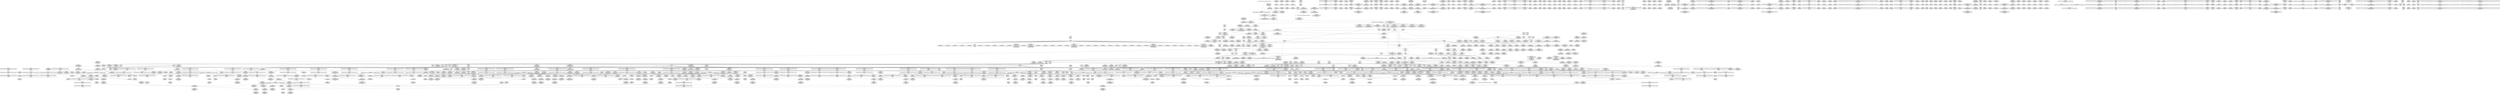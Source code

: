 digraph {
	CE0x5026f40 [shape=record,shape=Mrecord,label="{CE0x5026f40|selinux_socket_listen:_sk|security/selinux/hooks.c,4189}"]
	CE0x511c570 [shape=record,shape=Mrecord,label="{CE0x511c570|i64*_getelementptr_inbounds_(_4_x_i64_,_4_x_i64_*___llvm_gcov_ctr130,_i64_0,_i64_2)|*Constant*|*SummSource*}"]
	CE0x513d650 [shape=record,shape=Mrecord,label="{CE0x513d650|__rcu_read_lock:_do.body|*SummSource*}"]
	CE0x50f2380 [shape=record,shape=Mrecord,label="{CE0x50f2380|_call_void_mcount()_#3|*SummSink*}"]
	CE0x50da6e0 [shape=record,shape=Mrecord,label="{CE0x50da6e0|rcu_lock_release:_entry|*SummSink*}"]
	CE0x50c4bd0 [shape=record,shape=Mrecord,label="{CE0x50c4bd0|cred_sid:_tmp2}"]
	CE0x5151600 [shape=record,shape=Mrecord,label="{CE0x5151600|i64*_getelementptr_inbounds_(_4_x_i64_,_4_x_i64_*___llvm_gcov_ctr134,_i64_0,_i64_0)|*Constant*|*SummSource*}"]
	CE0x50f30f0 [shape=record,shape=Mrecord,label="{CE0x50f30f0|i64_1|*Constant*}"]
	CE0x50292b0 [shape=record,shape=Mrecord,label="{CE0x50292b0|8:_%struct.sock*,_:_SCME_16,18_|*MultipleSource*|security/selinux/hooks.c, 3966|security/selinux/hooks.c,3966|security/selinux/hooks.c,3966}"]
	CE0x509d2c0 [shape=record,shape=Mrecord,label="{CE0x509d2c0|i64*_getelementptr_inbounds_(_13_x_i64_,_13_x_i64_*___llvm_gcov_ctr126,_i64_0,_i64_10)|*Constant*|*SummSource*}"]
	CE0x510ef10 [shape=record,shape=Mrecord,label="{CE0x510ef10|rcu_lock_acquire:_tmp3}"]
	CE0x50c2670 [shape=record,shape=Mrecord,label="{CE0x50c2670|i64*_getelementptr_inbounds_(_13_x_i64_,_13_x_i64_*___llvm_gcov_ctr126,_i64_0,_i64_1)|*Constant*|*SummSink*}"]
	CE0x50d5160 [shape=record,shape=Mrecord,label="{CE0x50d5160|task_sid:_tmp14|security/selinux/hooks.c,208}"]
	CE0x50e0a30 [shape=record,shape=Mrecord,label="{CE0x50e0a30|__rcu_read_unlock:_tmp1|*SummSource*}"]
	CE0x50a1e90 [shape=record,shape=Mrecord,label="{CE0x50a1e90|__preempt_count_sub:_entry|*SummSource*}"]
	CE0x513d2f0 [shape=record,shape=Mrecord,label="{CE0x513d2f0|__rcu_read_unlock:_tmp2|*SummSink*}"]
	CE0x5104ca0 [shape=record,shape=Mrecord,label="{CE0x5104ca0|i64*_getelementptr_inbounds_(_11_x_i64_,_11_x_i64_*___llvm_gcov_ctr127,_i64_0,_i64_10)|*Constant*|*SummSource*}"]
	CE0x5109730 [shape=record,shape=Mrecord,label="{CE0x5109730|rcu_read_unlock:_call3|include/linux/rcupdate.h,933|*SummSource*}"]
	CE0x51474e0 [shape=record,shape=Mrecord,label="{CE0x51474e0|__preempt_count_sub:_tmp|*SummSink*}"]
	CE0x5022a00 [shape=record,shape=Mrecord,label="{CE0x5022a00|selinux_socket_listen:_tmp4|*LoadInst*|security/selinux/hooks.c,4189|*SummSink*}"]
	CE0x5157ee0 [shape=record,shape=Mrecord,label="{CE0x5157ee0|__rcu_read_lock:_do.body|*SummSink*}"]
	CE0x62544f0 [shape=record,shape=Mrecord,label="{CE0x62544f0|selinux_socket_listen:_call1|security/selinux/hooks.c,4189}"]
	CE0x5038620 [shape=record,shape=Mrecord,label="{CE0x5038620|sock_has_perm:_sid|security/selinux/hooks.c,3969}"]
	CE0x5063610 [shape=record,shape=Mrecord,label="{CE0x5063610|i32_4096|*Constant*|*SummSource*}"]
	CE0x5046650 [shape=record,shape=Mrecord,label="{CE0x5046650|i64_1|*Constant*}"]
	CE0x50dd700 [shape=record,shape=Mrecord,label="{CE0x50dd700|rcu_lock_release:_tmp1}"]
	CE0x50208d0 [shape=record,shape=Mrecord,label="{CE0x50208d0|32:_%struct.sock*,_:_CRE_32,40_|*MultipleSource*|Function::selinux_socket_listen&Arg::sock::|security/selinux/hooks.c,4189}"]
	CE0x50f2d90 [shape=record,shape=Mrecord,label="{CE0x50f2d90|rcu_read_lock:_tmp5|include/linux/rcupdate.h,882}"]
	CE0x50f3600 [shape=record,shape=Mrecord,label="{CE0x50f3600|rcu_read_lock:_tmp4|include/linux/rcupdate.h,882|*SummSource*}"]
	CE0x50caee0 [shape=record,shape=Mrecord,label="{CE0x50caee0|rcu_read_lock:_tobool1|include/linux/rcupdate.h,882|*SummSink*}"]
	CE0x50c2c80 [shape=record,shape=Mrecord,label="{CE0x50c2c80|i64*_getelementptr_inbounds_(_11_x_i64_,_11_x_i64_*___llvm_gcov_ctr127,_i64_0,_i64_1)|*Constant*|*SummSource*}"]
	CE0x502b1f0 [shape=record,shape=Mrecord,label="{CE0x502b1f0|i32_0|*Constant*|*SummSource*}"]
	CE0x50f3c90 [shape=record,shape=Mrecord,label="{CE0x50f3c90|rcu_read_lock:_call|include/linux/rcupdate.h,882|*SummSource*}"]
	CE0x50a3620 [shape=record,shape=Mrecord,label="{CE0x50a3620|__rcu_read_unlock:_tmp7|include/linux/rcupdate.h,245}"]
	CE0x5032eb0 [shape=record,shape=Mrecord,label="{CE0x5032eb0|selinux_socket_listen:_tmp2|*SummSource*}"]
	CE0x50d2ba0 [shape=record,shape=Mrecord,label="{CE0x50d2ba0|rcu_read_unlock:_tmp8|include/linux/rcupdate.h,933|*SummSource*}"]
	CE0x5043ed0 [shape=record,shape=Mrecord,label="{CE0x5043ed0|avc_has_perm:_tsid|Function::avc_has_perm&Arg::tsid::|*SummSource*}"]
	CE0x50d88d0 [shape=record,shape=Mrecord,label="{CE0x50d88d0|i8*_getelementptr_inbounds_(_25_x_i8_,_25_x_i8_*_.str3,_i32_0,_i32_0)|*Constant*}"]
	CE0x50f0dc0 [shape=record,shape=Mrecord,label="{CE0x50f0dc0|rcu_read_lock:_tmp6|include/linux/rcupdate.h,882}"]
	CE0x50d00d0 [shape=record,shape=Mrecord,label="{CE0x50d00d0|cred_sid:_tmp|*SummSink*}"]
	CE0x50efec0 [shape=record,shape=Mrecord,label="{CE0x50efec0|rcu_read_unlock:_tmp}"]
	CE0x5112290 [shape=record,shape=Mrecord,label="{CE0x5112290|__preempt_count_add:_tmp6|./arch/x86/include/asm/preempt.h,73}"]
	CE0x50c2fb0 [shape=record,shape=Mrecord,label="{CE0x50c2fb0|GLOBAL:_rcu_read_lock|*Constant*|*SummSource*}"]
	CE0x5144060 [shape=record,shape=Mrecord,label="{CE0x5144060|rcu_lock_acquire:_tmp7}"]
	CE0x510cf20 [shape=record,shape=Mrecord,label="{CE0x510cf20|rcu_read_unlock:_tmp2|*SummSource*}"]
	CE0x50d9650 [shape=record,shape=Mrecord,label="{CE0x50d9650|rcu_read_unlock:_tmp22|include/linux/rcupdate.h,935}"]
	CE0x5154130 [shape=record,shape=Mrecord,label="{CE0x5154130|_call_void_mcount()_#3|*SummSource*}"]
	CE0x50f1ed0 [shape=record,shape=Mrecord,label="{CE0x50f1ed0|rcu_read_unlock:_tmp5|include/linux/rcupdate.h,933}"]
	CE0x5174360 [shape=record,shape=Mrecord,label="{CE0x5174360|__rcu_read_unlock:_bb|*SummSource*}"]
	CE0x5156cd0 [shape=record,shape=Mrecord,label="{CE0x5156cd0|GLOBAL:_lock_release|*Constant*|*SummSource*}"]
	CE0x50d8f10 [shape=record,shape=Mrecord,label="{CE0x50d8f10|i64*_getelementptr_inbounds_(_11_x_i64_,_11_x_i64_*___llvm_gcov_ctr132,_i64_0,_i64_10)|*Constant*|*SummSink*}"]
	CE0x50c7280 [shape=record,shape=Mrecord,label="{CE0x50c7280|_ret_void,_!dbg_!27735|include/linux/rcupdate.h,884|*SummSource*}"]
	CE0x5105a30 [shape=record,shape=Mrecord,label="{CE0x5105a30|cred_sid:_bb}"]
	CE0x50b6b20 [shape=record,shape=Mrecord,label="{CE0x50b6b20|sock_has_perm:_cmp|security/selinux/hooks.c,3969|*SummSink*}"]
	CE0x5151880 [shape=record,shape=Mrecord,label="{CE0x5151880|__rcu_read_unlock:_tmp}"]
	CE0x5058a50 [shape=record,shape=Mrecord,label="{CE0x5058a50|0:_i8,_:_GCMR_task_sid.__warned_internal_global_i8_0,_section_.data.unlikely_,_align_1:_elem_0:default:}"]
	CE0x509ecf0 [shape=record,shape=Mrecord,label="{CE0x509ecf0|i64*_getelementptr_inbounds_(_13_x_i64_,_13_x_i64_*___llvm_gcov_ctr126,_i64_0,_i64_9)|*Constant*}"]
	CE0x50c87f0 [shape=record,shape=Mrecord,label="{CE0x50c87f0|cred_sid:_tmp6|security/selinux/hooks.c,197|*SummSource*}"]
	CE0x50ec1b0 [shape=record,shape=Mrecord,label="{CE0x50ec1b0|GLOBAL:_rcu_read_unlock|*Constant*|*SummSource*}"]
	CE0x50574f0 [shape=record,shape=Mrecord,label="{CE0x50574f0|sock_has_perm:_tmp10|security/selinux/hooks.c,3969|*SummSource*}"]
	CE0x50eacf0 [shape=record,shape=Mrecord,label="{CE0x50eacf0|GLOBAL:_cred_sid|*Constant*|*SummSource*}"]
	CE0x5022a70 [shape=record,shape=Mrecord,label="{CE0x5022a70|selinux_socket_listen:_call1|security/selinux/hooks.c,4189|*SummSource*}"]
	CE0x5074f80 [shape=record,shape=Mrecord,label="{CE0x5074f80|sock_has_perm:_tmp14|security/selinux/hooks.c,3972}"]
	CE0x5119360 [shape=record,shape=Mrecord,label="{CE0x5119360|i64*_getelementptr_inbounds_(_11_x_i64_,_11_x_i64_*___llvm_gcov_ctr132,_i64_0,_i64_9)|*Constant*|*SummSource*}"]
	CE0x5147c20 [shape=record,shape=Mrecord,label="{CE0x5147c20|__preempt_count_add:_bb|*SummSink*}"]
	CE0x50e7280 [shape=record,shape=Mrecord,label="{CE0x50e7280|i64*_getelementptr_inbounds_(_4_x_i64_,_4_x_i64_*___llvm_gcov_ctr133,_i64_0,_i64_2)|*Constant*|*SummSink*}"]
	CE0x5056b20 [shape=record,shape=Mrecord,label="{CE0x5056b20|i64*_getelementptr_inbounds_(_13_x_i64_,_13_x_i64_*___llvm_gcov_ctr126,_i64_0,_i64_8)|*Constant*|*SummSink*}"]
	CE0x50ec360 [shape=record,shape=Mrecord,label="{CE0x50ec360|rcu_read_unlock:_entry}"]
	CE0x50aea80 [shape=record,shape=Mrecord,label="{CE0x50aea80|i64_5|*Constant*}"]
	CE0x50fc5c0 [shape=record,shape=Mrecord,label="{CE0x50fc5c0|rcu_read_lock:_call3|include/linux/rcupdate.h,882}"]
	CE0x510c210 [shape=record,shape=Mrecord,label="{CE0x510c210|rcu_read_unlock:_call|include/linux/rcupdate.h,933|*SummSource*}"]
	CE0x510c620 [shape=record,shape=Mrecord,label="{CE0x510c620|i64*_getelementptr_inbounds_(_4_x_i64_,_4_x_i64_*___llvm_gcov_ctr130,_i64_0,_i64_0)|*Constant*|*SummSink*}"]
	CE0x50849e0 [shape=record,shape=Mrecord,label="{CE0x50849e0|sock_has_perm:_tmp19|security/selinux/hooks.c,3977|*SummSink*}"]
	CE0x50dba70 [shape=record,shape=Mrecord,label="{CE0x50dba70|__rcu_read_unlock:_entry}"]
	CE0x50340e0 [shape=record,shape=Mrecord,label="{CE0x50340e0|get_current:_tmp1|*SummSink*}"]
	CE0x50d2320 [shape=record,shape=Mrecord,label="{CE0x50d2320|GLOBAL:_rcu_lock_map|Global_var:rcu_lock_map|*SummSink*}"]
	CE0x5085f00 [shape=record,shape=Mrecord,label="{CE0x5085f00|rcu_read_unlock:_tmp11|include/linux/rcupdate.h,933|*SummSink*}"]
	CE0x50df060 [shape=record,shape=Mrecord,label="{CE0x50df060|i64*_getelementptr_inbounds_(_4_x_i64_,_4_x_i64_*___llvm_gcov_ctr135,_i64_0,_i64_2)|*Constant*|*SummSink*}"]
	CE0x502b4b0 [shape=record,shape=Mrecord,label="{CE0x502b4b0|i64_1|*Constant*|*SummSink*}"]
	CE0x5114eb0 [shape=record,shape=Mrecord,label="{CE0x5114eb0|_call_void_mcount()_#3|*SummSource*}"]
	CE0x50ab200 [shape=record,shape=Mrecord,label="{CE0x50ab200|sock_has_perm:_net3|security/selinux/hooks.c,3974}"]
	CE0x5058bb0 [shape=record,shape=Mrecord,label="{CE0x5058bb0|task_sid:_tobool1|security/selinux/hooks.c,208}"]
	CE0x50c9ce0 [shape=record,shape=Mrecord,label="{CE0x50c9ce0|task_sid:_tmp6|security/selinux/hooks.c,208|*SummSource*}"]
	CE0x50ac740 [shape=record,shape=Mrecord,label="{CE0x50ac740|sock_has_perm:_sclass|security/selinux/hooks.c,3976|*SummSource*}"]
	CE0x5147b40 [shape=record,shape=Mrecord,label="{CE0x5147b40|__preempt_count_add:_bb|*SummSource*}"]
	CE0x50a20b0 [shape=record,shape=Mrecord,label="{CE0x50a20b0|_ret_void,_!dbg_!27720|./arch/x86/include/asm/preempt.h,78}"]
	CE0x5034e20 [shape=record,shape=Mrecord,label="{CE0x5034e20|task_sid:_bb|*SummSink*}"]
	CE0x5151500 [shape=record,shape=Mrecord,label="{CE0x5151500|__rcu_read_lock:_do.end|*SummSource*}"]
	CE0x50b6300 [shape=record,shape=Mrecord,label="{CE0x50b6300|sock_has_perm:_tmp6|security/selinux/hooks.c,3969|*SummSink*}"]
	CE0x50403d0 [shape=record,shape=Mrecord,label="{CE0x50403d0|get_current:_tmp3|*SummSink*}"]
	CE0x5108d80 [shape=record,shape=Mrecord,label="{CE0x5108d80|__preempt_count_add:_val|Function::__preempt_count_add&Arg::val::|*SummSink*}"]
	CE0x5150ea0 [shape=record,shape=Mrecord,label="{CE0x5150ea0|__preempt_count_add:_tmp4|./arch/x86/include/asm/preempt.h,72|*SummSink*}"]
	CE0x504b820 [shape=record,shape=Mrecord,label="{CE0x504b820|selinux_socket_listen:_tmp3|*SummSource*}"]
	CE0x50717e0 [shape=record,shape=Mrecord,label="{CE0x50717e0|get_current:_tmp}"]
	CE0x5152fe0 [shape=record,shape=Mrecord,label="{CE0x5152fe0|__rcu_read_unlock:_do.body|*SummSink*}"]
	CE0x50e09c0 [shape=record,shape=Mrecord,label="{CE0x50e09c0|__rcu_read_unlock:_tmp1}"]
	CE0x5054f00 [shape=record,shape=Mrecord,label="{CE0x5054f00|GLOBAL:_rcu_lock_acquire|*Constant*}"]
	CE0x5152a40 [shape=record,shape=Mrecord,label="{CE0x5152a40|rcu_lock_release:_tmp6}"]
	CE0x50d9d30 [shape=record,shape=Mrecord,label="{CE0x50d9d30|_call_void_rcu_lock_release(%struct.lockdep_map*_rcu_lock_map)_#10,_!dbg_!27733|include/linux/rcupdate.h,935|*SummSink*}"]
	CE0x5025f60 [shape=record,shape=Mrecord,label="{CE0x5025f60|sock_has_perm:_perms|Function::sock_has_perm&Arg::perms::|*SummSource*}"]
	CE0x50ac410 [shape=record,shape=Mrecord,label="{CE0x50ac410|sock_has_perm:_sid5|security/selinux/hooks.c,3976|*SummSource*}"]
	CE0x513eb40 [shape=record,shape=Mrecord,label="{CE0x513eb40|__preempt_count_sub:_bb|*SummSource*}"]
	CE0x50eff30 [shape=record,shape=Mrecord,label="{CE0x50eff30|COLLAPSED:_GCMRE___llvm_gcov_ctr132_internal_global_11_x_i64_zeroinitializer:_elem_0:default:}"]
	CE0x5043a10 [shape=record,shape=Mrecord,label="{CE0x5043a10|avc_has_perm:_ssid|Function::avc_has_perm&Arg::ssid::}"]
	CE0x50dd450 [shape=record,shape=Mrecord,label="{CE0x50dd450|rcu_lock_release:_tmp|*SummSink*}"]
	CE0x50ee710 [shape=record,shape=Mrecord,label="{CE0x50ee710|GLOBAL:_rcu_lock_acquire|*Constant*|*SummSink*}"]
	CE0x5119b70 [shape=record,shape=Mrecord,label="{CE0x5119b70|rcu_read_unlock:_tmp19|include/linux/rcupdate.h,933}"]
	CE0x5187420 [shape=record,shape=Mrecord,label="{CE0x5187420|_call_void_mcount()_#3|*SummSource*}"]
	CE0x504c6e0 [shape=record,shape=Mrecord,label="{CE0x504c6e0|task_sid:_tmp5|security/selinux/hooks.c,208}"]
	CE0x50f49b0 [shape=record,shape=Mrecord,label="{CE0x50f49b0|rcu_lock_release:_tmp3|*SummSource*}"]
	CE0x50b13a0 [shape=record,shape=Mrecord,label="{CE0x50b13a0|8:_%struct.sock*,_:_SCME_32,33_}"]
	CE0x50b9b50 [shape=record,shape=Mrecord,label="{CE0x50b9b50|sock_has_perm:_tmp5|security/selinux/hooks.c,3966}"]
	CE0x5055b40 [shape=record,shape=Mrecord,label="{CE0x5055b40|GLOBAL:_rcu_read_lock|*Constant*}"]
	CE0x50c3c00 [shape=record,shape=Mrecord,label="{CE0x50c3c00|task_sid:_tmp10|security/selinux/hooks.c,208|*SummSource*}"]
	CE0x511a700 [shape=record,shape=Mrecord,label="{CE0x511a700|i64*_getelementptr_inbounds_(_11_x_i64_,_11_x_i64_*___llvm_gcov_ctr132,_i64_0,_i64_10)|*Constant*}"]
	CE0x51599c0 [shape=record,shape=Mrecord,label="{CE0x51599c0|__preempt_count_add:_tmp1}"]
	CE0x50c7da0 [shape=record,shape=Mrecord,label="{CE0x50c7da0|GLOBAL:___rcu_read_lock|*Constant*|*SummSource*}"]
	CE0x5084da0 [shape=record,shape=Mrecord,label="{CE0x5084da0|sock_has_perm:_tmp19|security/selinux/hooks.c,3977}"]
	CE0x509b590 [shape=record,shape=Mrecord,label="{CE0x509b590|sock_has_perm:_tmp2|*LoadInst*|security/selinux/hooks.c,3964}"]
	CE0x5143040 [shape=record,shape=Mrecord,label="{CE0x5143040|i64_ptrtoint_(i8*_blockaddress(_rcu_lock_acquire,_%__here)_to_i64)|*Constant*}"]
	CE0x510fca0 [shape=record,shape=Mrecord,label="{CE0x510fca0|GLOBAL:___preempt_count_add|*Constant*|*SummSource*}"]
	CE0x50dcb90 [shape=record,shape=Mrecord,label="{CE0x50dcb90|i64*_getelementptr_inbounds_(_4_x_i64_,_4_x_i64_*___llvm_gcov_ctr128,_i64_0,_i64_1)|*Constant*}"]
	CE0x50d16d0 [shape=record,shape=Mrecord,label="{CE0x50d16d0|task_sid:_tobool|security/selinux/hooks.c,208}"]
	CE0x505c140 [shape=record,shape=Mrecord,label="{CE0x505c140|task_sid:_if.then|*SummSink*}"]
	CE0x5044a50 [shape=record,shape=Mrecord,label="{CE0x5044a50|selinux_socket_listen:_entry}"]
	CE0x50eaef0 [shape=record,shape=Mrecord,label="{CE0x50eaef0|cred_sid:_entry}"]
	CE0x50c4cb0 [shape=record,shape=Mrecord,label="{CE0x50c4cb0|cred_sid:_tmp2|*SummSink*}"]
	CE0x50549c0 [shape=record,shape=Mrecord,label="{CE0x50549c0|rcu_read_lock:_entry}"]
	CE0x50e2d20 [shape=record,shape=Mrecord,label="{CE0x50e2d20|rcu_lock_acquire:_tmp5|include/linux/rcupdate.h,418|*SummSink*}"]
	CE0x50ef800 [shape=record,shape=Mrecord,label="{CE0x50ef800|rcu_lock_acquire:_entry|*SummSink*}"]
	CE0x50ce700 [shape=record,shape=Mrecord,label="{CE0x50ce700|_call_void_mcount()_#3}"]
	CE0x50d10b0 [shape=record,shape=Mrecord,label="{CE0x50d10b0|task_sid:_do.body|*SummSink*}"]
	CE0x50ab980 [shape=record,shape=Mrecord,label="{CE0x50ab980|sock_has_perm:_tmp15|security/selinux/hooks.c,3974|*SummSink*}"]
	CE0x5060020 [shape=record,shape=Mrecord,label="{CE0x5060020|_ret_i32_%retval.0,_!dbg_!27740|security/selinux/hooks.c,3977|*SummSink*}"]
	CE0x50b6100 [shape=record,shape=Mrecord,label="{CE0x50b6100|sock_has_perm:_tmp6|security/selinux/hooks.c,3969|*SummSource*}"]
	CE0x50cf380 [shape=record,shape=Mrecord,label="{CE0x50cf380|task_sid:_tmp4|*LoadInst*|security/selinux/hooks.c,208}"]
	CE0x510b1a0 [shape=record,shape=Mrecord,label="{CE0x510b1a0|i32_2|*Constant*}"]
	CE0x50dc810 [shape=record,shape=Mrecord,label="{CE0x50dc810|__rcu_read_lock:_bb|*SummSink*}"]
	CE0x5113330 [shape=record,shape=Mrecord,label="{CE0x5113330|i64*_getelementptr_inbounds_(_4_x_i64_,_4_x_i64_*___llvm_gcov_ctr130,_i64_0,_i64_1)|*Constant*}"]
	CE0x5028540 [shape=record,shape=Mrecord,label="{CE0x5028540|selinux_socket_listen:_bb|*SummSink*}"]
	CE0x5057f30 [shape=record,shape=Mrecord,label="{CE0x5057f30|GLOBAL:_rcu_lock_map|Global_var:rcu_lock_map|*SummSource*}"]
	CE0x50d5d30 [shape=record,shape=Mrecord,label="{CE0x50d5d30|task_sid:_tmp16|security/selinux/hooks.c,208|*SummSource*}"]
	CE0x50c9620 [shape=record,shape=Mrecord,label="{CE0x50c9620|i64*_getelementptr_inbounds_(_2_x_i64_,_2_x_i64_*___llvm_gcov_ctr131,_i64_0,_i64_1)|*Constant*|*SummSink*}"]
	CE0x50a4bb0 [shape=record,shape=Mrecord,label="{CE0x50a4bb0|__preempt_count_add:_do.body|*SummSource*}"]
	CE0x509ca10 [shape=record,shape=Mrecord,label="{CE0x509ca10|task_sid:_tmp21|security/selinux/hooks.c,208|*SummSource*}"]
	CE0x50a21c0 [shape=record,shape=Mrecord,label="{CE0x50a21c0|__preempt_count_sub:_val|Function::__preempt_count_sub&Arg::val::}"]
	CE0x5109f70 [shape=record,shape=Mrecord,label="{CE0x5109f70|GLOBAL:___llvm_gcov_ctr132|Global_var:__llvm_gcov_ctr132}"]
	CE0x510bbf0 [shape=record,shape=Mrecord,label="{CE0x510bbf0|__rcu_read_lock:_tmp6|include/linux/rcupdate.h,240|*SummSink*}"]
	CE0x5079630 [shape=record,shape=Mrecord,label="{CE0x5079630|sock_has_perm:_retval.0|*SummSink*}"]
	CE0x50b3de0 [shape=record,shape=Mrecord,label="{CE0x50b3de0|_ret_i32_%call7,_!dbg_!27749|security/selinux/hooks.c,210|*SummSource*}"]
	CE0x50b1990 [shape=record,shape=Mrecord,label="{CE0x50b1990|8:_%struct.sock*,_:_SCME_37,38_}"]
	CE0x50ae1d0 [shape=record,shape=Mrecord,label="{CE0x50ae1d0|rcu_read_lock:_tmp8|include/linux/rcupdate.h,882}"]
	CE0x50270a0 [shape=record,shape=Mrecord,label="{CE0x50270a0|get_current:_entry|*SummSource*}"]
	CE0x5100330 [shape=record,shape=Mrecord,label="{CE0x5100330|i8*_getelementptr_inbounds_(_25_x_i8_,_25_x_i8_*_.str45,_i32_0,_i32_0)|*Constant*}"]
	CE0x515c220 [shape=record,shape=Mrecord,label="{CE0x515c220|i64*_getelementptr_inbounds_(_4_x_i64_,_4_x_i64_*___llvm_gcov_ctr134,_i64_0,_i64_2)|*Constant*}"]
	CE0x515bb40 [shape=record,shape=Mrecord,label="{CE0x515bb40|i64*_getelementptr_inbounds_(_4_x_i64_,_4_x_i64_*___llvm_gcov_ctr134,_i64_0,_i64_3)|*Constant*}"]
	CE0x509d770 [shape=record,shape=Mrecord,label="{CE0x509d770|task_sid:_tmp23|security/selinux/hooks.c,208|*SummSource*}"]
	CE0x5107610 [shape=record,shape=Mrecord,label="{CE0x5107610|rcu_read_unlock:_tmp13|include/linux/rcupdate.h,933|*SummSink*}"]
	CE0x50436d0 [shape=record,shape=Mrecord,label="{CE0x50436d0|i64*_getelementptr_inbounds_(_2_x_i64_,_2_x_i64_*___llvm_gcov_ctr98,_i64_0,_i64_0)|*Constant*}"]
	CE0x518d160 [shape=record,shape=Mrecord,label="{CE0x518d160|__preempt_count_sub:_bb}"]
	CE0x510c280 [shape=record,shape=Mrecord,label="{CE0x510c280|rcu_read_unlock:_call|include/linux/rcupdate.h,933|*SummSink*}"]
	CE0x506ffa0 [shape=record,shape=Mrecord,label="{CE0x506ffa0|COLLAPSED:_GCMRE_current_task_external_global_%struct.task_struct*:_elem_0:default:}"]
	CE0x5157750 [shape=record,shape=Mrecord,label="{CE0x5157750|i64_ptrtoint_(i8*_blockaddress(_rcu_lock_release,_%__here)_to_i64)|*Constant*|*SummSink*}"]
	CE0x5043f80 [shape=record,shape=Mrecord,label="{CE0x5043f80|_call_void_mcount()_#3|*SummSource*}"]
	CE0x50b27d0 [shape=record,shape=Mrecord,label="{CE0x50b27d0|8:_%struct.sock*,_:_SCME_49,50_}"]
	CE0x505b370 [shape=record,shape=Mrecord,label="{CE0x505b370|i32_59|*Constant*|*SummSink*}"]
	CE0x50b7a40 [shape=record,shape=Mrecord,label="{CE0x50b7a40|i64_0|*Constant*|*SummSink*}"]
	CE0x50a22d0 [shape=record,shape=Mrecord,label="{CE0x50a22d0|__preempt_count_sub:_val|Function::__preempt_count_sub&Arg::val::|*SummSource*}"]
	CE0x5184ca0 [shape=record,shape=Mrecord,label="{CE0x5184ca0|i64*_getelementptr_inbounds_(_4_x_i64_,_4_x_i64_*___llvm_gcov_ctr135,_i64_0,_i64_2)|*Constant*|*SummSource*}"]
	CE0x50b26a0 [shape=record,shape=Mrecord,label="{CE0x50b26a0|8:_%struct.sock*,_:_SCME_48,49_}"]
	CE0x50e6390 [shape=record,shape=Mrecord,label="{CE0x50e6390|rcu_lock_release:_bb|*SummSink*}"]
	CE0x51133f0 [shape=record,shape=Mrecord,label="{CE0x51133f0|i64*_getelementptr_inbounds_(_4_x_i64_,_4_x_i64_*___llvm_gcov_ctr130,_i64_0,_i64_1)|*Constant*|*SummSource*}"]
	CE0x5077e50 [shape=record,shape=Mrecord,label="{CE0x5077e50|i8_2|*Constant*|*SummSource*}"]
	CE0x50b6a40 [shape=record,shape=Mrecord,label="{CE0x50b6a40|sock_has_perm:_cmp|security/selinux/hooks.c,3969|*SummSource*}"]
	CE0x511c5e0 [shape=record,shape=Mrecord,label="{CE0x511c5e0|i64*_getelementptr_inbounds_(_4_x_i64_,_4_x_i64_*___llvm_gcov_ctr130,_i64_0,_i64_2)|*Constant*|*SummSink*}"]
	CE0x50aa770 [shape=record,shape=Mrecord,label="{CE0x50aa770|sock_has_perm:_u2|security/selinux/hooks.c,3974|*SummSink*}"]
	CE0x5109970 [shape=record,shape=Mrecord,label="{CE0x5109970|i64*_getelementptr_inbounds_(_4_x_i64_,_4_x_i64_*___llvm_gcov_ctr128,_i64_0,_i64_2)|*Constant*}"]
	CE0x5026400 [shape=record,shape=Mrecord,label="{CE0x5026400|_ret_%struct.task_struct*_%tmp4,_!dbg_!27714|./arch/x86/include/asm/current.h,14|*SummSource*}"]
	CE0x5113050 [shape=record,shape=Mrecord,label="{CE0x5113050|__rcu_read_unlock:_tmp5|include/linux/rcupdate.h,244|*SummSource*}"]
	CE0x5154b10 [shape=record,shape=Mrecord,label="{CE0x5154b10|i64*_getelementptr_inbounds_(_4_x_i64_,_4_x_i64_*___llvm_gcov_ctr130,_i64_0,_i64_0)|*Constant*|*SummSource*}"]
	CE0x51531b0 [shape=record,shape=Mrecord,label="{CE0x51531b0|rcu_lock_release:_tmp7}"]
	CE0x5085d90 [shape=record,shape=Mrecord,label="{CE0x5085d90|rcu_read_unlock:_tmp11|include/linux/rcupdate.h,933|*SummSource*}"]
	CE0x50a9440 [shape=record,shape=Mrecord,label="{CE0x50a9440|rcu_lock_acquire:_tmp4|include/linux/rcupdate.h,418}"]
	CE0x50cd1b0 [shape=record,shape=Mrecord,label="{CE0x50cd1b0|rcu_read_lock:_if.then|*SummSource*}"]
	CE0x50b63a0 [shape=record,shape=Mrecord,label="{CE0x50b63a0|i64*_getelementptr_inbounds_(_6_x_i64_,_6_x_i64_*___llvm_gcov_ctr327,_i64_0,_i64_3)|*Constant*|*SummSink*}"]
	CE0x5114680 [shape=record,shape=Mrecord,label="{CE0x5114680|_call_void___preempt_count_sub(i32_1)_#10,_!dbg_!27715|include/linux/rcupdate.h,244|*SummSource*}"]
	CE0x50d1ca0 [shape=record,shape=Mrecord,label="{CE0x50d1ca0|i64*_getelementptr_inbounds_(_2_x_i64_,_2_x_i64_*___llvm_gcov_ctr131,_i64_0,_i64_0)|*Constant*|*SummSource*}"]
	CE0x50f42c0 [shape=record,shape=Mrecord,label="{CE0x50f42c0|i64*_getelementptr_inbounds_(_4_x_i64_,_4_x_i64_*___llvm_gcov_ctr129,_i64_0,_i64_3)|*Constant*}"]
	CE0x5054590 [shape=record,shape=Mrecord,label="{CE0x5054590|rcu_read_lock:_if.end|*SummSink*}"]
	CE0x50c6ed0 [shape=record,shape=Mrecord,label="{CE0x50c6ed0|rcu_read_lock:_tmp1}"]
	CE0x5113f90 [shape=record,shape=Mrecord,label="{CE0x5113f90|rcu_read_unlock:_if.then}"]
	CE0x505b110 [shape=record,shape=Mrecord,label="{CE0x505b110|sock_has_perm:_cleanup|*SummSource*}"]
	CE0x50b68c0 [shape=record,shape=Mrecord,label="{CE0x50b68c0|sock_has_perm:_cmp|security/selinux/hooks.c,3969}"]
	CE0x50b9e20 [shape=record,shape=Mrecord,label="{CE0x50b9e20|sock_has_perm:_tmp5|security/selinux/hooks.c,3966|*SummSink*}"]
	CE0x50b1730 [shape=record,shape=Mrecord,label="{CE0x50b1730|8:_%struct.sock*,_:_SCME_35,36_}"]
	CE0x50e68c0 [shape=record,shape=Mrecord,label="{CE0x50e68c0|GLOBAL:___preempt_count|Global_var:__preempt_count}"]
	CE0x50b50a0 [shape=record,shape=Mrecord,label="{CE0x50b50a0|i32_8|*Constant*|*SummSink*}"]
	CE0x50b20b0 [shape=record,shape=Mrecord,label="{CE0x50b20b0|8:_%struct.sock*,_:_SCME_43,44_}"]
	CE0x50c3880 [shape=record,shape=Mrecord,label="{CE0x50c3880|i64_4|*Constant*}"]
	CE0x5034460 [shape=record,shape=Mrecord,label="{CE0x5034460|selinux_socket_listen:_sock|Function::selinux_socket_listen&Arg::sock::|*SummSource*}"]
	CE0x5070590 [shape=record,shape=Mrecord,label="{CE0x5070590|_call_void___rcu_read_lock()_#10,_!dbg_!27710|include/linux/rcupdate.h,879}"]
	CE0x514d3d0 [shape=record,shape=Mrecord,label="{CE0x514d3d0|_call_void_asm_addl_$1,_%gs:$0_,_*m,ri,*m,_dirflag_,_fpsr_,_flags_(i32*___preempt_count,_i32_%sub,_i32*___preempt_count)_#3,_!dbg_!27717,_!srcloc_!27718|./arch/x86/include/asm/preempt.h,77}"]
	CE0x50d4f40 [shape=record,shape=Mrecord,label="{CE0x50d4f40|i64_7|*Constant*}"]
	CE0x50b9510 [shape=record,shape=Mrecord,label="{CE0x50b9510|sock_has_perm:_tmp3|security/selinux/hooks.c,3964|*SummSource*}"]
	CE0x50a9610 [shape=record,shape=Mrecord,label="{CE0x50a9610|i8_2|*Constant*|*SummSink*}"]
	CE0x50f2230 [shape=record,shape=Mrecord,label="{CE0x50f2230|_call_void_mcount()_#3|*SummSource*}"]
	CE0x50d46b0 [shape=record,shape=Mrecord,label="{CE0x50d46b0|task_sid:_tobool4|security/selinux/hooks.c,208}"]
	CE0x5119dd0 [shape=record,shape=Mrecord,label="{CE0x5119dd0|rcu_read_unlock:_tmp19|include/linux/rcupdate.h,933|*SummSink*}"]
	CE0x50ab810 [shape=record,shape=Mrecord,label="{CE0x50ab810|sock_has_perm:_tmp15|security/selinux/hooks.c,3974|*SummSource*}"]
	CE0x50385b0 [shape=record,shape=Mrecord,label="{CE0x50385b0|sock_has_perm:_tmp7|security/selinux/hooks.c,3969}"]
	CE0x511a050 [shape=record,shape=Mrecord,label="{CE0x511a050|rcu_read_unlock:_tmp20|include/linux/rcupdate.h,933}"]
	CE0x50eab90 [shape=record,shape=Mrecord,label="{CE0x50eab90|GLOBAL:_cred_sid|*Constant*}"]
	CE0x50ca330 [shape=record,shape=Mrecord,label="{CE0x50ca330|rcu_read_unlock:_tmp6|include/linux/rcupdate.h,933}"]
	CE0x50578c0 [shape=record,shape=Mrecord,label="{CE0x50578c0|task_sid:_if.end}"]
	CE0x50b6cf0 [shape=record,shape=Mrecord,label="{CE0x50b6cf0|i64_2|*Constant*}"]
	CE0x50ef8e0 [shape=record,shape=Mrecord,label="{CE0x50ef8e0|_call_void_asm_sideeffect_,_memory_,_dirflag_,_fpsr_,_flags_()_#3,_!dbg_!27714,_!srcloc_!27715|include/linux/rcupdate.h,239|*SummSink*}"]
	CE0x5108f60 [shape=record,shape=Mrecord,label="{CE0x5108f60|__preempt_count_add:_entry|*SummSource*}"]
	CE0x5079d20 [shape=record,shape=Mrecord,label="{CE0x5079d20|sock_has_perm:_net|security/selinux/hooks.c, 3966}"]
	CE0x5143ac0 [shape=record,shape=Mrecord,label="{CE0x5143ac0|i64*_getelementptr_inbounds_(_4_x_i64_,_4_x_i64_*___llvm_gcov_ctr130,_i64_0,_i64_3)|*Constant*|*SummSink*}"]
	CE0x50aeed0 [shape=record,shape=Mrecord,label="{CE0x50aeed0|avc_has_perm:_requested|Function::avc_has_perm&Arg::requested::}"]
	CE0x5110c80 [shape=record,shape=Mrecord,label="{CE0x5110c80|rcu_lock_release:_tmp1|*SummSink*}"]
	CE0x51868a0 [shape=record,shape=Mrecord,label="{CE0x51868a0|_call_void_mcount()_#3}"]
	CE0x5040330 [shape=record,shape=Mrecord,label="{CE0x5040330|get_current:_tmp3|*SummSource*}"]
	CE0x50d8d30 [shape=record,shape=Mrecord,label="{CE0x50d8d30|_ret_void,_!dbg_!27717|include/linux/rcupdate.h,419}"]
	CE0x50e06f0 [shape=record,shape=Mrecord,label="{CE0x50e06f0|__preempt_count_sub:_do.body|*SummSource*}"]
	CE0x5142ef0 [shape=record,shape=Mrecord,label="{CE0x5142ef0|%struct.lockdep_map*_null|*Constant*|*SummSink*}"]
	CE0x5147ad0 [shape=record,shape=Mrecord,label="{CE0x5147ad0|__preempt_count_add:_do.body}"]
	CE0x511a180 [shape=record,shape=Mrecord,label="{CE0x511a180|rcu_read_unlock:_tmp20|include/linux/rcupdate.h,933|*SummSource*}"]
	CE0x51540c0 [shape=record,shape=Mrecord,label="{CE0x51540c0|_call_void_mcount()_#3}"]
	CE0x513d490 [shape=record,shape=Mrecord,label="{CE0x513d490|COLLAPSED:_GCMRE___llvm_gcov_ctr128_internal_global_4_x_i64_zeroinitializer:_elem_0:default:}"]
	CE0x50b3c80 [shape=record,shape=Mrecord,label="{CE0x50b3c80|_ret_i32_%call7,_!dbg_!27749|security/selinux/hooks.c,210}"]
	CE0x50865a0 [shape=record,shape=Mrecord,label="{CE0x50865a0|sock_has_perm:_tmp20|security/selinux/hooks.c,3977|*SummSink*}"]
	CE0x50ce3d0 [shape=record,shape=Mrecord,label="{CE0x50ce3d0|task_sid:_land.lhs.true}"]
	CE0x509cb40 [shape=record,shape=Mrecord,label="{CE0x509cb40|task_sid:_tmp21|security/selinux/hooks.c,208|*SummSink*}"]
	CE0x50c8d30 [shape=record,shape=Mrecord,label="{CE0x50c8d30|COLLAPSED:_GCMRE___llvm_gcov_ctr126_internal_global_13_x_i64_zeroinitializer:_elem_0:default:}"]
	"CONST[source:2(external),value:2(dynamic)][purpose:{subject}]"
	CE0x50f32f0 [shape=record,shape=Mrecord,label="{CE0x50f32f0|i64_2|*Constant*}"]
	CE0x5147d90 [shape=record,shape=Mrecord,label="{CE0x5147d90|i64*_getelementptr_inbounds_(_4_x_i64_,_4_x_i64_*___llvm_gcov_ctr129,_i64_0,_i64_0)|*Constant*|*SummSource*}"]
	CE0x510b070 [shape=record,shape=Mrecord,label="{CE0x510b070|i32_0|*Constant*}"]
	CE0x50e2250 [shape=record,shape=Mrecord,label="{CE0x50e2250|__rcu_read_unlock:_tmp3|*SummSink*}"]
	CE0x5043ae0 [shape=record,shape=Mrecord,label="{CE0x5043ae0|avc_has_perm:_ssid|Function::avc_has_perm&Arg::ssid::|*SummSource*}"]
	CE0x509c6c0 [shape=record,shape=Mrecord,label="{CE0x509c6c0|i8*_getelementptr_inbounds_(_41_x_i8_,_41_x_i8_*_.str44,_i32_0,_i32_0)|*Constant*}"]
	CE0x50481b0 [shape=record,shape=Mrecord,label="{CE0x50481b0|sock_has_perm:_tmp}"]
	CE0x50ce8b0 [shape=record,shape=Mrecord,label="{CE0x50ce8b0|_call_void_mcount()_#3|*SummSink*}"]
	CE0x50ae600 [shape=record,shape=Mrecord,label="{CE0x50ae600|rcu_read_lock:_tmp8|include/linux/rcupdate.h,882|*SummSource*}"]
	CE0x50af040 [shape=record,shape=Mrecord,label="{CE0x50af040|avc_has_perm:_requested|Function::avc_has_perm&Arg::requested::|*SummSource*}"]
	CE0x50cc2f0 [shape=record,shape=Mrecord,label="{CE0x50cc2f0|GLOBAL:_task_sid.__warned|Global_var:task_sid.__warned|*SummSink*}"]
	CE0x50cfa50 [shape=record,shape=Mrecord,label="{CE0x50cfa50|task_sid:_do.body5|*SummSink*}"]
	CE0x50d0bb0 [shape=record,shape=Mrecord,label="{CE0x50d0bb0|COLLAPSED:_GCMRE___llvm_gcov_ctr131_internal_global_2_x_i64_zeroinitializer:_elem_0:default:}"]
	CE0x5194d90 [shape=record,shape=Mrecord,label="{CE0x5194d90|__preempt_count_add:_do.end}"]
	CE0x50d6710 [shape=record,shape=Mrecord,label="{CE0x50d6710|i64*_getelementptr_inbounds_(_13_x_i64_,_13_x_i64_*___llvm_gcov_ctr126,_i64_0,_i64_8)|*Constant*|*SummSource*}"]
	CE0x5044af0 [shape=record,shape=Mrecord,label="{CE0x5044af0|GLOBAL:_current_task|Global_var:current_task|*SummSink*}"]
	CE0x50b2b60 [shape=record,shape=Mrecord,label="{CE0x50b2b60|8:_%struct.sock*,_:_SCME_52,53_}"]
	CE0x50bcd20 [shape=record,shape=Mrecord,label="{CE0x50bcd20|rcu_read_lock:_tmp10|include/linux/rcupdate.h,882}"]
	CE0x510b8e0 [shape=record,shape=Mrecord,label="{CE0x510b8e0|rcu_read_unlock:_tobool1|include/linux/rcupdate.h,933|*SummSource*}"]
	CE0x50ccb00 [shape=record,shape=Mrecord,label="{CE0x50ccb00|_call_void_mcount()_#3|*SummSink*}"]
	CE0x50b0b10 [shape=record,shape=Mrecord,label="{CE0x50b0b10|8:_%struct.sock*,_:_SCME_25,26_}"]
	CE0x50eda30 [shape=record,shape=Mrecord,label="{CE0x50eda30|rcu_read_lock:_tmp7|include/linux/rcupdate.h,882|*SummSource*}"]
	CE0x5057270 [shape=record,shape=Mrecord,label="{CE0x5057270|cred_sid:_tmp5|security/selinux/hooks.c,196}"]
	CE0x50e48d0 [shape=record,shape=Mrecord,label="{CE0x50e48d0|__rcu_read_lock:_tmp1|*SummSource*}"]
	CE0x502dfc0 [shape=record,shape=Mrecord,label="{CE0x502dfc0|selinux_socket_listen:_call|security/selinux/hooks.c,4189}"]
	CE0x50413e0 [shape=record,shape=Mrecord,label="{CE0x50413e0|i32_59|*Constant*|*SummSource*}"]
	CE0x50f4430 [shape=record,shape=Mrecord,label="{CE0x50f4430|i64*_getelementptr_inbounds_(_4_x_i64_,_4_x_i64_*___llvm_gcov_ctr129,_i64_0,_i64_3)|*Constant*|*SummSink*}"]
	CE0x5104e30 [shape=record,shape=Mrecord,label="{CE0x5104e30|rcu_read_lock:_tmp22|include/linux/rcupdate.h,884|*SummSink*}"]
	CE0x504bdd0 [shape=record,shape=Mrecord,label="{CE0x504bdd0|_call_void_mcount()_#3|*SummSource*}"]
	"CONST[source:0(mediator),value:0(static)][purpose:{operation}]"
	CE0x506abf0 [shape=record,shape=Mrecord,label="{CE0x506abf0|task_sid:_tmp2|*SummSource*}"]
	CE0x511b660 [shape=record,shape=Mrecord,label="{CE0x511b660|_call_void_lockdep_rcu_suspicious(i8*_getelementptr_inbounds_(_25_x_i8_,_25_x_i8_*_.str45,_i32_0,_i32_0),_i32_934,_i8*_getelementptr_inbounds_(_44_x_i8_,_44_x_i8_*_.str47,_i32_0,_i32_0))_#10,_!dbg_!27726|include/linux/rcupdate.h,933|*SummSource*}"]
	CE0x5101d10 [shape=record,shape=Mrecord,label="{CE0x5101d10|i64*_getelementptr_inbounds_(_11_x_i64_,_11_x_i64_*___llvm_gcov_ctr127,_i64_0,_i64_9)|*Constant*|*SummSource*}"]
	CE0x50e86f0 [shape=record,shape=Mrecord,label="{CE0x50e86f0|rcu_lock_release:_indirectgoto|*SummSink*}"]
	CE0x502d560 [shape=record,shape=Mrecord,label="{CE0x502d560|task_sid:_do.end6|*SummSource*}"]
	CE0x50ee2b0 [shape=record,shape=Mrecord,label="{CE0x50ee2b0|cred_sid:_sid|security/selinux/hooks.c,197|*SummSource*}"]
	CE0x505ff40 [shape=record,shape=Mrecord,label="{CE0x505ff40|_ret_i32_%retval.0,_!dbg_!27740|security/selinux/hooks.c,3977|*SummSource*}"]
	CE0x515b790 [shape=record,shape=Mrecord,label="{CE0x515b790|i64*_getelementptr_inbounds_(_4_x_i64_,_4_x_i64_*___llvm_gcov_ctr134,_i64_0,_i64_3)|*Constant*|*SummSource*}"]
	CE0x509e580 [shape=record,shape=Mrecord,label="{CE0x509e580|task_sid:_tmp26|security/selinux/hooks.c,208|*SummSource*}"]
	CE0x5143a50 [shape=record,shape=Mrecord,label="{CE0x5143a50|rcu_lock_acquire:_tmp6}"]
	CE0x5105150 [shape=record,shape=Mrecord,label="{CE0x5105150|rcu_read_lock:_tmp22|include/linux/rcupdate.h,884}"]
	CE0x50a9fe0 [shape=record,shape=Mrecord,label="{CE0x50a9fe0|sock_has_perm:_u|security/selinux/hooks.c,3973|*SummSource*}"]
	CE0x50b8620 [shape=record,shape=Mrecord,label="{CE0x50b8620|sock_has_perm:_tmp12|security/selinux/hooks.c,3970}"]
	CE0x51074a0 [shape=record,shape=Mrecord,label="{CE0x51074a0|rcu_read_unlock:_tmp13|include/linux/rcupdate.h,933|*SummSource*}"]
	CE0x5113d50 [shape=record,shape=Mrecord,label="{CE0x5113d50|rcu_lock_acquire:_tmp1}"]
	CE0x5110990 [shape=record,shape=Mrecord,label="{CE0x5110990|rcu_read_unlock:_bb|*SummSource*}"]
	CE0x51117a0 [shape=record,shape=Mrecord,label="{CE0x51117a0|i64*_getelementptr_inbounds_(_11_x_i64_,_11_x_i64_*___llvm_gcov_ctr132,_i64_0,_i64_8)|*Constant*}"]
	CE0x5144900 [shape=record,shape=Mrecord,label="{CE0x5144900|i64*_getelementptr_inbounds_(_4_x_i64_,_4_x_i64_*___llvm_gcov_ctr133,_i64_0,_i64_1)|*Constant*|*SummSource*}"]
	CE0x50ed8b0 [shape=record,shape=Mrecord,label="{CE0x50ed8b0|rcu_read_lock:_tmp7|include/linux/rcupdate.h,882}"]
	CE0x5118f40 [shape=record,shape=Mrecord,label="{CE0x5118f40|i8*_getelementptr_inbounds_(_44_x_i8_,_44_x_i8_*_.str47,_i32_0,_i32_0)|*Constant*|*SummSink*}"]
	CE0x515c3c0 [shape=record,shape=Mrecord,label="{CE0x515c3c0|__rcu_read_unlock:_tmp3|*SummSource*}"]
	CE0x5151c30 [shape=record,shape=Mrecord,label="{CE0x5151c30|rcu_lock_release:_tmp4|include/linux/rcupdate.h,423|*SummSource*}"]
	CE0x50b4f70 [shape=record,shape=Mrecord,label="{CE0x50b4f70|i32_8|*Constant*}"]
	CE0x50db8a0 [shape=record,shape=Mrecord,label="{CE0x50db8a0|GLOBAL:___rcu_read_unlock|*Constant*|*SummSink*}"]
	CE0x5109290 [shape=record,shape=Mrecord,label="{CE0x5109290|rcu_read_unlock:_tmp12|include/linux/rcupdate.h,933|*SummSink*}"]
	CE0x50b1270 [shape=record,shape=Mrecord,label="{CE0x50b1270|8:_%struct.sock*,_:_SCME_31,32_}"]
	CE0x5075bb0 [shape=record,shape=Mrecord,label="{CE0x5075bb0|0:_i8,_8:_%struct.lsm_network_audit*,_24:_%struct.selinux_audit_data*,_:_SCMRE_0,1_|*MultipleSource*|security/selinux/hooks.c, 3965|security/selinux/hooks.c,3972}"]
	CE0x50c9420 [shape=record,shape=Mrecord,label="{CE0x50c9420|i32_77|*Constant*|*SummSource*}"]
	CE0x50ecbc0 [shape=record,shape=Mrecord,label="{CE0x50ecbc0|rcu_read_lock:_land.lhs.true2}"]
	CE0x50e70e0 [shape=record,shape=Mrecord,label="{CE0x50e70e0|i64*_getelementptr_inbounds_(_4_x_i64_,_4_x_i64_*___llvm_gcov_ctr133,_i64_0,_i64_2)|*Constant*|*SummSource*}"]
	CE0x5105b60 [shape=record,shape=Mrecord,label="{CE0x5105b60|cred_sid:_bb|*SummSource*}"]
	CE0x50ede70 [shape=record,shape=Mrecord,label="{CE0x50ede70|rcu_read_lock:_bb|*SummSource*}"]
	CE0x50eb350 [shape=record,shape=Mrecord,label="{CE0x50eb350|cred_sid:_cred|Function::cred_sid&Arg::cred::|*SummSource*}"]
	CE0x5048a40 [shape=record,shape=Mrecord,label="{CE0x5048a40|i32_22|*Constant*}"]
	CE0x51944f0 [shape=record,shape=Mrecord,label="{CE0x51944f0|__preempt_count_add:_tmp3}"]
	CE0x510f1d0 [shape=record,shape=Mrecord,label="{CE0x510f1d0|rcu_read_unlock:_tmp4|include/linux/rcupdate.h,933}"]
	CE0x5114870 [shape=record,shape=Mrecord,label="{CE0x5114870|rcu_read_unlock:_tmp7|include/linux/rcupdate.h,933|*SummSource*}"]
	CE0x50e5050 [shape=record,shape=Mrecord,label="{CE0x50e5050|rcu_lock_acquire:_tmp}"]
	CE0x6b45f70 [shape=record,shape=Mrecord,label="{CE0x6b45f70|sock_has_perm:_perms|Function::sock_has_perm&Arg::perms::}"]
	CE0x5118e90 [shape=record,shape=Mrecord,label="{CE0x5118e90|i8*_getelementptr_inbounds_(_44_x_i8_,_44_x_i8_*_.str47,_i32_0,_i32_0)|*Constant*|*SummSource*}"]
	CE0x50a8330 [shape=record,shape=Mrecord,label="{CE0x50a8330|sock_has_perm:_tmp11|security/selinux/hooks.c,3970|*SummSink*}"]
	CE0x50f2e00 [shape=record,shape=Mrecord,label="{CE0x50f2e00|rcu_read_lock:_tmp5|include/linux/rcupdate.h,882|*SummSource*}"]
	CE0x50b36e0 [shape=record,shape=Mrecord,label="{CE0x50b36e0|task_sid:_entry|*SummSource*}"]
	CE0x50b0f40 [shape=record,shape=Mrecord,label="{CE0x50b0f40|8:_%struct.sock*,_:_SCME_28,29_}"]
	CE0x5111a90 [shape=record,shape=Mrecord,label="{CE0x5111a90|rcu_read_unlock:_tmp10|include/linux/rcupdate.h,933|*SummSink*}"]
	CE0x50e1e20 [shape=record,shape=Mrecord,label="{CE0x50e1e20|i64*_getelementptr_inbounds_(_4_x_i64_,_4_x_i64_*___llvm_gcov_ctr133,_i64_0,_i64_0)|*Constant*}"]
	CE0x5157c30 [shape=record,shape=Mrecord,label="{CE0x5157c30|rcu_lock_acquire:_bb|*SummSink*}"]
	CE0x50ec3d0 [shape=record,shape=Mrecord,label="{CE0x50ec3d0|rcu_read_unlock:_entry|*SummSink*}"]
	CE0x5150dc0 [shape=record,shape=Mrecord,label="{CE0x5150dc0|__preempt_count_add:_tmp4|./arch/x86/include/asm/preempt.h,72}"]
	CE0x5055dc0 [shape=record,shape=Mrecord,label="{CE0x5055dc0|sock_has_perm:_bb|*SummSink*}"]
	CE0x50d5950 [shape=record,shape=Mrecord,label="{CE0x50d5950|task_sid:_tmp15|security/selinux/hooks.c,208|*SummSink*}"]
	CE0x513f560 [shape=record,shape=Mrecord,label="{CE0x513f560|COLLAPSED:_GCMRE___llvm_gcov_ctr135_internal_global_4_x_i64_zeroinitializer:_elem_0:default:}"]
	CE0x505ca60 [shape=record,shape=Mrecord,label="{CE0x505ca60|sock_has_perm:_if.end|*SummSink*}"]
	CE0x50e62d0 [shape=record,shape=Mrecord,label="{CE0x50e62d0|rcu_lock_release:_bb|*SummSource*}"]
	CE0x51040f0 [shape=record,shape=Mrecord,label="{CE0x51040f0|rcu_read_lock:_tmp20|include/linux/rcupdate.h,882}"]
	CE0x50aa7e0 [shape=record,shape=Mrecord,label="{CE0x50aa7e0|sock_has_perm:_net1|security/selinux/hooks.c,3973}"]
	CE0x5055720 [shape=record,shape=Mrecord,label="{CE0x5055720|rcu_read_lock:_tmp3|*SummSource*}"]
	CE0x502fbe0 [shape=record,shape=Mrecord,label="{CE0x502fbe0|selinux_socket_listen:_tmp3}"]
	CE0x50afaa0 [shape=record,shape=Mrecord,label="{CE0x50afaa0|8:_%struct.sock*,_:_SCME_0,4_|*MultipleSource*|security/selinux/hooks.c, 3966|security/selinux/hooks.c,3966|security/selinux/hooks.c,3966}"]
	CE0x5032490 [shape=record,shape=Mrecord,label="{CE0x5032490|sock_has_perm:_ad|security/selinux/hooks.c, 3965|*SummSource*}"]
	CE0x5021040 [shape=record,shape=Mrecord,label="{CE0x5021040|selinux_socket_listen:_sk|security/selinux/hooks.c,4189|*SummSink*}"]
	CE0x5048bc0 [shape=record,shape=Mrecord,label="{CE0x5048bc0|i32_22|*Constant*|*SummSink*}"]
	CE0x513ca50 [shape=record,shape=Mrecord,label="{CE0x513ca50|__rcu_read_lock:_tmp|*SummSink*}"]
	CE0x50cc1b0 [shape=record,shape=Mrecord,label="{CE0x50cc1b0|task_sid:_tmp9|security/selinux/hooks.c,208|*SummSource*}"]
	CE0x50d78d0 [shape=record,shape=Mrecord,label="{CE0x50d78d0|i8_1|*Constant*|*SummSink*}"]
	CE0x5144cf0 [shape=record,shape=Mrecord,label="{CE0x5144cf0|rcu_lock_acquire:___here|*SummSource*}"]
	CE0x5109070 [shape=record,shape=Mrecord,label="{CE0x5109070|__preempt_count_add:_entry|*SummSink*}"]
	CE0x50cfc40 [shape=record,shape=Mrecord,label="{CE0x50cfc40|task_sid:_do.end|*SummSource*}"]
	CE0x50cc220 [shape=record,shape=Mrecord,label="{CE0x50cc220|GLOBAL:_task_sid.__warned|Global_var:task_sid.__warned|*SummSource*}"]
	CE0x50b35a0 [shape=record,shape=Mrecord,label="{CE0x50b35a0|GLOBAL:_task_sid|*Constant*|*SummSink*}"]
	CE0x502efa0 [shape=record,shape=Mrecord,label="{CE0x502efa0|i64*_getelementptr_inbounds_(_2_x_i64_,_2_x_i64_*___llvm_gcov_ctr98,_i64_0,_i64_0)|*Constant*|*SummSink*}"]
	CE0x5144630 [shape=record,shape=Mrecord,label="{CE0x5144630|__rcu_read_unlock:_tmp6|include/linux/rcupdate.h,245}"]
	CE0x51192f0 [shape=record,shape=Mrecord,label="{CE0x51192f0|i64*_getelementptr_inbounds_(_11_x_i64_,_11_x_i64_*___llvm_gcov_ctr132,_i64_0,_i64_9)|*Constant*}"]
	CE0x50b1bf0 [shape=record,shape=Mrecord,label="{CE0x50b1bf0|8:_%struct.sock*,_:_SCME_39,40_}"]
	CE0x50b09c0 [shape=record,shape=Mrecord,label="{CE0x50b09c0|8:_%struct.sock*,_:_SCME_24,25_}"]
	CE0x504c670 [shape=record,shape=Mrecord,label="{CE0x504c670|i64_2|*Constant*}"]
	CE0x509c870 [shape=record,shape=Mrecord,label="{CE0x509c870|i8*_getelementptr_inbounds_(_41_x_i8_,_41_x_i8_*_.str44,_i32_0,_i32_0)|*Constant*|*SummSink*}"]
	CE0x5054e20 [shape=record,shape=Mrecord,label="{CE0x5054e20|rcu_lock_acquire:_entry|*SummSource*}"]
	CE0x5104270 [shape=record,shape=Mrecord,label="{CE0x5104270|rcu_read_lock:_tmp20|include/linux/rcupdate.h,882|*SummSource*}"]
	CE0x50a95a0 [shape=record,shape=Mrecord,label="{CE0x50a95a0|sock_has_perm:_u|security/selinux/hooks.c,3973|*SummSink*}"]
	CE0x50ded20 [shape=record,shape=Mrecord,label="{CE0x50ded20|__preempt_count_add:_tmp3|*SummSink*}"]
	CE0x5114240 [shape=record,shape=Mrecord,label="{CE0x5114240|rcu_read_unlock:_do.body}"]
	CE0x5048290 [shape=record,shape=Mrecord,label="{CE0x5048290|sock_has_perm:_tmp|*SummSource*}"]
	CE0x502a4a0 [shape=record,shape=Mrecord,label="{CE0x502a4a0|i64*_getelementptr_inbounds_(_11_x_i64_,_11_x_i64_*___llvm_gcov_ctr132,_i64_0,_i64_1)|*Constant*|*SummSource*}"]
	CE0x50cd290 [shape=record,shape=Mrecord,label="{CE0x50cd290|rcu_read_lock:_if.then|*SummSink*}"]
	CE0x50ad730 [shape=record,shape=Mrecord,label="{CE0x50ad730|sock_has_perm:_call6|security/selinux/hooks.c,3976|*SummSource*}"]
	CE0x5066d10 [shape=record,shape=Mrecord,label="{CE0x5066d10|sock_has_perm:_cleanup}"]
	CE0x50abc70 [shape=record,shape=Mrecord,label="{CE0x50abc70|sock_has_perm:_sk4|security/selinux/hooks.c,3974|*SummSource*}"]
	CE0x5152920 [shape=record,shape=Mrecord,label="{CE0x5152920|i64*_getelementptr_inbounds_(_4_x_i64_,_4_x_i64_*___llvm_gcov_ctr133,_i64_0,_i64_3)|*Constant*|*SummSource*}"]
	CE0x5027ba0 [shape=record,shape=Mrecord,label="{CE0x5027ba0|selinux_socket_listen:_tmp}"]
	CE0x5101e70 [shape=record,shape=Mrecord,label="{CE0x5101e70|i64*_getelementptr_inbounds_(_11_x_i64_,_11_x_i64_*___llvm_gcov_ctr127,_i64_0,_i64_9)|*Constant*|*SummSink*}"]
	CE0x50b21e0 [shape=record,shape=Mrecord,label="{CE0x50b21e0|8:_%struct.sock*,_:_SCME_44,45_}"]
	CE0x50e13e0 [shape=record,shape=Mrecord,label="{CE0x50e13e0|i64*_getelementptr_inbounds_(_4_x_i64_,_4_x_i64_*___llvm_gcov_ctr134,_i64_0,_i64_2)|*Constant*|*SummSource*}"]
	CE0x50d3640 [shape=record,shape=Mrecord,label="{CE0x50d3640|task_sid:_tmp12|security/selinux/hooks.c,208}"]
	CE0x5031f90 [shape=record,shape=Mrecord,label="{CE0x5031f90|sock_has_perm:_tmp8|security/selinux/hooks.c,3969|*SummSink*}"]
	CE0x502cd30 [shape=record,shape=Mrecord,label="{CE0x502cd30|COLLAPSED:_GCMRE___llvm_gcov_ctr98_internal_global_2_x_i64_zeroinitializer:_elem_0:default:}"]
	CE0x50a9750 [shape=record,shape=Mrecord,label="{CE0x50a9750|sock_has_perm:_u|security/selinux/hooks.c,3973}"]
	CE0x50cb820 [shape=record,shape=Mrecord,label="{CE0x50cb820|cred_sid:_tmp4|*LoadInst*|security/selinux/hooks.c,196}"]
	CE0x50cc950 [shape=record,shape=Mrecord,label="{CE0x50cc950|_call_void_mcount()_#3}"]
	CE0x50d9ea0 [shape=record,shape=Mrecord,label="{CE0x50d9ea0|rcu_lock_release:_entry|*SummSource*}"]
	CE0x5048220 [shape=record,shape=Mrecord,label="{CE0x5048220|COLLAPSED:_GCMRE___llvm_gcov_ctr327_internal_global_6_x_i64_zeroinitializer:_elem_0:default:}"]
	CE0x50b91e0 [shape=record,shape=Mrecord,label="{CE0x50b91e0|sock_has_perm:_tmp13|security/selinux/hooks.c,3972}"]
	CE0x50c4f60 [shape=record,shape=Mrecord,label="{CE0x50c4f60|task_sid:_tmp7|security/selinux/hooks.c,208|*SummSource*}"]
	CE0x50d56c0 [shape=record,shape=Mrecord,label="{CE0x50d56c0|task_sid:_tmp15|security/selinux/hooks.c,208}"]
	CE0x504cc90 [shape=record,shape=Mrecord,label="{CE0x504cc90|_call_void_rcu_lock_acquire(%struct.lockdep_map*_rcu_lock_map)_#10,_!dbg_!27711|include/linux/rcupdate.h,881}"]
	CE0x5102510 [shape=record,shape=Mrecord,label="{CE0x5102510|rcu_read_lock:_tmp17|include/linux/rcupdate.h,882|*SummSource*}"]
	CE0x513ea60 [shape=record,shape=Mrecord,label="{CE0x513ea60|i64*_getelementptr_inbounds_(_4_x_i64_,_4_x_i64_*___llvm_gcov_ctr135,_i64_0,_i64_0)|*Constant*|*SummSink*}"]
	CE0x50ebb80 [shape=record,shape=Mrecord,label="{CE0x50ebb80|_call_void_rcu_read_unlock()_#10,_!dbg_!27748|security/selinux/hooks.c,209}"]
	CE0x50aad10 [shape=record,shape=Mrecord,label="{CE0x50aad10|sock_has_perm:_u2|security/selinux/hooks.c,3974}"]
	CE0x50fff10 [shape=record,shape=Mrecord,label="{CE0x50fff10|i64*_getelementptr_inbounds_(_11_x_i64_,_11_x_i64_*___llvm_gcov_ctr127,_i64_0,_i64_8)|*Constant*|*SummSource*}"]
	CE0x5057960 [shape=record,shape=Mrecord,label="{CE0x5057960|task_sid:_if.end|*SummSource*}"]
	CE0x5140ed0 [shape=record,shape=Mrecord,label="{CE0x5140ed0|i64_1|*Constant*}"]
	CE0x50af470 [shape=record,shape=Mrecord,label="{CE0x50af470|avc_has_perm:_auditdata|Function::avc_has_perm&Arg::auditdata::|*SummSource*}"]
	CE0x50404e0 [shape=record,shape=Mrecord,label="{CE0x50404e0|get_current:_tmp|*SummSource*}"]
	CE0x50b3150 [shape=record,shape=Mrecord,label="{CE0x50b3150|i64_56|*Constant*|*SummSource*}"]
	CE0x505af70 [shape=record,shape=Mrecord,label="{CE0x505af70|sock_has_perm:_cleanup|*SummSink*}"]
	CE0x5078ba0 [shape=record,shape=Mrecord,label="{CE0x5078ba0|avc_has_perm:_entry|*SummSource*}"]
	CE0x51149e0 [shape=record,shape=Mrecord,label="{CE0x51149e0|rcu_read_unlock:_tmp7|include/linux/rcupdate.h,933|*SummSink*}"]
	CE0x50ce7a0 [shape=record,shape=Mrecord,label="{CE0x50ce7a0|_call_void_mcount()_#3|*SummSource*}"]
	CE0x50e44b0 [shape=record,shape=Mrecord,label="{CE0x50e44b0|rcu_lock_release:___here}"]
	CE0x5065ba0 [shape=record,shape=Mrecord,label="{CE0x5065ba0|sock_has_perm:_sk|Function::sock_has_perm&Arg::sk::|*SummSink*}"]
	CE0x515c300 [shape=record,shape=Mrecord,label="{CE0x515c300|__rcu_read_unlock:_tmp3}"]
	CE0x50dca10 [shape=record,shape=Mrecord,label="{CE0x50dca10|__rcu_read_lock:_tmp1|*SummSink*}"]
	CE0x5192d70 [shape=record,shape=Mrecord,label="{CE0x5192d70|COLLAPSED:_GCMRE___llvm_gcov_ctr129_internal_global_4_x_i64_zeroinitializer:_elem_0:default:}"]
	CE0x509c7c0 [shape=record,shape=Mrecord,label="{CE0x509c7c0|i8*_getelementptr_inbounds_(_41_x_i8_,_41_x_i8_*_.str44,_i32_0,_i32_0)|*Constant*|*SummSource*}"]
	CE0x50e5400 [shape=record,shape=Mrecord,label="{CE0x50e5400|i64*_getelementptr_inbounds_(_4_x_i64_,_4_x_i64_*___llvm_gcov_ctr134,_i64_0,_i64_1)|*Constant*}"]
	CE0x5172e20 [shape=record,shape=Mrecord,label="{CE0x5172e20|__preempt_count_sub:_tmp6|./arch/x86/include/asm/preempt.h,78|*SummSink*}"]
	CE0x509e3f0 [shape=record,shape=Mrecord,label="{CE0x509e3f0|i64*_getelementptr_inbounds_(_13_x_i64_,_13_x_i64_*___llvm_gcov_ctr126,_i64_0,_i64_11)|*Constant*|*SummSource*}"]
	CE0x502a430 [shape=record,shape=Mrecord,label="{CE0x502a430|i64*_getelementptr_inbounds_(_11_x_i64_,_11_x_i64_*___llvm_gcov_ctr132,_i64_0,_i64_1)|*Constant*}"]
	CE0x50eca50 [shape=record,shape=Mrecord,label="{CE0x50eca50|_ret_void,_!dbg_!27735|include/linux/rcupdate.h,938|*SummSource*}"]
	CE0x51180e0 [shape=record,shape=Mrecord,label="{CE0x51180e0|rcu_read_unlock:_tmp16|include/linux/rcupdate.h,933|*SummSink*}"]
	CE0x50b1140 [shape=record,shape=Mrecord,label="{CE0x50b1140|8:_%struct.sock*,_:_SCME_30,31_}"]
	CE0x514d960 [shape=record,shape=Mrecord,label="{CE0x514d960|__preempt_count_sub:_tmp5|./arch/x86/include/asm/preempt.h,77}"]
	CE0x5041a60 [shape=record,shape=Mrecord,label="{CE0x5041a60|avc_has_perm:_tclass|Function::avc_has_perm&Arg::tclass::}"]
	CE0x50ca780 [shape=record,shape=Mrecord,label="{CE0x50ca780|rcu_read_lock:_if.end}"]
	CE0x50f2fb0 [shape=record,shape=Mrecord,label="{CE0x50f2fb0|i64*_getelementptr_inbounds_(_4_x_i64_,_4_x_i64_*___llvm_gcov_ctr128,_i64_0,_i64_0)|*Constant*|*SummSource*}"]
	CE0x50bda10 [shape=record,shape=Mrecord,label="{CE0x50bda10|rcu_read_lock:_tmp12|include/linux/rcupdate.h,882|*SummSink*}"]
	CE0x509ef50 [shape=record,shape=Mrecord,label="{CE0x509ef50|i64*_getelementptr_inbounds_(_13_x_i64_,_13_x_i64_*___llvm_gcov_ctr126,_i64_0,_i64_9)|*Constant*|*SummSink*}"]
	CE0x5102b90 [shape=record,shape=Mrecord,label="{CE0x5102b90|rcu_read_lock:_tmp18|include/linux/rcupdate.h,882|*SummSource*}"]
	CE0x510c690 [shape=record,shape=Mrecord,label="{CE0x510c690|rcu_lock_acquire:_indirectgoto}"]
	CE0x50ee3b0 [shape=record,shape=Mrecord,label="{CE0x50ee3b0|cred_sid:_sid|security/selinux/hooks.c,197|*SummSink*}"]
	CE0x50ee960 [shape=record,shape=Mrecord,label="{CE0x50ee960|rcu_read_unlock:_tmp8|include/linux/rcupdate.h,933}"]
	CE0x5146de0 [shape=record,shape=Mrecord,label="{CE0x5146de0|__preempt_count_sub:_tmp5|./arch/x86/include/asm/preempt.h,77|*SummSource*}"]
	CE0x5108170 [shape=record,shape=Mrecord,label="{CE0x5108170|__rcu_read_lock:_tmp7|include/linux/rcupdate.h,240}"]
	CE0x513d280 [shape=record,shape=Mrecord,label="{CE0x513d280|__rcu_read_unlock:_tmp2|*SummSource*}"]
	CE0x5043870 [shape=record,shape=Mrecord,label="{CE0x5043870|avc_has_perm:_requested|Function::avc_has_perm&Arg::requested::|*SummSink*}"]
	CE0x50d65b0 [shape=record,shape=Mrecord,label="{CE0x50d65b0|i64*_getelementptr_inbounds_(_13_x_i64_,_13_x_i64_*___llvm_gcov_ctr126,_i64_0,_i64_8)|*Constant*}"]
	CE0x51730b0 [shape=record,shape=Mrecord,label="{CE0x51730b0|__preempt_count_sub:_tmp7|./arch/x86/include/asm/preempt.h,78|*SummSink*}"]
	CE0x5028800 [shape=record,shape=Mrecord,label="{CE0x5028800|COLLAPSED:_GCMRE___llvm_gcov_ctr359_internal_global_2_x_i64_zeroinitializer:_elem_0:default:}"]
	CE0x504c990 [shape=record,shape=Mrecord,label="{CE0x504c990|_ret_void,_!dbg_!27717|include/linux/rcupdate.h,240|*SummSink*}"]
	CE0x50b5240 [shape=record,shape=Mrecord,label="{CE0x50b5240|sock_has_perm:_call|security/selinux/hooks.c,3967|*SummSource*}"]
	CE0x504a9a0 [shape=record,shape=Mrecord,label="{CE0x504a9a0|sock_has_perm:_tmp1|*SummSink*}"]
	CE0x504aaf0 [shape=record,shape=Mrecord,label="{CE0x504aaf0|i32_1|*Constant*}"]
	CE0x5054cf0 [shape=record,shape=Mrecord,label="{CE0x5054cf0|_call_void_rcu_lock_acquire(%struct.lockdep_map*_rcu_lock_map)_#10,_!dbg_!27711|include/linux/rcupdate.h,881|*SummSink*}"]
	CE0x50c63b0 [shape=record,shape=Mrecord,label="{CE0x50c63b0|task_sid:_tmp5|security/selinux/hooks.c,208|*SummSink*}"]
	CE0x503fd20 [shape=record,shape=Mrecord,label="{CE0x503fd20|task_sid:_tmp1|*SummSource*}"]
	CE0x50de1a0 [shape=record,shape=Mrecord,label="{CE0x50de1a0|_call_void_asm_addl_$1,_%gs:$0_,_*m,ri,*m,_dirflag_,_fpsr_,_flags_(i32*___preempt_count,_i32_%sub,_i32*___preempt_count)_#3,_!dbg_!27717,_!srcloc_!27718|./arch/x86/include/asm/preempt.h,77|*SummSink*}"]
	CE0x50db380 [shape=record,shape=Mrecord,label="{CE0x50db380|_call_void___rcu_read_unlock()_#10,_!dbg_!27734|include/linux/rcupdate.h,937|*SummSink*}"]
	CE0x51510e0 [shape=record,shape=Mrecord,label="{CE0x51510e0|__preempt_count_add:_tmp|*SummSink*}"]
	CE0x50b2ef0 [shape=record,shape=Mrecord,label="{CE0x50b2ef0|8:_%struct.sock*,_:_SCME_55,56_}"]
	CE0x513d780 [shape=record,shape=Mrecord,label="{CE0x513d780|__preempt_count_sub:_sub|./arch/x86/include/asm/preempt.h,77|*SummSource*}"]
	CE0x5117f70 [shape=record,shape=Mrecord,label="{CE0x5117f70|rcu_read_unlock:_tmp16|include/linux/rcupdate.h,933|*SummSource*}"]
	CE0x50fe800 [shape=record,shape=Mrecord,label="{CE0x50fe800|rcu_read_lock:_tmp13|include/linux/rcupdate.h,882}"]
	CE0x50d9170 [shape=record,shape=Mrecord,label="{CE0x50d9170|rcu_read_unlock:_tmp22|include/linux/rcupdate.h,935|*SummSink*}"]
	CE0x50a3060 [shape=record,shape=Mrecord,label="{CE0x50a3060|i64*_getelementptr_inbounds_(_4_x_i64_,_4_x_i64_*___llvm_gcov_ctr135,_i64_0,_i64_1)|*Constant*|*SummSource*}"]
	CE0x50c6580 [shape=record,shape=Mrecord,label="{CE0x50c6580|i64*_getelementptr_inbounds_(_2_x_i64_,_2_x_i64_*___llvm_gcov_ctr131,_i64_0,_i64_1)|*Constant*}"]
	CE0x5174200 [shape=record,shape=Mrecord,label="{CE0x5174200|i64*_getelementptr_inbounds_(_4_x_i64_,_4_x_i64_*___llvm_gcov_ctr129,_i64_0,_i64_1)|*Constant*}"]
	CE0x50cd450 [shape=record,shape=Mrecord,label="{CE0x50cd450|rcu_read_lock:_do.body|*SummSource*}"]
	CE0x50dce00 [shape=record,shape=Mrecord,label="{CE0x50dce00|_call_void_mcount()_#3|*SummSource*}"]
	CE0x50eb0e0 [shape=record,shape=Mrecord,label="{CE0x50eb0e0|cred_sid:_entry|*SummSink*}"]
	CE0x5152cf0 [shape=record,shape=Mrecord,label="{CE0x5152cf0|rcu_lock_release:_tmp6|*SummSource*}"]
	CE0x51063c0 [shape=record,shape=Mrecord,label="{CE0x51063c0|rcu_read_unlock:_tmp14|include/linux/rcupdate.h,933|*SummSink*}"]
	CE0x503fc60 [shape=record,shape=Mrecord,label="{CE0x503fc60|task_sid:_tmp1}"]
	CE0x50410a0 [shape=record,shape=Mrecord,label="{CE0x50410a0|_call_void_mcount()_#3}"]
	CE0x50f1080 [shape=record,shape=Mrecord,label="{CE0x50f1080|__rcu_read_unlock:_tmp5|include/linux/rcupdate.h,244|*SummSink*}"]
	CE0x5103f10 [shape=record,shape=Mrecord,label="{CE0x5103f10|rcu_read_lock:_tmp21|include/linux/rcupdate.h,884|*SummSource*}"]
	CE0x515df90 [shape=record,shape=Mrecord,label="{CE0x515df90|__preempt_count_add:_tmp5|./arch/x86/include/asm/preempt.h,72}"]
	CE0x5055d30 [shape=record,shape=Mrecord,label="{CE0x5055d30|sock_has_perm:_bb|*SummSource*}"]
	CE0x5109fe0 [shape=record,shape=Mrecord,label="{CE0x5109fe0|rcu_read_unlock:_tmp4|include/linux/rcupdate.h,933|*SummSource*}"]
	CE0x50eef10 [shape=record,shape=Mrecord,label="{CE0x50eef10|rcu_read_lock:_land.lhs.true|*SummSource*}"]
	CE0x50acd70 [shape=record,shape=Mrecord,label="{CE0x50acd70|sock_has_perm:_tmp16|security/selinux/hooks.c,3976|*SummSource*}"]
	CE0x5086140 [shape=record,shape=Mrecord,label="{CE0x5086140|rcu_read_unlock:_tmp12|include/linux/rcupdate.h,933}"]
	CE0x50754d0 [shape=record,shape=Mrecord,label="{CE0x50754d0|sock_has_perm:_type|security/selinux/hooks.c,3972}"]
	CE0x50da630 [shape=record,shape=Mrecord,label="{CE0x50da630|rcu_lock_release:_entry}"]
	CE0x5114370 [shape=record,shape=Mrecord,label="{CE0x5114370|_call_void___preempt_count_sub(i32_1)_#10,_!dbg_!27715|include/linux/rcupdate.h,244|*SummSink*}"]
	CE0x50568f0 [shape=record,shape=Mrecord,label="{CE0x50568f0|task_sid:_tmp9|security/selinux/hooks.c,208|*SummSink*}"]
	CE0x50b97b0 [shape=record,shape=Mrecord,label="{CE0x50b97b0|sock_has_perm:_tmp4|security/selinux/hooks.c,3966}"]
	CE0x510b770 [shape=record,shape=Mrecord,label="{CE0x510b770|rcu_read_unlock:_tobool1|include/linux/rcupdate.h,933}"]
	CE0x50ff3f0 [shape=record,shape=Mrecord,label="{CE0x50ff3f0|rcu_read_lock:_tmp15|include/linux/rcupdate.h,882|*SummSource*}"]
	CE0x50c2600 [shape=record,shape=Mrecord,label="{CE0x50c2600|task_sid:_tmp|*SummSink*}"]
	CE0x5055100 [shape=record,shape=Mrecord,label="{CE0x5055100|_call_void_rcu_read_lock()_#10,_!dbg_!27712|security/selinux/hooks.c,207}"]
	CE0x5056a00 [shape=record,shape=Mrecord,label="{CE0x5056a00|i64_5|*Constant*}"]
	CE0x5034ee0 [shape=record,shape=Mrecord,label="{CE0x5034ee0|i64*_getelementptr_inbounds_(_13_x_i64_,_13_x_i64_*___llvm_gcov_ctr126,_i64_0,_i64_0)|*Constant*}"]
	CE0x50ffa40 [shape=record,shape=Mrecord,label="{CE0x50ffa40|rcu_read_lock:_tmp16|include/linux/rcupdate.h,882|*SummSink*}"]
	CE0x5114ff0 [shape=record,shape=Mrecord,label="{CE0x5114ff0|rcu_read_unlock:_if.end|*SummSink*}"]
	CE0x50d38d0 [shape=record,shape=Mrecord,label="{CE0x50d38d0|task_sid:_tmp12|security/selinux/hooks.c,208|*SummSink*}"]
	CE0x50c9b80 [shape=record,shape=Mrecord,label="{CE0x50c9b80|task_sid:_tmp7|security/selinux/hooks.c,208}"]
	CE0x510f8f0 [shape=record,shape=Mrecord,label="{CE0x510f8f0|rcu_read_unlock:_land.lhs.true|*SummSink*}"]
	CE0x5057410 [shape=record,shape=Mrecord,label="{CE0x5057410|sock_has_perm:_tmp10|security/selinux/hooks.c,3969}"]
	CE0x510bce0 [shape=record,shape=Mrecord,label="{CE0x510bce0|__rcu_read_lock:_tmp7|include/linux/rcupdate.h,240|*SummSink*}"]
	CE0x5020cd0 [shape=record,shape=Mrecord,label="{CE0x5020cd0|selinux_socket_listen:_tmp|*SummSource*}"]
	CE0x5159570 [shape=record,shape=Mrecord,label="{CE0x5159570|void_(i32*,_i32,_i32*)*_asm_addl_$1,_%gs:$0_,_*m,ri,*m,_dirflag_,_fpsr_,_flags_}"]
	CE0x5033e10 [shape=record,shape=Mrecord,label="{CE0x5033e10|i32_0|*Constant*}"]
	CE0x50d97c0 [shape=record,shape=Mrecord,label="{CE0x50d97c0|rcu_read_unlock:_tmp22|include/linux/rcupdate.h,935|*SummSource*}"]
	CE0x50c5de0 [shape=record,shape=Mrecord,label="{CE0x50c5de0|_ret_void,_!dbg_!27717|include/linux/rcupdate.h,240|*SummSource*}"]
	CE0x51477d0 [shape=record,shape=Mrecord,label="{CE0x51477d0|i64*_getelementptr_inbounds_(_4_x_i64_,_4_x_i64_*___llvm_gcov_ctr129,_i64_0,_i64_2)|*Constant*|*SummSource*}"]
	CE0x50ba0b0 [shape=record,shape=Mrecord,label="{CE0x50ba0b0|i8_0|*Constant*|*SummSource*}"]
	CE0x50af320 [shape=record,shape=Mrecord,label="{CE0x50af320|avc_has_perm:_auditdata|Function::avc_has_perm&Arg::auditdata::}"]
	CE0x5147300 [shape=record,shape=Mrecord,label="{CE0x5147300|i64*_getelementptr_inbounds_(_4_x_i64_,_4_x_i64_*___llvm_gcov_ctr135,_i64_0,_i64_0)|*Constant*}"]
	CE0x5085a20 [shape=record,shape=Mrecord,label="{CE0x5085a20|i64_6|*Constant*}"]
	CE0x5037b60 [shape=record,shape=Mrecord,label="{CE0x5037b60|rcu_read_unlock:_tmp1}"]
	CE0x50abb40 [shape=record,shape=Mrecord,label="{CE0x50abb40|sock_has_perm:_sk4|security/selinux/hooks.c,3974}"]
	CE0x5146060 [shape=record,shape=Mrecord,label="{CE0x5146060|i32_0|*Constant*}"]
	CE0x502f450 [shape=record,shape=Mrecord,label="{CE0x502f450|_call_void_lock_release(%struct.lockdep_map*_%map,_i32_1,_i64_ptrtoint_(i8*_blockaddress(_rcu_lock_release,_%__here)_to_i64))_#10,_!dbg_!27716|include/linux/rcupdate.h,423|*SummSource*}"]
	CE0x509d5d0 [shape=record,shape=Mrecord,label="{CE0x509d5d0|task_sid:_tmp23|security/selinux/hooks.c,208}"]
	CE0x5144820 [shape=record,shape=Mrecord,label="{CE0x5144820|__rcu_read_unlock:_tmp6|include/linux/rcupdate.h,245|*SummSink*}"]
	CE0x50b1860 [shape=record,shape=Mrecord,label="{CE0x50b1860|8:_%struct.sock*,_:_SCME_36,37_}"]
	CE0x50b96a0 [shape=record,shape=Mrecord,label="{CE0x50b96a0|sock_has_perm:_tmp3|security/selinux/hooks.c,3964|*SummSink*}"]
	CE0x50b9f80 [shape=record,shape=Mrecord,label="{CE0x50b9f80|i8_0|*Constant*}"]
	CE0x50f29a0 [shape=record,shape=Mrecord,label="{CE0x50f29a0|GLOBAL:___llvm_gcov_ctr127|Global_var:__llvm_gcov_ctr127|*SummSource*}"]
	CE0x50e6200 [shape=record,shape=Mrecord,label="{CE0x50e6200|rcu_lock_release:_bb}"]
	CE0x510bfc0 [shape=record,shape=Mrecord,label="{CE0x510bfc0|rcu_read_unlock:_tobool|include/linux/rcupdate.h,933|*SummSource*}"]
	CE0x50e9d20 [shape=record,shape=Mrecord,label="{CE0x50e9d20|task_sid:_tmp27|security/selinux/hooks.c,208}"]
	CE0x5086360 [shape=record,shape=Mrecord,label="{CE0x5086360|i64_7|*Constant*}"]
	CE0x51597b0 [shape=record,shape=Mrecord,label="{CE0x51597b0|__preempt_count_sub:_tmp3|*SummSource*}"]
	CE0x5115220 [shape=record,shape=Mrecord,label="{CE0x5115220|rcu_lock_release:_tmp}"]
	CE0x50cc6a0 [shape=record,shape=Mrecord,label="{CE0x50cc6a0|i32_0|*Constant*}"]
	CE0x50c5370 [shape=record,shape=Mrecord,label="{CE0x50c5370|task_sid:_tmp8|security/selinux/hooks.c,208|*SummSource*}"]
	CE0x50b37c0 [shape=record,shape=Mrecord,label="{CE0x50b37c0|task_sid:_entry|*SummSink*}"]
	CE0x50f3800 [shape=record,shape=Mrecord,label="{CE0x50f3800|rcu_read_unlock:_tmp6|include/linux/rcupdate.h,933|*SummSink*}"]
	CE0x504c580 [shape=record,shape=Mrecord,label="{CE0x504c580|i64_3|*Constant*|*SummSink*}"]
	CE0x5054360 [shape=record,shape=Mrecord,label="{CE0x5054360|i64*_getelementptr_inbounds_(_4_x_i64_,_4_x_i64_*___llvm_gcov_ctr128,_i64_0,_i64_3)|*Constant*|*SummSink*}"]
	CE0x50ec580 [shape=record,shape=Mrecord,label="{CE0x50ec580|_ret_void,_!dbg_!27735|include/linux/rcupdate.h,938|*SummSink*}"]
	CE0x515bfe0 [shape=record,shape=Mrecord,label="{CE0x515bfe0|void_(i32*,_i32,_i32*)*_asm_addl_$1,_%gs:$0_,_*m,ri,*m,_dirflag_,_fpsr_,_flags_|*SummSource*}"]
	CE0x5147980 [shape=record,shape=Mrecord,label="{CE0x5147980|i64*_getelementptr_inbounds_(_4_x_i64_,_4_x_i64_*___llvm_gcov_ctr129,_i64_0,_i64_2)|*Constant*|*SummSink*}"]
	CE0x50c3770 [shape=record,shape=Mrecord,label="{CE0x50c3770|i64_5|*Constant*|*SummSink*}"]
	CE0x50e9ec0 [shape=record,shape=Mrecord,label="{CE0x50e9ec0|task_sid:_tmp27|security/selinux/hooks.c,208|*SummSource*}"]
	CE0x5039880 [shape=record,shape=Mrecord,label="{CE0x5039880|i32_1|*Constant*|*SummSource*}"]
	CE0x50aec80 [shape=record,shape=Mrecord,label="{CE0x50aec80|rcu_read_lock:_tobool1|include/linux/rcupdate.h,882|*SummSource*}"]
	CE0x50852f0 [shape=record,shape=Mrecord,label="{CE0x50852f0|sock_has_perm:_tmp20|security/selinux/hooks.c,3977}"]
	CE0x50acbf0 [shape=record,shape=Mrecord,label="{CE0x50acbf0|sock_has_perm:_tmp16|security/selinux/hooks.c,3976}"]
	CE0x509bfe0 [shape=record,shape=Mrecord,label="{CE0x509bfe0|i32_208|*Constant*|*SummSource*}"]
	CE0x5153370 [shape=record,shape=Mrecord,label="{CE0x5153370|rcu_lock_release:_tmp7|*SummSink*}"]
	CE0x50a2b20 [shape=record,shape=Mrecord,label="{CE0x50a2b20|i64*_getelementptr_inbounds_(_4_x_i64_,_4_x_i64_*___llvm_gcov_ctr135,_i64_0,_i64_0)|*Constant*|*SummSource*}"]
	CE0x50b75f0 [shape=record,shape=Mrecord,label="{CE0x50b75f0|GLOBAL:___llvm_gcov_ctr327|Global_var:__llvm_gcov_ctr327|*SummSink*}"]
	CE0x50ddc00 [shape=record,shape=Mrecord,label="{CE0x50ddc00|_call_void_lock_acquire(%struct.lockdep_map*_%map,_i32_0,_i32_0,_i32_2,_i32_0,_%struct.lockdep_map*_null,_i64_ptrtoint_(i8*_blockaddress(_rcu_lock_acquire,_%__here)_to_i64))_#10,_!dbg_!27716|include/linux/rcupdate.h,418|*SummSource*}"]
	CE0x6b45f00 [shape=record,shape=Mrecord,label="{CE0x6b45f00|sock_has_perm:_task|Function::sock_has_perm&Arg::task::}"]
	CE0x5036740 [shape=record,shape=Mrecord,label="{CE0x5036740|_call_void_mcount()_#3|*SummSource*}"]
	CE0x5194400 [shape=record,shape=Mrecord,label="{CE0x5194400|i64*_getelementptr_inbounds_(_4_x_i64_,_4_x_i64_*___llvm_gcov_ctr129,_i64_0,_i64_2)|*Constant*}"]
	CE0x50d5370 [shape=record,shape=Mrecord,label="{CE0x50d5370|task_sid:_tmp14|security/selinux/hooks.c,208|*SummSink*}"]
	CE0x5194980 [shape=record,shape=Mrecord,label="{CE0x5194980|__preempt_count_add:_tmp7|./arch/x86/include/asm/preempt.h,73}"]
	CE0x509de90 [shape=record,shape=Mrecord,label="{CE0x509de90|task_sid:_tmp24|security/selinux/hooks.c,208}"]
	CE0x5057b90 [shape=record,shape=Mrecord,label="{CE0x5057b90|task_sid:_land.lhs.true2}"]
	CE0x50ff7a0 [shape=record,shape=Mrecord,label="{CE0x50ff7a0|rcu_read_lock:_tmp16|include/linux/rcupdate.h,882}"]
	CE0x50eb2e0 [shape=record,shape=Mrecord,label="{CE0x50eb2e0|cred_sid:_cred|Function::cred_sid&Arg::cred::}"]
	CE0x50caa30 [shape=record,shape=Mrecord,label="{CE0x50caa30|0:_i32,_4:_i32,_8:_i32,_12:_i32,_:_CMRE_4,8_|*MultipleSource*|security/selinux/hooks.c,196|security/selinux/hooks.c,197|*LoadInst*|security/selinux/hooks.c,196}"]
	CE0x5115760 [shape=record,shape=Mrecord,label="{CE0x5115760|GLOBAL:_rcu_read_unlock.__warned|Global_var:rcu_read_unlock.__warned}"]
	CE0x5140e60 [shape=record,shape=Mrecord,label="{CE0x5140e60|i64*_getelementptr_inbounds_(_4_x_i64_,_4_x_i64_*___llvm_gcov_ctr135,_i64_0,_i64_1)|*Constant*|*SummSink*}"]
	CE0x5070de0 [shape=record,shape=Mrecord,label="{CE0x5070de0|task_sid:_tmp3|*SummSource*}"]
	CE0x505b6a0 [shape=record,shape=Mrecord,label="{CE0x505b6a0|cred_sid:_security|security/selinux/hooks.c,196|*SummSink*}"]
	CE0x50adc00 [shape=record,shape=Mrecord,label="{CE0x50adc00|i32_(i32,_i32,_i16,_i32,_%struct.common_audit_data*)*_bitcast_(i32_(i32,_i32,_i16,_i32,_%struct.common_audit_data.495*)*_avc_has_perm_to_i32_(i32,_i32,_i16,_i32,_%struct.common_audit_data*)*)|*Constant*|*SummSource*}"]
	CE0x505be20 [shape=record,shape=Mrecord,label="{CE0x505be20|task_sid:_land.lhs.true|*SummSink*}"]
	CE0x5157180 [shape=record,shape=Mrecord,label="{CE0x5157180|i32_1|*Constant*}"]
	CE0x5172590 [shape=record,shape=Mrecord,label="{CE0x5172590|GLOBAL:___preempt_count|Global_var:__preempt_count}"]
	CE0x50f3fe0 [shape=record,shape=Mrecord,label="{CE0x50f3fe0|__rcu_read_lock:_tmp5|include/linux/rcupdate.h,239|*SummSink*}"]
	CE0x509e510 [shape=record,shape=Mrecord,label="{CE0x509e510|task_sid:_tmp24|security/selinux/hooks.c,208|*SummSink*}"]
	CE0x513cc10 [shape=record,shape=Mrecord,label="{CE0x513cc10|__rcu_read_lock:_tmp}"]
	CE0x5039770 [shape=record,shape=Mrecord,label="{CE0x5039770|32:_%struct.sock*,_:_CRE_0,4_|*MultipleSource*|Function::selinux_socket_listen&Arg::sock::|security/selinux/hooks.c,4189}"]
	CE0x50d0920 [shape=record,shape=Mrecord,label="{CE0x50d0920|task_sid:_call|security/selinux/hooks.c,208}"]
	CE0x50dac00 [shape=record,shape=Mrecord,label="{CE0x50dac00|rcu_lock_release:_map|Function::rcu_lock_release&Arg::map::|*SummSink*}"]
	CE0x50b02a0 [shape=record,shape=Mrecord,label="{CE0x50b02a0|rcu_lock_acquire:_tmp3|*SummSource*}"]
	CE0x509e4a0 [shape=record,shape=Mrecord,label="{CE0x509e4a0|i64*_getelementptr_inbounds_(_13_x_i64_,_13_x_i64_*___llvm_gcov_ctr126,_i64_0,_i64_11)|*Constant*|*SummSink*}"]
	CE0x5115b80 [shape=record,shape=Mrecord,label="{CE0x5115b80|__rcu_read_lock:_tmp5|include/linux/rcupdate.h,239|*SummSource*}"]
	CE0x510fe20 [shape=record,shape=Mrecord,label="{CE0x510fe20|rcu_read_unlock:_tmp4|include/linux/rcupdate.h,933|*SummSink*}"]
	CE0x50d9b90 [shape=record,shape=Mrecord,label="{CE0x50d9b90|GLOBAL:_rcu_lock_release|*Constant*}"]
	CE0x511a870 [shape=record,shape=Mrecord,label="{CE0x511a870|rcu_read_unlock:_tmp21|include/linux/rcupdate.h,935}"]
	CE0x5058740 [shape=record,shape=Mrecord,label="{CE0x5058740|rcu_read_unlock:_if.end}"]
	CE0x50257d0 [shape=record,shape=Mrecord,label="{CE0x50257d0|GLOBAL:_get_current|*Constant*|*SummSink*}"]
	CE0x5029530 [shape=record,shape=Mrecord,label="{CE0x5029530|get_current:_tmp4|./arch/x86/include/asm/current.h,14|*SummSink*}"]
	CE0x50c7990 [shape=record,shape=Mrecord,label="{CE0x50c7990|task_sid:_tmp|*SummSource*}"]
	CE0x50e8ce0 [shape=record,shape=Mrecord,label="{CE0x50e8ce0|__rcu_read_lock:_tmp3|*SummSource*}"]
	CE0x50db0a0 [shape=record,shape=Mrecord,label="{CE0x50db0a0|_ret_void,_!dbg_!27717|include/linux/rcupdate.h,424|*SummSource*}"]
	CE0x5055170 [shape=record,shape=Mrecord,label="{CE0x5055170|_call_void_rcu_read_lock()_#10,_!dbg_!27712|security/selinux/hooks.c,207|*SummSource*}"]
	CE0x50c5440 [shape=record,shape=Mrecord,label="{CE0x50c5440|GLOBAL:_task_sid.__warned|Global_var:task_sid.__warned}"]
	CE0x50c6e60 [shape=record,shape=Mrecord,label="{CE0x50c6e60|i64_1|*Constant*}"]
	CE0x510e960 [shape=record,shape=Mrecord,label="{CE0x510e960|rcu_read_unlock:_land.lhs.true2}"]
	CE0x50daf30 [shape=record,shape=Mrecord,label="{CE0x50daf30|_ret_void,_!dbg_!27717|include/linux/rcupdate.h,424}"]
	CE0x5153270 [shape=record,shape=Mrecord,label="{CE0x5153270|rcu_lock_release:_tmp7|*SummSource*}"]
	CE0x50382e0 [shape=record,shape=Mrecord,label="{CE0x50382e0|_ret_i32_%call7,_!dbg_!27749|security/selinux/hooks.c,210|*SummSink*}"]
	CE0x50ef870 [shape=record,shape=Mrecord,label="{CE0x50ef870|_ret_void,_!dbg_!27717|include/linux/rcupdate.h,419|*SummSink*}"]
	CE0x50cbc10 [shape=record,shape=Mrecord,label="{CE0x50cbc10|rcu_read_lock:_tmp}"]
	CE0x50b6f90 [shape=record,shape=Mrecord,label="{CE0x50b6f90|i64_2|*Constant*|*SummSink*}"]
	CE0x510b300 [shape=record,shape=Mrecord,label="{CE0x510b300|%struct.lockdep_map*_null|*Constant*}"]
	CE0x5055680 [shape=record,shape=Mrecord,label="{CE0x5055680|rcu_read_lock:_tmp3}"]
	CE0x50ece50 [shape=record,shape=Mrecord,label="{CE0x50ece50|rcu_read_lock:_land.lhs.true2|*SummSource*}"]
	CE0x513f4f0 [shape=record,shape=Mrecord,label="{CE0x513f4f0|__preempt_count_sub:_tmp}"]
	CE0x5103cc0 [shape=record,shape=Mrecord,label="{CE0x5103cc0|rcu_read_lock:_tmp19|include/linux/rcupdate.h,882}"]
	CE0x5152410 [shape=record,shape=Mrecord,label="{CE0x5152410|rcu_lock_release:_tmp5|include/linux/rcupdate.h,423|*SummSource*}"]
	CE0x50a47f0 [shape=record,shape=Mrecord,label="{CE0x50a47f0|__preempt_count_add:_tmp5|./arch/x86/include/asm/preempt.h,72|*SummSink*}"]
	CE0x5059070 [shape=record,shape=Mrecord,label="{CE0x5059070|sock_has_perm:_if.then}"]
	CE0x50f3b10 [shape=record,shape=Mrecord,label="{CE0x50f3b10|_ret_void,_!dbg_!27717|include/linux/rcupdate.h,419|*SummSource*}"]
	CE0x50cacc0 [shape=record,shape=Mrecord,label="{CE0x50cacc0|rcu_read_lock:_tobool|include/linux/rcupdate.h,882|*SummSource*}"]
	CE0x5032ff0 [shape=record,shape=Mrecord,label="{CE0x5032ff0|get_current:_tmp2}"]
	CE0x50eb000 [shape=record,shape=Mrecord,label="{CE0x50eb000|cred_sid:_entry|*SummSource*}"]
	CE0x50da4b0 [shape=record,shape=Mrecord,label="{CE0x50da4b0|GLOBAL:_rcu_lock_release|*Constant*|*SummSource*}"]
	CE0x50750f0 [shape=record,shape=Mrecord,label="{CE0x50750f0|sock_has_perm:_tmp14|security/selinux/hooks.c,3972|*SummSource*}"]
	CE0x510f2b0 [shape=record,shape=Mrecord,label="{CE0x510f2b0|rcu_read_unlock:_tobool|include/linux/rcupdate.h,933}"]
	CE0x50cb1d0 [shape=record,shape=Mrecord,label="{CE0x50cb1d0|task_sid:_tmp8|security/selinux/hooks.c,208}"]
	CE0x50262a0 [shape=record,shape=Mrecord,label="{CE0x50262a0|selinux_socket_listen:_bb}"]
	CE0x50c3b00 [shape=record,shape=Mrecord,label="{CE0x50c3b00|task_sid:_tmp10|security/selinux/hooks.c,208}"]
	CE0x5108c20 [shape=record,shape=Mrecord,label="{CE0x5108c20|rcu_read_unlock:_tmp2|*SummSink*}"]
	CE0x5154fd0 [shape=record,shape=Mrecord,label="{CE0x5154fd0|__rcu_read_unlock:_tmp|*SummSource*}"]
	CE0x50d8ac0 [shape=record,shape=Mrecord,label="{CE0x50d8ac0|rcu_lock_acquire:_map|Function::rcu_lock_acquire&Arg::map::|*SummSink*}"]
	CE0x510a470 [shape=record,shape=Mrecord,label="{CE0x510a470|__preempt_count_add:_val|Function::__preempt_count_add&Arg::val::}"]
	CE0x50ef720 [shape=record,shape=Mrecord,label="{CE0x50ef720|rcu_lock_acquire:_entry}"]
	CE0x50e1590 [shape=record,shape=Mrecord,label="{CE0x50e1590|__preempt_count_sub:_do.end|*SummSink*}"]
	CE0x504c7b0 [shape=record,shape=Mrecord,label="{CE0x504c7b0|GLOBAL:___llvm_gcov_ctr126|Global_var:__llvm_gcov_ctr126}"]
	CE0x509b7a0 [shape=record,shape=Mrecord,label="{CE0x509b7a0|sock_has_perm:_tmp2|*LoadInst*|security/selinux/hooks.c,3964|*SummSource*}"]
	CE0x50242b0 [shape=record,shape=Mrecord,label="{CE0x50242b0|GLOBAL:_get_current|*Constant*}"]
	CE0x502e630 [shape=record,shape=Mrecord,label="{CE0x502e630|get_current:_tmp4|./arch/x86/include/asm/current.h,14}"]
	CE0x5079070 [shape=record,shape=Mrecord,label="{CE0x5079070|_ret_i32_%retval.0,_!dbg_!27728|security/selinux/avc.c,775|*SummSink*}"]
	CE0x504c880 [shape=record,shape=Mrecord,label="{CE0x504c880|task_sid:_tmp5|security/selinux/hooks.c,208|*SummSource*}"]
	CE0x50ea2d0 [shape=record,shape=Mrecord,label="{CE0x50ea2d0|task_sid:_tmp27|security/selinux/hooks.c,208|*SummSink*}"]
	CE0x5067e50 [shape=record,shape=Mrecord,label="{CE0x5067e50|GLOBAL:_current_task|Global_var:current_task|*SummSource*}"]
	CE0x5032220 [shape=record,shape=Mrecord,label="{CE0x5032220|_call_void_mcount()_#3}"]
	CE0x50a4970 [shape=record,shape=Mrecord,label="{CE0x50a4970|__preempt_count_add:_tmp5|./arch/x86/include/asm/preempt.h,72|*SummSource*}"]
	CE0x50edf90 [shape=record,shape=Mrecord,label="{CE0x50edf90|rcu_read_lock:_bb|*SummSink*}"]
	CE0x505b050 [shape=record,shape=Mrecord,label="{CE0x505b050|sock_has_perm:_if.end}"]
	CE0x5151eb0 [shape=record,shape=Mrecord,label="{CE0x5151eb0|rcu_lock_release:_tmp4|include/linux/rcupdate.h,423|*SummSink*}"]
	CE0x50d3a80 [shape=record,shape=Mrecord,label="{CE0x50d3a80|task_sid:_tmp13|security/selinux/hooks.c,208}"]
	CE0x50d62a0 [shape=record,shape=Mrecord,label="{CE0x50d62a0|task_sid:_tmp17|security/selinux/hooks.c,208|*SummSink*}"]
	CE0x5102a60 [shape=record,shape=Mrecord,label="{CE0x5102a60|rcu_read_lock:_tmp18|include/linux/rcupdate.h,882}"]
	CE0x50c38f0 [shape=record,shape=Mrecord,label="{CE0x50c38f0|i64_4|*Constant*|*SummSource*}"]
	CE0x502ae80 [shape=record,shape=Mrecord,label="{CE0x502ae80|selinux_socket_listen:_entry|*SummSink*}"]
	CE0x50f0b10 [shape=record,shape=Mrecord,label="{CE0x50f0b10|rcu_read_lock:_tmp5|include/linux/rcupdate.h,882|*SummSink*}"]
	CE0x5028070 [shape=record,shape=Mrecord,label="{CE0x5028070|i64*_getelementptr_inbounds_(_2_x_i64_,_2_x_i64_*___llvm_gcov_ctr359,_i64_0,_i64_1)|*Constant*}"]
	CE0x50ab190 [shape=record,shape=Mrecord,label="{CE0x50ab190|sock_has_perm:_sid5|security/selinux/hooks.c,3976|*SummSink*}"]
	CE0x509d3e0 [shape=record,shape=Mrecord,label="{CE0x509d3e0|task_sid:_tmp22|security/selinux/hooks.c,208|*SummSink*}"]
	CE0x510ab90 [shape=record,shape=Mrecord,label="{CE0x510ab90|GLOBAL:_lock_acquire|*Constant*|*SummSource*}"]
	CE0x50b14d0 [shape=record,shape=Mrecord,label="{CE0x50b14d0|8:_%struct.sock*,_:_SCME_33,34_}"]
	CE0x5148ac0 [shape=record,shape=Mrecord,label="{CE0x5148ac0|__preempt_count_sub:_bb|*SummSink*}"]
	CE0x51150a0 [shape=record,shape=Mrecord,label="{CE0x51150a0|rcu_read_unlock:_land.lhs.true}"]
	CE0x5119be0 [shape=record,shape=Mrecord,label="{CE0x5119be0|rcu_read_unlock:_tmp19|include/linux/rcupdate.h,933|*SummSource*}"]
	CE0x5026770 [shape=record,shape=Mrecord,label="{CE0x5026770|selinux_socket_listen:_tmp1}"]
	CE0x502ee60 [shape=record,shape=Mrecord,label="{CE0x502ee60|get_current:_bb}"]
	CE0x50eed20 [shape=record,shape=Mrecord,label="{CE0x50eed20|rcu_read_lock:_do.body|*SummSink*}"]
	CE0x504e0f0 [shape=record,shape=Mrecord,label="{CE0x504e0f0|32:_%struct.sock*,_:_CRE_16,24_|*MultipleSource*|Function::selinux_socket_listen&Arg::sock::|security/selinux/hooks.c,4189}"]
	CE0x513cae0 [shape=record,shape=Mrecord,label="{CE0x513cae0|i64*_getelementptr_inbounds_(_4_x_i64_,_4_x_i64_*___llvm_gcov_ctr128,_i64_0,_i64_1)|*Constant*|*SummSink*}"]
	CE0x50e9ba0 [shape=record,shape=Mrecord,label="{CE0x50e9ba0|_call_void_rcu_read_unlock()_#10,_!dbg_!27748|security/selinux/hooks.c,209|*SummSink*}"]
	CE0x5032520 [shape=record,shape=Mrecord,label="{CE0x5032520|sock_has_perm:_tmp9|security/selinux/hooks.c,3969|*SummSink*}"]
	CE0x510dd70 [shape=record,shape=Mrecord,label="{CE0x510dd70|__preempt_count_add:_tmp7|./arch/x86/include/asm/preempt.h,73|*SummSink*}"]
	CE0x5030220 [shape=record,shape=Mrecord,label="{CE0x5030220|selinux_socket_listen:_tmp4|*LoadInst*|security/selinux/hooks.c,4189|*SummSource*}"]
	CE0x5152d60 [shape=record,shape=Mrecord,label="{CE0x5152d60|rcu_lock_release:_tmp6|*SummSink*}"]
	CE0x5084f10 [shape=record,shape=Mrecord,label="{CE0x5084f10|sock_has_perm:_tmp19|security/selinux/hooks.c,3977|*SummSource*}"]
	CE0x5058350 [shape=record,shape=Mrecord,label="{CE0x5058350|i32_0|*Constant*}"]
	CE0x5021760 [shape=record,shape=Mrecord,label="{CE0x5021760|i64*_getelementptr_inbounds_(_2_x_i64_,_2_x_i64_*___llvm_gcov_ctr359,_i64_0,_i64_0)|*Constant*|*SummSource*}"]
	CE0x50a34d0 [shape=record,shape=Mrecord,label="{CE0x50a34d0|__rcu_read_unlock:_tmp7|include/linux/rcupdate.h,245|*SummSink*}"]
	CE0x5044950 [shape=record,shape=Mrecord,label="{CE0x5044950|__rcu_read_lock:_tmp4|include/linux/rcupdate.h,239|*SummSink*}"]
	CE0x50a2f90 [shape=record,shape=Mrecord,label="{CE0x50a2f90|i64*_getelementptr_inbounds_(_4_x_i64_,_4_x_i64_*___llvm_gcov_ctr135,_i64_0,_i64_1)|*Constant*}"]
	CE0x510d7b0 [shape=record,shape=Mrecord,label="{CE0x510d7b0|GLOBAL:_rcu_read_unlock.__warned|Global_var:rcu_read_unlock.__warned|*SummSink*}"]
	CE0x50c48c0 [shape=record,shape=Mrecord,label="{CE0x50c48c0|task_sid:_tobool|security/selinux/hooks.c,208|*SummSink*}"]
	CE0x50afcc0 [shape=record,shape=Mrecord,label="{CE0x50afcc0|sock_has_perm:_tmp10|security/selinux/hooks.c,3969|*SummSink*}"]
	CE0x50e9b30 [shape=record,shape=Mrecord,label="{CE0x50e9b30|task_sid:_tmp26|security/selinux/hooks.c,208|*SummSink*}"]
	CE0x506ac60 [shape=record,shape=Mrecord,label="{CE0x506ac60|task_sid:_tmp2|*SummSink*}"]
	CE0x5101760 [shape=record,shape=Mrecord,label="{CE0x5101760|i8*_getelementptr_inbounds_(_42_x_i8_,_42_x_i8_*_.str46,_i32_0,_i32_0)|*Constant*}"]
	CE0x5101ca0 [shape=record,shape=Mrecord,label="{CE0x5101ca0|i64*_getelementptr_inbounds_(_11_x_i64_,_11_x_i64_*___llvm_gcov_ctr127,_i64_0,_i64_9)|*Constant*}"]
	CE0x50c5d20 [shape=record,shape=Mrecord,label="{CE0x50c5d20|_ret_void,_!dbg_!27717|include/linux/rcupdate.h,240}"]
	CE0x5048ae0 [shape=record,shape=Mrecord,label="{CE0x5048ae0|i32_22|*Constant*|*SummSource*}"]
	CE0x5085420 [shape=record,shape=Mrecord,label="{CE0x5085420|sock_has_perm:_tmp20|security/selinux/hooks.c,3977|*SummSource*}"]
	CE0x50ffde0 [shape=record,shape=Mrecord,label="{CE0x50ffde0|i64*_getelementptr_inbounds_(_11_x_i64_,_11_x_i64_*___llvm_gcov_ctr127,_i64_0,_i64_8)|*Constant*}"]
	CE0x5061270 [shape=record,shape=Mrecord,label="{CE0x5061270|sock_has_perm:_perms|Function::sock_has_perm&Arg::perms::|*SummSink*}"]
	CE0x50bc950 [shape=record,shape=Mrecord,label="{CE0x50bc950|rcu_read_lock:_tmp9|include/linux/rcupdate.h,882|*SummSink*}"]
	CE0x502b400 [shape=record,shape=Mrecord,label="{CE0x502b400|selinux_socket_listen:_sock|Function::selinux_socket_listen&Arg::sock::}"]
	CE0x5114b70 [shape=record,shape=Mrecord,label="{CE0x5114b70|rcu_lock_release:_tmp3|*SummSink*}"]
	CE0x50de460 [shape=record,shape=Mrecord,label="{CE0x50de460|i64*_getelementptr_inbounds_(_4_x_i64_,_4_x_i64_*___llvm_gcov_ctr128,_i64_0,_i64_2)|*Constant*|*SummSource*}"]
	CE0x5153710 [shape=record,shape=Mrecord,label="{CE0x5153710|__preempt_count_sub:_tmp7|./arch/x86/include/asm/preempt.h,78}"]
	CE0x50ff2c0 [shape=record,shape=Mrecord,label="{CE0x50ff2c0|rcu_read_lock:_tmp15|include/linux/rcupdate.h,882}"]
	CE0x50b5170 [shape=record,shape=Mrecord,label="{CE0x50b5170|sock_has_perm:_call|security/selinux/hooks.c,3967}"]
	CE0x5172db0 [shape=record,shape=Mrecord,label="{CE0x5172db0|__preempt_count_sub:_tmp6|./arch/x86/include/asm/preempt.h,78|*SummSource*}"]
	CE0x5033c70 [shape=record,shape=Mrecord,label="{CE0x5033c70|i64*_getelementptr_inbounds_(_2_x_i64_,_2_x_i64_*___llvm_gcov_ctr98,_i64_0,_i64_1)|*Constant*|*SummSource*}"]
	CE0x5085590 [shape=record,shape=Mrecord,label="{CE0x5085590|rcu_read_lock:_call3|include/linux/rcupdate.h,882|*SummSink*}"]
	CE0x50b8b70 [shape=record,shape=Mrecord,label="{CE0x50b8b70|i64*_getelementptr_inbounds_(_6_x_i64_,_6_x_i64_*___llvm_gcov_ctr327,_i64_0,_i64_4)|*Constant*}"]
	CE0x50f2c80 [shape=record,shape=Mrecord,label="{CE0x50f2c80|i64_0|*Constant*}"]
	CE0x50bc3c0 [shape=record,shape=Mrecord,label="{CE0x50bc3c0|rcu_read_lock:_tmp9|include/linux/rcupdate.h,882|*SummSource*}"]
	CE0x5110e60 [shape=record,shape=Mrecord,label="{CE0x5110e60|rcu_lock_acquire:___here}"]
	CE0x5104d50 [shape=record,shape=Mrecord,label="{CE0x5104d50|i64*_getelementptr_inbounds_(_11_x_i64_,_11_x_i64_*___llvm_gcov_ctr127,_i64_0,_i64_10)|*Constant*|*SummSink*}"]
	CE0x50c8cc0 [shape=record,shape=Mrecord,label="{CE0x50c8cc0|task_sid:_tmp}"]
	CE0x50ecf30 [shape=record,shape=Mrecord,label="{CE0x50ecf30|rcu_read_lock:_land.lhs.true2|*SummSink*}"]
	CE0x502cda0 [shape=record,shape=Mrecord,label="{CE0x502cda0|i64*_getelementptr_inbounds_(_2_x_i64_,_2_x_i64_*___llvm_gcov_ctr98,_i64_0,_i64_0)|*Constant*|*SummSource*}"]
	CE0x50ca480 [shape=record,shape=Mrecord,label="{CE0x50ca480|rcu_read_lock:_do.end}"]
	CE0x51059c0 [shape=record,shape=Mrecord,label="{CE0x51059c0|i64*_getelementptr_inbounds_(_2_x_i64_,_2_x_i64_*___llvm_gcov_ctr131,_i64_0,_i64_0)|*Constant*|*SummSink*}"]
	CE0x510f3b0 [shape=record,shape=Mrecord,label="{CE0x510f3b0|_call_void___preempt_count_add(i32_1)_#10,_!dbg_!27711|include/linux/rcupdate.h,239|*SummSink*}"]
	CE0x509ed60 [shape=record,shape=Mrecord,label="{CE0x509ed60|i64*_getelementptr_inbounds_(_13_x_i64_,_13_x_i64_*___llvm_gcov_ctr126,_i64_0,_i64_9)|*Constant*|*SummSource*}"]
	CE0x50bc710 [shape=record,shape=Mrecord,label="{CE0x50bc710|i64*_getelementptr_inbounds_(_11_x_i64_,_11_x_i64_*___llvm_gcov_ctr127,_i64_0,_i64_8)|*Constant*|*SummSink*}"]
	CE0x50f3460 [shape=record,shape=Mrecord,label="{CE0x50f3460|rcu_read_lock:_tmp4|include/linux/rcupdate.h,882}"]
	CE0x515d460 [shape=record,shape=Mrecord,label="{CE0x515d460|i64*_getelementptr_inbounds_(_4_x_i64_,_4_x_i64_*___llvm_gcov_ctr134,_i64_0,_i64_0)|*Constant*}"]
	CE0x5155210 [shape=record,shape=Mrecord,label="{CE0x5155210|__rcu_read_lock:_tmp2}"]
	CE0x50cd110 [shape=record,shape=Mrecord,label="{CE0x50cd110|rcu_read_lock:_if.then}"]
	CE0x50cdb90 [shape=record,shape=Mrecord,label="{CE0x50cdb90|task_sid:_real_cred|security/selinux/hooks.c,208|*SummSink*}"]
	CE0x5022990 [shape=record,shape=Mrecord,label="{CE0x5022990|GLOBAL:_sock_has_perm|*Constant*}"]
	CE0x50e94b0 [shape=record,shape=Mrecord,label="{CE0x50e94b0|task_sid:_tmp26|security/selinux/hooks.c,208}"]
	CE0x5102d00 [shape=record,shape=Mrecord,label="{CE0x5102d00|rcu_read_lock:_tmp18|include/linux/rcupdate.h,882|*SummSink*}"]
	CE0x50d1c30 [shape=record,shape=Mrecord,label="{CE0x50d1c30|i64*_getelementptr_inbounds_(_2_x_i64_,_2_x_i64_*___llvm_gcov_ctr131,_i64_0,_i64_0)|*Constant*}"]
	CE0x5058140 [shape=record,shape=Mrecord,label="{CE0x5058140|rcu_read_lock:_entry|*SummSink*}"]
	CE0x5038430 [shape=record,shape=Mrecord,label="{CE0x5038430|i32_2|*Constant*|*SummSource*}"]
	CE0x511ae20 [shape=record,shape=Mrecord,label="{CE0x511ae20|rcu_read_unlock:_tmp17|include/linux/rcupdate.h,933|*SummSink*}"]
	CE0x50590e0 [shape=record,shape=Mrecord,label="{CE0x50590e0|sock_has_perm:_if.then|*SummSource*}"]
	CE0x504d680 [shape=record,shape=Mrecord,label="{CE0x504d680|sock_has_perm:_tmp9|security/selinux/hooks.c,3969|*SummSource*}"]
	CE0x5117a90 [shape=record,shape=Mrecord,label="{CE0x5117a90|rcu_read_unlock:_tmp15|include/linux/rcupdate.h,933|*SummSource*}"]
	CE0x504bee0 [shape=record,shape=Mrecord,label="{CE0x504bee0|_call_void_mcount()_#3|*SummSink*}"]
	CE0x50d0460 [shape=record,shape=Mrecord,label="{CE0x50d0460|GLOBAL:___rcu_read_lock|*Constant*|*SummSink*}"]
	CE0x50c9690 [shape=record,shape=Mrecord,label="{CE0x50c9690|cred_sid:_tmp1}"]
	CE0x4771fd0 [shape=record,shape=Mrecord,label="{CE0x4771fd0|sock_has_perm:_task|Function::sock_has_perm&Arg::task::|*SummSink*}"]
	CE0x502f3e0 [shape=record,shape=Mrecord,label="{CE0x502f3e0|GLOBAL:_lock_release|*Constant*}"]
	CE0x50a3290 [shape=record,shape=Mrecord,label="{CE0x50a3290|__preempt_count_add:_tmp1|*SummSink*}"]
	CE0x50c57f0 [shape=record,shape=Mrecord,label="{CE0x50c57f0|cred_sid:_tmp3}"]
	CE0x5079420 [shape=record,shape=Mrecord,label="{CE0x5079420|sock_has_perm:_retval.0|*SummSource*}"]
	CE0x5107ac0 [shape=record,shape=Mrecord,label="{CE0x5107ac0|_ret_void,_!dbg_!27719|./arch/x86/include/asm/preempt.h,73|*SummSource*}"]
	CE0x5023d90 [shape=record,shape=Mrecord,label="{CE0x5023d90|32:_%struct.sock*,_:_CRE_8,16_|*MultipleSource*|Function::selinux_socket_listen&Arg::sock::|security/selinux/hooks.c,4189}"]
	CE0x5026610 [shape=record,shape=Mrecord,label="{CE0x5026610|i64*_getelementptr_inbounds_(_2_x_i64_,_2_x_i64_*___llvm_gcov_ctr359,_i64_0,_i64_1)|*Constant*|*SummSink*}"]
	CE0x50b8ca0 [shape=record,shape=Mrecord,label="{CE0x50b8ca0|i64*_getelementptr_inbounds_(_6_x_i64_,_6_x_i64_*___llvm_gcov_ctr327,_i64_0,_i64_4)|*Constant*|*SummSource*}"]
	CE0x50e33f0 [shape=record,shape=Mrecord,label="{CE0x50e33f0|rcu_lock_acquire:_tmp7|*SummSource*}"]
	CE0x5085c60 [shape=record,shape=Mrecord,label="{CE0x5085c60|rcu_read_unlock:_tmp11|include/linux/rcupdate.h,933}"]
	CE0x50cd970 [shape=record,shape=Mrecord,label="{CE0x50cd970|task_sid:_tobool|security/selinux/hooks.c,208|*SummSource*}"]
	CE0x511b380 [shape=record,shape=Mrecord,label="{CE0x511b380|rcu_read_unlock:_tmp18|include/linux/rcupdate.h,933|*SummSink*}"]
	CE0x50f12c0 [shape=record,shape=Mrecord,label="{CE0x50f12c0|rcu_read_unlock:_tmp|*SummSink*}"]
	CE0x5192aa0 [shape=record,shape=Mrecord,label="{CE0x5192aa0|i64*_getelementptr_inbounds_(_4_x_i64_,_4_x_i64_*___llvm_gcov_ctr129,_i64_0,_i64_0)|*Constant*|*SummSink*}"]
	CE0x5037cf0 [shape=record,shape=Mrecord,label="{CE0x5037cf0|rcu_read_unlock:_tmp1|*SummSource*}"]
	CE0x510f7e0 [shape=record,shape=Mrecord,label="{CE0x510f7e0|rcu_read_unlock:_land.lhs.true|*SummSource*}"]
	CE0x5027410 [shape=record,shape=Mrecord,label="{CE0x5027410|i32_5|*Constant*|*SummSource*}"]
	CE0x5112ee0 [shape=record,shape=Mrecord,label="{CE0x5112ee0|__rcu_read_unlock:_tmp5|include/linux/rcupdate.h,244}"]
	CE0x50b2440 [shape=record,shape=Mrecord,label="{CE0x50b2440|8:_%struct.sock*,_:_SCME_46,47_}"]
	CE0x50c3d10 [shape=record,shape=Mrecord,label="{CE0x50c3d10|task_sid:_tmp10|security/selinux/hooks.c,208|*SummSink*}"]
	CE0x5157410 [shape=record,shape=Mrecord,label="{CE0x5157410|i64_ptrtoint_(i8*_blockaddress(_rcu_lock_release,_%__here)_to_i64)|*Constant*|*SummSource*}"]
	CE0x50b0e90 [shape=record,shape=Mrecord,label="{CE0x50b0e90|8:_%struct.sock*,_:_SCME_27,28_}"]
	CE0x50cc5c0 [shape=record,shape=Mrecord,label="{CE0x50cc5c0|rcu_read_lock:_tobool|include/linux/rcupdate.h,882|*SummSink*}"]
	CE0x50381e0 [shape=record,shape=Mrecord,label="{CE0x50381e0|sock_has_perm:_tmp|*SummSink*}"]
	CE0x5192e00 [shape=record,shape=Mrecord,label="{CE0x5192e00|__preempt_count_sub:_tmp1}"]
	CE0x5192fe0 [shape=record,shape=Mrecord,label="{CE0x5192fe0|__preempt_count_sub:_tmp1|*SummSource*}"]
	CE0x50da290 [shape=record,shape=Mrecord,label="{CE0x50da290|GLOBAL:_rcu_lock_release|*Constant*|*SummSink*}"]
	CE0x50cd9e0 [shape=record,shape=Mrecord,label="{CE0x50cd9e0|task_sid:_real_cred|security/selinux/hooks.c,208}"]
	CE0x50b5030 [shape=record,shape=Mrecord,label="{CE0x50b5030|i32_8|*Constant*|*SummSource*}"]
	CE0x50d6cb0 [shape=record,shape=Mrecord,label="{CE0x50d6cb0|task_sid:_tmp18|security/selinux/hooks.c,208|*SummSource*}"]
	CE0x515dc70 [shape=record,shape=Mrecord,label="{CE0x515dc70|__preempt_count_add:_tmp|*SummSource*}"]
	CE0x504d9a0 [shape=record,shape=Mrecord,label="{CE0x504d9a0|get_current:_bb|*SummSource*}"]
	CE0x5172700 [shape=record,shape=Mrecord,label="{CE0x5172700|i64*_getelementptr_inbounds_(_4_x_i64_,_4_x_i64_*___llvm_gcov_ctr135,_i64_0,_i64_3)|*Constant*}"]
	CE0x50b1e50 [shape=record,shape=Mrecord,label="{CE0x50b1e50|8:_%struct.sock*,_:_SCME_41,42_}"]
	CE0x50c2500 [shape=record,shape=Mrecord,label="{CE0x50c2500|_call_void_mcount()_#3}"]
	CE0x50ce2a0 [shape=record,shape=Mrecord,label="{CE0x50ce2a0|task_sid:_land.lhs.true2|*SummSink*}"]
	CE0x50d4810 [shape=record,shape=Mrecord,label="{CE0x50d4810|task_sid:_tobool4|security/selinux/hooks.c,208|*SummSource*}"]
	CE0x5067de0 [shape=record,shape=Mrecord,label="{CE0x5067de0|GLOBAL:_current_task|Global_var:current_task}"]
	CE0x50261e0 [shape=record,shape=Mrecord,label="{CE0x50261e0|_call_void_mcount()_#3|*SummSink*}"]
	CE0x50345e0 [shape=record,shape=Mrecord,label="{CE0x50345e0|%struct.task_struct*_(%struct.task_struct**)*_asm_movq_%gs:$_1:P_,$0_,_r,im,_dirflag_,_fpsr_,_flags_|*SummSink*}"]
	CE0x510cce0 [shape=record,shape=Mrecord,label="{CE0x510cce0|rcu_lock_acquire:_tmp1|*SummSink*}"]
	CE0x50387f0 [shape=record,shape=Mrecord,label="{CE0x50387f0|sock_has_perm:_sid|security/selinux/hooks.c,3969|*SummSink*}"]
	CE0x5146b30 [shape=record,shape=Mrecord,label="{CE0x5146b30|__preempt_count_sub:_tmp4|./arch/x86/include/asm/preempt.h,77|*SummSink*}"]
	CE0x5146250 [shape=record,shape=Mrecord,label="{CE0x5146250|__preempt_count_sub:_sub|./arch/x86/include/asm/preempt.h,77}"]
	CE0x50ae820 [shape=record,shape=Mrecord,label="{CE0x50ae820|rcu_read_lock:_tmp8|include/linux/rcupdate.h,882|*SummSink*}"]
	CE0x50c3a00 [shape=record,shape=Mrecord,label="{CE0x50c3a00|i64_4|*Constant*|*SummSink*}"]
	CE0x50e8340 [shape=record,shape=Mrecord,label="{CE0x50e8340|rcu_lock_acquire:___here|*SummSink*}"]
	CE0x51733a0 [shape=record,shape=Mrecord,label="{CE0x51733a0|__rcu_read_unlock:_do.end|*SummSink*}"]
	CE0x505ee10 [shape=record,shape=Mrecord,label="{CE0x505ee10|_ret_i32_%call1,_!dbg_!27716|security/selinux/hooks.c,4189|*SummSource*}"]
	CE0x5143180 [shape=record,shape=Mrecord,label="{CE0x5143180|i64_ptrtoint_(i8*_blockaddress(_rcu_lock_acquire,_%__here)_to_i64)|*Constant*|*SummSource*}"]
	CE0x510d430 [shape=record,shape=Mrecord,label="{CE0x510d430|GLOBAL:___preempt_count_add|*Constant*}"]
	CE0x50ff560 [shape=record,shape=Mrecord,label="{CE0x50ff560|rcu_read_lock:_tmp15|include/linux/rcupdate.h,882|*SummSink*}"]
	CE0x50a42c0 [shape=record,shape=Mrecord,label="{CE0x50a42c0|i64_1|*Constant*}"]
	CE0x504a2c0 [shape=record,shape=Mrecord,label="{CE0x504a2c0|sock_has_perm:_tmp1|*SummSource*}"]
	CE0x50448e0 [shape=record,shape=Mrecord,label="{CE0x50448e0|__rcu_read_lock:_tmp4|include/linux/rcupdate.h,239|*SummSource*}"]
	CE0x50b34c0 [shape=record,shape=Mrecord,label="{CE0x50b34c0|GLOBAL:_task_sid|*Constant*|*SummSource*}"]
	CE0x5174db0 [shape=record,shape=Mrecord,label="{CE0x5174db0|_call_void_mcount()_#3|*SummSource*}"]
	CE0x5034d10 [shape=record,shape=Mrecord,label="{CE0x5034d10|task_sid:_bb|*SummSource*}"]
	CE0x50c4850 [shape=record,shape=Mrecord,label="{CE0x50c4850|i64_3|*Constant*}"]
	CE0x5032f80 [shape=record,shape=Mrecord,label="{CE0x5032f80|get_current:_tmp2|*SummSink*}"]
	CE0x5028cd0 [shape=record,shape=Mrecord,label="{CE0x5028cd0|selinux_socket_listen:_bb|*SummSource*}"]
	CE0x50ab380 [shape=record,shape=Mrecord,label="{CE0x50ab380|sock_has_perm:_net3|security/selinux/hooks.c,3974|*SummSource*}"]
	CE0x50cc9e0 [shape=record,shape=Mrecord,label="{CE0x50cc9e0|_call_void_mcount()_#3|*SummSource*}"]
	CE0x50ab4f0 [shape=record,shape=Mrecord,label="{CE0x50ab4f0|sock_has_perm:_net3|security/selinux/hooks.c,3974|*SummSink*}"]
	CE0x50edd60 [shape=record,shape=Mrecord,label="{CE0x50edd60|rcu_read_lock:_bb}"]
	CE0x504d250 [shape=record,shape=Mrecord,label="{CE0x504d250|_call_void_mcount()_#3|*SummSink*}"]
	CE0x5108d10 [shape=record,shape=Mrecord,label="{CE0x5108d10|__preempt_count_add:_entry}"]
	CE0x5143ff0 [shape=record,shape=Mrecord,label="{CE0x5143ff0|i64*_getelementptr_inbounds_(_4_x_i64_,_4_x_i64_*___llvm_gcov_ctr133,_i64_0,_i64_0)|*Constant*|*SummSink*}"]
	CE0x5111810 [shape=record,shape=Mrecord,label="{CE0x5111810|rcu_read_unlock:_tmp9|include/linux/rcupdate.h,933|*SummSource*}"]
	CE0x5143d00 [shape=record,shape=Mrecord,label="{CE0x5143d00|rcu_lock_acquire:_tmp6|*SummSource*}"]
	CE0x50f1980 [shape=record,shape=Mrecord,label="{CE0x50f1980|GLOBAL:_rcu_read_lock.__warned|Global_var:rcu_read_lock.__warned}"]
	CE0x50eeb20 [shape=record,shape=Mrecord,label="{CE0x50eeb20|0:_i8,_:_GCMR_rcu_read_unlock.__warned_internal_global_i8_0,_section_.data.unlikely_,_align_1:_elem_0:default:}"]
	CE0x5042160 [shape=record,shape=Mrecord,label="{CE0x5042160|i32_0|*Constant*}"]
	CE0x50c7580 [shape=record,shape=Mrecord,label="{CE0x50c7580|cred_sid:_tmp1|*SummSource*}"]
	CE0x50a3790 [shape=record,shape=Mrecord,label="{CE0x50a3790|__rcu_read_unlock:_tmp7|include/linux/rcupdate.h,245|*SummSource*}"]
	CE0x50b93a0 [shape=record,shape=Mrecord,label="{CE0x50b93a0|sock_has_perm:_tmp3|security/selinux/hooks.c,3964}"]
	CE0x50d77a0 [shape=record,shape=Mrecord,label="{CE0x50d77a0|i8_1|*Constant*|*SummSource*}"]
	CE0x5155280 [shape=record,shape=Mrecord,label="{CE0x5155280|__rcu_read_lock:_tmp2|*SummSource*}"]
	CE0x5115300 [shape=record,shape=Mrecord,label="{CE0x5115300|rcu_lock_release:_tmp|*SummSource*}"]
	CE0x51143e0 [shape=record,shape=Mrecord,label="{CE0x51143e0|_call_void_asm_sideeffect_,_memory_,_dirflag_,_fpsr_,_flags_()_#3,_!dbg_!27711,_!srcloc_!27714|include/linux/rcupdate.h,244|*SummSink*}"]
	CE0x50d3be0 [shape=record,shape=Mrecord,label="{CE0x50d3be0|task_sid:_tmp13|security/selinux/hooks.c,208|*SummSource*}"]
	CE0x50d5260 [shape=record,shape=Mrecord,label="{CE0x50d5260|task_sid:_tmp14|security/selinux/hooks.c,208|*SummSource*}"]
	CE0x502eed0 [shape=record,shape=Mrecord,label="{CE0x502eed0|_ret_i32_%call1,_!dbg_!27716|security/selinux/hooks.c,4189|*SummSink*}"]
	CE0x50a4250 [shape=record,shape=Mrecord,label="{CE0x50a4250|i64*_getelementptr_inbounds_(_4_x_i64_,_4_x_i64_*___llvm_gcov_ctr129,_i64_0,_i64_1)|*Constant*|*SummSink*}"]
	CE0x5109120 [shape=record,shape=Mrecord,label="{CE0x5109120|rcu_read_unlock:_tmp12|include/linux/rcupdate.h,933|*SummSource*}"]
	CE0x502c340 [shape=record,shape=Mrecord,label="{CE0x502c340|i64*_getelementptr_inbounds_(_6_x_i64_,_6_x_i64_*___llvm_gcov_ctr327,_i64_0,_i64_0)|*Constant*|*SummSink*}"]
	CE0x510a290 [shape=record,shape=Mrecord,label="{CE0x510a290|i32_1|*Constant*}"]
	CE0x515b800 [shape=record,shape=Mrecord,label="{CE0x515b800|_ret_void,_!dbg_!27720|./arch/x86/include/asm/preempt.h,78|*SummSource*}"]
	CE0x50ef020 [shape=record,shape=Mrecord,label="{CE0x50ef020|rcu_read_lock:_land.lhs.true|*SummSink*}"]
	CE0x50f2770 [shape=record,shape=Mrecord,label="{CE0x50f2770|rcu_lock_acquire:_indirectgoto|*SummSink*}"]
	CE0x505ffb0 [shape=record,shape=Mrecord,label="{CE0x505ffb0|_ret_i32_%call1,_!dbg_!27716|security/selinux/hooks.c,4189}"]
	CE0x50d33c0 [shape=record,shape=Mrecord,label="{CE0x50d33c0|task_sid:_tmp11|security/selinux/hooks.c,208|*SummSink*}"]
	CE0x50207a0 [shape=record,shape=Mrecord,label="{CE0x50207a0|32:_%struct.sock*,_:_CRE_24,32_|*MultipleSource*|Function::selinux_socket_listen&Arg::sock::|security/selinux/hooks.c,4189}"]
	CE0x50acee0 [shape=record,shape=Mrecord,label="{CE0x50acee0|sock_has_perm:_tmp16|security/selinux/hooks.c,3976|*SummSink*}"]
	CE0x502f580 [shape=record,shape=Mrecord,label="{CE0x502f580|_call_void_lock_release(%struct.lockdep_map*_%map,_i32_1,_i64_ptrtoint_(i8*_blockaddress(_rcu_lock_release,_%__here)_to_i64))_#10,_!dbg_!27716|include/linux/rcupdate.h,423|*SummSink*}"]
	CE0x50b6410 [shape=record,shape=Mrecord,label="{CE0x50b6410|sock_has_perm:_tmp7|security/selinux/hooks.c,3969|*SummSource*}"]
	CE0x50d5e60 [shape=record,shape=Mrecord,label="{CE0x50d5e60|task_sid:_tmp16|security/selinux/hooks.c,208|*SummSink*}"]
	CE0x513ecc0 [shape=record,shape=Mrecord,label="{CE0x513ecc0|__preempt_count_sub:_do.end|*SummSource*}"]
	CE0x50f0280 [shape=record,shape=Mrecord,label="{CE0x50f0280|_ret_void,_!dbg_!27719|./arch/x86/include/asm/preempt.h,73|*SummSink*}"]
	CE0x50bd530 [shape=record,shape=Mrecord,label="{CE0x50bd530|rcu_read_lock:_tmp11|include/linux/rcupdate.h,882|*SummSink*}"]
	CE0x50e5a80 [shape=record,shape=Mrecord,label="{CE0x50e5a80|_call_void_mcount()_#3|*SummSink*}"]
	CE0x50b5310 [shape=record,shape=Mrecord,label="{CE0x50b5310|sock_has_perm:_call|security/selinux/hooks.c,3967|*SummSink*}"]
	CE0x50cedf0 [shape=record,shape=Mrecord,label="{CE0x50cedf0|rcu_read_unlock:_tmp3|*SummSource*}"]
	CE0x50cc4e0 [shape=record,shape=Mrecord,label="{CE0x50cc4e0|rcu_read_lock:_call|include/linux/rcupdate.h,882|*SummSink*}"]
	CE0x50a8540 [shape=record,shape=Mrecord,label="{CE0x50a8540|sock_has_perm:_tmp12|security/selinux/hooks.c,3970|*SummSink*}"]
	CE0x510ff40 [shape=record,shape=Mrecord,label="{CE0x510ff40|rcu_read_unlock:_tmp5|include/linux/rcupdate.h,933|*SummSink*}"]
	CE0x5079220 [shape=record,shape=Mrecord,label="{CE0x5079220|i64*_getelementptr_inbounds_(_6_x_i64_,_6_x_i64_*___llvm_gcov_ctr327,_i64_0,_i64_5)|*Constant*|*SummSink*}"]
	CE0x50adad0 [shape=record,shape=Mrecord,label="{CE0x50adad0|i32_(i32,_i32,_i16,_i32,_%struct.common_audit_data*)*_bitcast_(i32_(i32,_i32,_i16,_i32,_%struct.common_audit_data.495*)*_avc_has_perm_to_i32_(i32,_i32,_i16,_i32,_%struct.common_audit_data*)*)|*Constant*}"]
	CE0x509e120 [shape=record,shape=Mrecord,label="{CE0x509e120|i64*_getelementptr_inbounds_(_13_x_i64_,_13_x_i64_*___llvm_gcov_ctr126,_i64_0,_i64_11)|*Constant*}"]
	CE0x51055f0 [shape=record,shape=Mrecord,label="{CE0x51055f0|rcu_read_lock:_tmp22|include/linux/rcupdate.h,884|*SummSource*}"]
	CE0x50a82c0 [shape=record,shape=Mrecord,label="{CE0x50a82c0|sock_has_perm:_tmp11|security/selinux/hooks.c,3970|*SummSource*}"]
	CE0x5108bb0 [shape=record,shape=Mrecord,label="{CE0x5108bb0|rcu_read_unlock:_tmp2}"]
	CE0x5142b80 [shape=record,shape=Mrecord,label="{CE0x5142b80|__preempt_count_add:_tmp2|*SummSink*}"]
	CE0x505c030 [shape=record,shape=Mrecord,label="{CE0x505c030|task_sid:_if.then|*SummSource*}"]
	CE0x50f3690 [shape=record,shape=Mrecord,label="{CE0x50f3690|rcu_read_unlock:_tmp6|include/linux/rcupdate.h,933|*SummSource*}"]
	CE0x50e1100 [shape=record,shape=Mrecord,label="{CE0x50e1100|_call_void_mcount()_#3}"]
	CE0x50d5820 [shape=record,shape=Mrecord,label="{CE0x50d5820|task_sid:_tmp15|security/selinux/hooks.c,208|*SummSource*}"]
	CE0x51522a0 [shape=record,shape=Mrecord,label="{CE0x51522a0|rcu_lock_release:_tmp5|include/linux/rcupdate.h,423}"]
	CE0x50e8600 [shape=record,shape=Mrecord,label="{CE0x50e8600|rcu_lock_release:_indirectgoto|*SummSource*}"]
	CE0x509f570 [shape=record,shape=Mrecord,label="{CE0x509f570|task_sid:_tmp20|security/selinux/hooks.c,208|*SummSource*}"]
	CE0x5102580 [shape=record,shape=Mrecord,label="{CE0x5102580|rcu_read_lock:_tmp17|include/linux/rcupdate.h,882|*SummSink*}"]
	CE0x5025500 [shape=record,shape=Mrecord,label="{CE0x5025500|selinux_socket_listen:_tmp2|*SummSink*}"]
	CE0x5100dd0 [shape=record,shape=Mrecord,label="{CE0x5100dd0|i32_883|*Constant*}"]
	CE0x50b3990 [shape=record,shape=Mrecord,label="{CE0x50b3990|task_sid:_task|Function::task_sid&Arg::task::}"]
	CE0x50c65f0 [shape=record,shape=Mrecord,label="{CE0x50c65f0|i64*_getelementptr_inbounds_(_2_x_i64_,_2_x_i64_*___llvm_gcov_ctr131,_i64_0,_i64_1)|*Constant*|*SummSource*}"]
	CE0x5141a60 [shape=record,shape=Mrecord,label="{CE0x5141a60|i64*_getelementptr_inbounds_(_4_x_i64_,_4_x_i64_*___llvm_gcov_ctr129,_i64_0,_i64_0)|*Constant*}"]
	CE0x50f2af0 [shape=record,shape=Mrecord,label="{CE0x50f2af0|GLOBAL:___llvm_gcov_ctr127|Global_var:__llvm_gcov_ctr127|*SummSink*}"]
	CE0x5056a70 [shape=record,shape=Mrecord,label="{CE0x5056a70|task_sid:_tobool1|security/selinux/hooks.c,208|*SummSink*}"]
	CE0x5065a30 [shape=record,shape=Mrecord,label="{CE0x5065a30|sock_has_perm:_sk|Function::sock_has_perm&Arg::sk::|*SummSource*}"]
	CE0x50d8480 [shape=record,shape=Mrecord,label="{CE0x50d8480|GLOBAL:_lockdep_rcu_suspicious|*Constant*}"]
	CE0x50d11d0 [shape=record,shape=Mrecord,label="{CE0x50d11d0|task_sid:_do.body5}"]
	CE0x50c2be0 [shape=record,shape=Mrecord,label="{CE0x50c2be0|i64*_getelementptr_inbounds_(_11_x_i64_,_11_x_i64_*___llvm_gcov_ctr127,_i64_0,_i64_1)|*Constant*}"]
	CE0x5027a40 [shape=record,shape=Mrecord,label="{CE0x5027a40|_ret_%struct.task_struct*_%tmp4,_!dbg_!27714|./arch/x86/include/asm/current.h,14|*SummSink*}"]
	CE0x50d73f0 [shape=record,shape=Mrecord,label="{CE0x50d73f0|task_sid:_tmp19|security/selinux/hooks.c,208|*SummSink*}"]
	CE0x5103040 [shape=record,shape=Mrecord,label="{CE0x5103040|i8_1|*Constant*}"]
	CE0x50f9b30 [shape=record,shape=Mrecord,label="{CE0x50f9b30|rcu_read_lock:_tmp4|include/linux/rcupdate.h,882|*SummSink*}"]
	CE0x50eb7b0 [shape=record,shape=Mrecord,label="{CE0x50eb7b0|_ret_i32_%tmp6,_!dbg_!27716|security/selinux/hooks.c,197|*SummSource*}"]
	CE0x5047970 [shape=record,shape=Mrecord,label="{CE0x5047970|selinux_socket_listen:_tmp3|*SummSink*}"]
	CE0x509e8a0 [shape=record,shape=Mrecord,label="{CE0x509e8a0|task_sid:_tmp25|security/selinux/hooks.c,208|*SummSource*}"]
	CE0x50c3eb0 [shape=record,shape=Mrecord,label="{CE0x50c3eb0|i32_1|*Constant*}"]
	CE0x5048000 [shape=record,shape=Mrecord,label="{CE0x5048000|get_current:_bb|*SummSink*}"]
	CE0x5057a70 [shape=record,shape=Mrecord,label="{CE0x5057a70|task_sid:_if.end|*SummSink*}"]
	CE0x5175100 [shape=record,shape=Mrecord,label="{CE0x5175100|i64*_getelementptr_inbounds_(_4_x_i64_,_4_x_i64_*___llvm_gcov_ctr134,_i64_0,_i64_1)|*Constant*|*SummSink*}"]
	CE0x50aa320 [shape=record,shape=Mrecord,label="{CE0x50aa320|sock_has_perm:_tmp17|security/selinux/hooks.c,3976}"]
	CE0x514d230 [shape=record,shape=Mrecord,label="{CE0x514d230|void_(i32*,_i32,_i32*)*_asm_addl_$1,_%gs:$0_,_*m,ri,*m,_dirflag_,_fpsr_,_flags_}"]
	CE0x50dc690 [shape=record,shape=Mrecord,label="{CE0x50dc690|__rcu_read_lock:_bb|*SummSource*}"]
	CE0x50bc180 [shape=record,shape=Mrecord,label="{CE0x50bc180|_call_void_asm_addl_$1,_%gs:$0_,_*m,ri,*m,_dirflag_,_fpsr_,_flags_(i32*___preempt_count,_i32_%val,_i32*___preempt_count)_#3,_!dbg_!27714,_!srcloc_!27717|./arch/x86/include/asm/preempt.h,72|*SummSink*}"]
	CE0x504bd60 [shape=record,shape=Mrecord,label="{CE0x504bd60|_call_void_mcount()_#3}"]
	CE0x50cf9b0 [shape=record,shape=Mrecord,label="{CE0x50cf9b0|task_sid:_do.body5|*SummSource*}"]
	CE0x50cf610 [shape=record,shape=Mrecord,label="{CE0x50cf610|rcu_read_lock:_tmp2|*SummSink*}"]
	CE0x50bdc70 [shape=record,shape=Mrecord,label="{CE0x50bdc70|sock_has_perm:_tmp18|security/selinux/hooks.c,3977|*SummSink*}"]
	CE0x50d3130 [shape=record,shape=Mrecord,label="{CE0x50d3130|task_sid:_tmp11|security/selinux/hooks.c,208}"]
	CE0x50586d0 [shape=record,shape=Mrecord,label="{CE0x50586d0|rcu_read_unlock:_if.end|*SummSource*}"]
	CE0x510c970 [shape=record,shape=Mrecord,label="{CE0x510c970|i64*_getelementptr_inbounds_(_11_x_i64_,_11_x_i64_*___llvm_gcov_ctr132,_i64_0,_i64_0)|*Constant*|*SummSource*}"]
	CE0x5147410 [shape=record,shape=Mrecord,label="{CE0x5147410|__preempt_count_add:_do.end|*SummSink*}"]
	CE0x5032350 [shape=record,shape=Mrecord,label="{CE0x5032350|selinux_socket_listen:_tmp2}"]
	CE0x50d4fb0 [shape=record,shape=Mrecord,label="{CE0x50d4fb0|i64_7|*Constant*|*SummSource*}"]
	CE0x50f9e10 [shape=record,shape=Mrecord,label="{CE0x50f9e10|GLOBAL:___llvm_gcov_ctr127|Global_var:__llvm_gcov_ctr127}"]
	CE0x50b77c0 [shape=record,shape=Mrecord,label="{CE0x50b77c0|i64_0|*Constant*}"]
	CE0x50d0f20 [shape=record,shape=Mrecord,label="{CE0x50d0f20|task_sid:_do.body}"]
	CE0x503fac0 [shape=record,shape=Mrecord,label="{CE0x503fac0|i64_1|*Constant*}"]
	CE0x509e910 [shape=record,shape=Mrecord,label="{CE0x509e910|task_sid:_tmp25|security/selinux/hooks.c,208|*SummSink*}"]
	CE0x50ca050 [shape=record,shape=Mrecord,label="{CE0x50ca050|rcu_read_unlock:_tobool1|include/linux/rcupdate.h,933|*SummSink*}"]
	CE0x50b78d0 [shape=record,shape=Mrecord,label="{CE0x50b78d0|i64_0|*Constant*|*SummSource*}"]
	CE0x509db80 [shape=record,shape=Mrecord,label="{CE0x509db80|task_sid:_tmp23|security/selinux/hooks.c,208|*SummSink*}"]
	CE0x5114160 [shape=record,shape=Mrecord,label="{CE0x5114160|rcu_read_unlock:_if.then|*SummSink*}"]
	CE0x5112370 [shape=record,shape=Mrecord,label="{CE0x5112370|__preempt_count_add:_tmp6|./arch/x86/include/asm/preempt.h,73|*SummSink*}"]
	CE0x5074970 [shape=record,shape=Mrecord,label="{CE0x5074970|sock_has_perm:_tmp13|security/selinux/hooks.c,3972|*SummSink*}"]
	CE0x50547a0 [shape=record,shape=Mrecord,label="{CE0x50547a0|i64*_getelementptr_inbounds_(_11_x_i64_,_11_x_i64_*___llvm_gcov_ctr127,_i64_0,_i64_0)|*Constant*|*SummSource*}"]
	CE0x50dec30 [shape=record,shape=Mrecord,label="{CE0x50dec30|__preempt_count_add:_tmp3|*SummSource*}"]
	CE0x50a7b60 [shape=record,shape=Mrecord,label="{CE0x50a7b60|i64*_getelementptr_inbounds_(_6_x_i64_,_6_x_i64_*___llvm_gcov_ctr327,_i64_0,_i64_3)|*Constant*}"]
	CE0x5173880 [shape=record,shape=Mrecord,label="{CE0x5173880|__rcu_read_unlock:_tmp4|include/linux/rcupdate.h,244}"]
	CE0x509f730 [shape=record,shape=Mrecord,label="{CE0x509f730|task_sid:_tmp22|security/selinux/hooks.c,208|*SummSource*}"]
	CE0x50c5bc0 [shape=record,shape=Mrecord,label="{CE0x50c5bc0|i64_3|*Constant*|*SummSource*}"]
	CE0x50fefb0 [shape=record,shape=Mrecord,label="{CE0x50fefb0|rcu_read_lock:_tmp14|include/linux/rcupdate.h,882|*SummSink*}"]
	CE0x5110760 [shape=record,shape=Mrecord,label="{CE0x5110760|rcu_read_unlock:_do.body|*SummSink*}"]
	CE0x50a7c90 [shape=record,shape=Mrecord,label="{CE0x50a7c90|i64*_getelementptr_inbounds_(_6_x_i64_,_6_x_i64_*___llvm_gcov_ctr327,_i64_0,_i64_3)|*Constant*|*SummSource*}"]
	CE0x50dc620 [shape=record,shape=Mrecord,label="{CE0x50dc620|__rcu_read_lock:_bb}"]
	CE0x513d500 [shape=record,shape=Mrecord,label="{CE0x513d500|__rcu_read_lock:_tmp|*SummSource*}"]
	"CONST[source:0(mediator),value:2(dynamic)][purpose:{object}]"
	CE0x5141ec0 [shape=record,shape=Mrecord,label="{CE0x5141ec0|__preempt_count_sub:_tmp6|./arch/x86/include/asm/preempt.h,78}"]
	CE0x50afb10 [shape=record,shape=Mrecord,label="{CE0x50afb10|8:_%struct.sock*,_:_SCME_8,16_|*MultipleSource*|security/selinux/hooks.c, 3966|security/selinux/hooks.c,3966|security/selinux/hooks.c,3966}"]
	CE0x5113c50 [shape=record,shape=Mrecord,label="{CE0x5113c50|rcu_lock_acquire:_tmp|*SummSink*}"]
	CE0x5175070 [shape=record,shape=Mrecord,label="{CE0x5175070|__rcu_read_unlock:_tmp|*SummSink*}"]
	CE0x50a9b80 [shape=record,shape=Mrecord,label="{CE0x50a9b80|avc_has_perm:_entry}"]
	CE0x50d5bd0 [shape=record,shape=Mrecord,label="{CE0x50d5bd0|task_sid:_tmp16|security/selinux/hooks.c,208}"]
	CE0x5027200 [shape=record,shape=Mrecord,label="{CE0x5027200|i32_5|*Constant*|*SummSink*}"]
	CE0x502d650 [shape=record,shape=Mrecord,label="{CE0x502d650|task_sid:_do.end6|*SummSink*}"]
	CE0x50b5f00 [shape=record,shape=Mrecord,label="{CE0x50b5f00|sock_has_perm:_tmp6|security/selinux/hooks.c,3969}"]
	CE0x50abde0 [shape=record,shape=Mrecord,label="{CE0x50abde0|sock_has_perm:_sk4|security/selinux/hooks.c,3974|*SummSink*}"]
	CE0x5037df0 [shape=record,shape=Mrecord,label="{CE0x5037df0|rcu_read_unlock:_tmp1|*SummSink*}"]
	CE0x50cf8c0 [shape=record,shape=Mrecord,label="{CE0x50cf8c0|GLOBAL:___rcu_read_lock|*Constant*}"]
	CE0x505fed0 [shape=record,shape=Mrecord,label="{CE0x505fed0|_ret_i32_%retval.0,_!dbg_!27740|security/selinux/hooks.c,3977}"]
	CE0x50c6d60 [shape=record,shape=Mrecord,label="{CE0x50c6d60|rcu_read_lock:_tmp|*SummSink*}"]
	CE0x5054950 [shape=record,shape=Mrecord,label="{CE0x5054950|_ret_void,_!dbg_!27735|include/linux/rcupdate.h,884}"]
	CE0x5173de0 [shape=record,shape=Mrecord,label="{CE0x5173de0|i64*_getelementptr_inbounds_(_4_x_i64_,_4_x_i64_*___llvm_gcov_ctr134,_i64_0,_i64_2)|*Constant*|*SummSink*}"]
	CE0x515b9c0 [shape=record,shape=Mrecord,label="{CE0x515b9c0|_ret_void,_!dbg_!27720|./arch/x86/include/asm/preempt.h,78|*SummSink*}"]
	CE0x50f0830 [shape=record,shape=Mrecord,label="{CE0x50f0830|GLOBAL:___llvm_gcov_ctr132|Global_var:__llvm_gcov_ctr132|*SummSink*}"]
	CE0x506d280 [shape=record,shape=Mrecord,label="{CE0x506d280|i64*_getelementptr_inbounds_(_2_x_i64_,_2_x_i64_*___llvm_gcov_ctr98,_i64_0,_i64_1)|*Constant*|*SummSink*}"]
	CE0x5116790 [shape=record,shape=Mrecord,label="{CE0x5116790|rcu_lock_release:_tmp2|*SummSource*}"]
	CE0x50e8c40 [shape=record,shape=Mrecord,label="{CE0x50e8c40|__rcu_read_lock:_tmp3}"]
	CE0x5041b90 [shape=record,shape=Mrecord,label="{CE0x5041b90|avc_has_perm:_tclass|Function::avc_has_perm&Arg::tclass::|*SummSource*}"]
	CE0x51049c0 [shape=record,shape=Mrecord,label="{CE0x51049c0|i64*_getelementptr_inbounds_(_11_x_i64_,_11_x_i64_*___llvm_gcov_ctr127,_i64_0,_i64_10)|*Constant*}"]
	CE0x5113dc0 [shape=record,shape=Mrecord,label="{CE0x5113dc0|rcu_lock_acquire:_tmp1|*SummSource*}"]
	CE0x50daa30 [shape=record,shape=Mrecord,label="{CE0x50daa30|rcu_lock_release:_map|Function::rcu_lock_release&Arg::map::}"]
	CE0x50b5820 [shape=record,shape=Mrecord,label="{CE0x50b5820|i32_2|*Constant*}"]
	CE0x50c2570 [shape=record,shape=Mrecord,label="{CE0x50c2570|_call_void_mcount()_#3|*SummSource*}"]
	CE0x50b0d10 [shape=record,shape=Mrecord,label="{CE0x50b0d10|8:_%struct.sock*,_:_SCME_26,27_}"]
	CE0x50fc6f0 [shape=record,shape=Mrecord,label="{CE0x50fc6f0|rcu_read_lock:_call3|include/linux/rcupdate.h,882|*SummSource*}"]
	CE0x50f0400 [shape=record,shape=Mrecord,label="{CE0x50f0400|_call_void_asm_sideeffect_,_memory_,_dirflag_,_fpsr_,_flags_()_#3,_!dbg_!27714,_!srcloc_!27715|include/linux/rcupdate.h,239}"]
	CE0x50e8a30 [shape=record,shape=Mrecord,label="{CE0x50e8a30|__rcu_read_lock:_do.end|*SummSink*}"]
	CE0x50e9740 [shape=record,shape=Mrecord,label="{CE0x50e9740|i64*_getelementptr_inbounds_(_13_x_i64_,_13_x_i64_*___llvm_gcov_ctr126,_i64_0,_i64_12)|*Constant*}"]
	CE0x50d0b40 [shape=record,shape=Mrecord,label="{CE0x50d0b40|cred_sid:_tmp}"]
	CE0x50add70 [shape=record,shape=Mrecord,label="{CE0x50add70|i32_(i32,_i32,_i16,_i32,_%struct.common_audit_data*)*_bitcast_(i32_(i32,_i32,_i16,_i32,_%struct.common_audit_data.495*)*_avc_has_perm_to_i32_(i32,_i32,_i16,_i32,_%struct.common_audit_data*)*)|*Constant*|*SummSink*}"]
	CE0x50798c0 [shape=record,shape=Mrecord,label="{CE0x50798c0|i64*_getelementptr_inbounds_(_6_x_i64_,_6_x_i64_*___llvm_gcov_ctr327,_i64_0,_i64_5)|*Constant*}"]
	CE0x510a360 [shape=record,shape=Mrecord,label="{CE0x510a360|_ret_void,_!dbg_!27719|./arch/x86/include/asm/preempt.h,73}"]
	CE0x50aa420 [shape=record,shape=Mrecord,label="{CE0x50aa420|sock_has_perm:_sclass|security/selinux/hooks.c,3976|*SummSink*}"]
	CE0x50e6bc0 [shape=record,shape=Mrecord,label="{CE0x50e6bc0|GLOBAL:___preempt_count|Global_var:__preempt_count|*SummSink*}"]
	CE0x515daa0 [shape=record,shape=Mrecord,label="{CE0x515daa0|__preempt_count_sub:_tmp2}"]
	CE0x515c8b0 [shape=record,shape=Mrecord,label="{CE0x515c8b0|GLOBAL:___preempt_count_sub|*Constant*|*SummSink*}"]
	CE0x5040ef0 [shape=record,shape=Mrecord,label="{CE0x5040ef0|GLOBAL:_sock_has_perm|*Constant*|*SummSource*}"]
	CE0x50d8ff0 [shape=record,shape=Mrecord,label="{CE0x50d8ff0|rcu_read_unlock:_tmp21|include/linux/rcupdate.h,935|*SummSink*}"]
	CE0x5058460 [shape=record,shape=Mrecord,label="{CE0x5058460|rcu_read_unlock:_do.end|*SummSource*}"]
	CE0x5143930 [shape=record,shape=Mrecord,label="{CE0x5143930|i64*_getelementptr_inbounds_(_4_x_i64_,_4_x_i64_*___llvm_gcov_ctr130,_i64_0,_i64_3)|*Constant*|*SummSource*}"]
	CE0x50ba250 [shape=record,shape=Mrecord,label="{CE0x50ba250|i8_0|*Constant*|*SummSink*}"]
	CE0x50b2570 [shape=record,shape=Mrecord,label="{CE0x50b2570|8:_%struct.sock*,_:_SCME_47,48_}"]
	CE0x5157f70 [shape=record,shape=Mrecord,label="{CE0x5157f70|__rcu_read_lock:_do.end}"]
	CE0x5040930 [shape=record,shape=Mrecord,label="{CE0x5040930|32:_%struct.sock*,_:_CRE_40,48_|*MultipleSource*|Function::selinux_socket_listen&Arg::sock::|security/selinux/hooks.c,4189}"]
	CE0x5044d20 [shape=record,shape=Mrecord,label="{CE0x5044d20|get_current:_tmp2|*SummSource*}"]
	CE0x5043da0 [shape=record,shape=Mrecord,label="{CE0x5043da0|avc_has_perm:_tsid|Function::avc_has_perm&Arg::tsid::}"]
	CE0x50c2a70 [shape=record,shape=Mrecord,label="{CE0x50c2a70|rcu_read_lock:_tmp1|*SummSink*}"]
	CE0x5146490 [shape=record,shape=Mrecord,label="{CE0x5146490|__preempt_count_add:_tmp1|*SummSource*}"]
	CE0x50a9ca0 [shape=record,shape=Mrecord,label="{CE0x50a9ca0|sock_has_perm:_tmp17|security/selinux/hooks.c,3976|*SummSource*}"]
	CE0x5111920 [shape=record,shape=Mrecord,label="{CE0x5111920|rcu_read_unlock:_tmp9|include/linux/rcupdate.h,933|*SummSink*}"]
	CE0x5040fd0 [shape=record,shape=Mrecord,label="{CE0x5040fd0|GLOBAL:_sock_has_perm|*Constant*|*SummSink*}"]
	CE0x5106c00 [shape=record,shape=Mrecord,label="{CE0x5106c00|rcu_lock_acquire:_tmp|*SummSource*}"]
	CE0x509c170 [shape=record,shape=Mrecord,label="{CE0x509c170|i32_208|*Constant*|*SummSink*}"]
	CE0x50cda80 [shape=record,shape=Mrecord,label="{CE0x50cda80|task_sid:_real_cred|security/selinux/hooks.c,208|*SummSource*}"]
	CE0x50cf500 [shape=record,shape=Mrecord,label="{CE0x50cf500|task_sid:_tmp4|*LoadInst*|security/selinux/hooks.c,208|*SummSource*}"]
	CE0x50f1330 [shape=record,shape=Mrecord,label="{CE0x50f1330|i64*_getelementptr_inbounds_(_11_x_i64_,_11_x_i64_*___llvm_gcov_ctr132,_i64_0,_i64_1)|*Constant*|*SummSink*}"]
	CE0x5034070 [shape=record,shape=Mrecord,label="{CE0x5034070|selinux_socket_listen:_sock|Function::selinux_socket_listen&Arg::sock::|*SummSink*}"]
	CE0x50c9a10 [shape=record,shape=Mrecord,label="{CE0x50c9a10|task_sid:_tmp6|security/selinux/hooks.c,208}"]
	CE0x50af7b0 [shape=record,shape=Mrecord,label="{CE0x50af7b0|_ret_i32_%retval.0,_!dbg_!27728|security/selinux/avc.c,775|*SummSource*}"]
	CE0x5103da0 [shape=record,shape=Mrecord,label="{CE0x5103da0|rcu_read_lock:_tmp19|include/linux/rcupdate.h,882|*SummSink*}"]
	CE0x50d87a0 [shape=record,shape=Mrecord,label="{CE0x50d87a0|GLOBAL:_lockdep_rcu_suspicious|*Constant*|*SummSink*}"]
	CE0x50dcd30 [shape=record,shape=Mrecord,label="{CE0x50dcd30|i64*_getelementptr_inbounds_(_4_x_i64_,_4_x_i64_*___llvm_gcov_ctr134,_i64_0,_i64_0)|*Constant*|*SummSink*}"]
	CE0x505afe0 [shape=record,shape=Mrecord,label="{CE0x505afe0|sock_has_perm:_if.then|*SummSink*}"]
	CE0x5143d70 [shape=record,shape=Mrecord,label="{CE0x5143d70|rcu_lock_acquire:_tmp6|*SummSink*}"]
	CE0x5118480 [shape=record,shape=Mrecord,label="{CE0x5118480|i64*_getelementptr_inbounds_(_11_x_i64_,_11_x_i64_*___llvm_gcov_ctr132,_i64_0,_i64_8)|*Constant*|*SummSource*}"]
	CE0x50ddb90 [shape=record,shape=Mrecord,label="{CE0x50ddb90|GLOBAL:_lock_acquire|*Constant*}"]
	CE0x50b1ac0 [shape=record,shape=Mrecord,label="{CE0x50b1ac0|8:_%struct.sock*,_:_SCME_38,39_}"]
	CE0x50ca660 [shape=record,shape=Mrecord,label="{CE0x50ca660|rcu_read_lock:_do.end|*SummSink*}"]
	CE0x50cbc80 [shape=record,shape=Mrecord,label="{CE0x50cbc80|COLLAPSED:_GCMRE___llvm_gcov_ctr127_internal_global_11_x_i64_zeroinitializer:_elem_0:default:}"]
	CE0x5028a10 [shape=record,shape=Mrecord,label="{CE0x5028a10|i64_1|*Constant*|*SummSource*}"]
	CE0x50486a0 [shape=record,shape=Mrecord,label="{CE0x50486a0|sock_has_perm:_sk_security|security/selinux/hooks.c,3964|*SummSink*}"]
	CE0x5112810 [shape=record,shape=Mrecord,label="{CE0x5112810|rcu_read_unlock:_tmp10|include/linux/rcupdate.h,933}"]
	CE0x50d0c20 [shape=record,shape=Mrecord,label="{CE0x50d0c20|cred_sid:_tmp|*SummSource*}"]
	CE0x50efa90 [shape=record,shape=Mrecord,label="{CE0x50efa90|i64*_getelementptr_inbounds_(_4_x_i64_,_4_x_i64_*___llvm_gcov_ctr128,_i64_0,_i64_3)|*Constant*}"]
	CE0x51024a0 [shape=record,shape=Mrecord,label="{CE0x51024a0|rcu_read_lock:_tmp17|include/linux/rcupdate.h,882}"]
	CE0x5152120 [shape=record,shape=Mrecord,label="{CE0x5152120|_call_void_lock_release(%struct.lockdep_map*_%map,_i32_1,_i64_ptrtoint_(i8*_blockaddress(_rcu_lock_release,_%__here)_to_i64))_#10,_!dbg_!27716|include/linux/rcupdate.h,423}"]
	CE0x50e50c0 [shape=record,shape=Mrecord,label="{CE0x50e50c0|COLLAPSED:_GCMRE___llvm_gcov_ctr130_internal_global_4_x_i64_zeroinitializer:_elem_0:default:}"]
	CE0x5146a50 [shape=record,shape=Mrecord,label="{CE0x5146a50|__preempt_count_sub:_tmp4|./arch/x86/include/asm/preempt.h,77}"]
	CE0x50caf50 [shape=record,shape=Mrecord,label="{CE0x50caf50|i64_3|*Constant*}"]
	CE0x50ea740 [shape=record,shape=Mrecord,label="{CE0x50ea740|task_sid:_call7|security/selinux/hooks.c,208|*SummSource*}"]
	CE0x5034f50 [shape=record,shape=Mrecord,label="{CE0x5034f50|i64*_getelementptr_inbounds_(_6_x_i64_,_6_x_i64_*___llvm_gcov_ctr327,_i64_0,_i64_0)|*Constant*}"]
	CE0x50acb80 [shape=record,shape=Mrecord,label="{CE0x50acb80|sock_has_perm:_sclass|security/selinux/hooks.c,3976}"]
	CE0x509f8f0 [shape=record,shape=Mrecord,label="{CE0x509f8f0|task_sid:_tmp21|security/selinux/hooks.c,208}"]
	CE0x50566d0 [shape=record,shape=Mrecord,label="{CE0x50566d0|i64*_getelementptr_inbounds_(_11_x_i64_,_11_x_i64_*___llvm_gcov_ctr127,_i64_0,_i64_0)|*Constant*|*SummSink*}"]
	CE0x50416f0 [shape=record,shape=Mrecord,label="{CE0x50416f0|sock_has_perm:_sk|Function::sock_has_perm&Arg::sk::}"]
	CE0x505bf70 [shape=record,shape=Mrecord,label="{CE0x505bf70|task_sid:_if.then}"]
	CE0x5054700 [shape=record,shape=Mrecord,label="{CE0x5054700|i64*_getelementptr_inbounds_(_11_x_i64_,_11_x_i64_*___llvm_gcov_ctr127,_i64_0,_i64_0)|*Constant*}"]
	CE0x50e2d90 [shape=record,shape=Mrecord,label="{CE0x50e2d90|_call_void_lock_acquire(%struct.lockdep_map*_%map,_i32_0,_i32_0,_i32_2,_i32_0,_%struct.lockdep_map*_null,_i64_ptrtoint_(i8*_blockaddress(_rcu_lock_acquire,_%__here)_to_i64))_#10,_!dbg_!27716|include/linux/rcupdate.h,418}"]
	CE0x50cb6a0 [shape=record,shape=Mrecord,label="{CE0x50cb6a0|COLLAPSED:_CMRE:_elem_0::|security/selinux/hooks.c,196}"]
	CE0x50dd530 [shape=record,shape=Mrecord,label="{CE0x50dd530|i64_1|*Constant*}"]
	CE0x51432e0 [shape=record,shape=Mrecord,label="{CE0x51432e0|i64_ptrtoint_(i8*_blockaddress(_rcu_lock_acquire,_%__here)_to_i64)|*Constant*|*SummSink*}"]
	CE0x50b1d20 [shape=record,shape=Mrecord,label="{CE0x50b1d20|8:_%struct.sock*,_:_SCME_40,41_}"]
	CE0x5034c40 [shape=record,shape=Mrecord,label="{CE0x5034c40|task_sid:_bb}"]
	CE0x510e7d0 [shape=record,shape=Mrecord,label="{CE0x510e7d0|rcu_read_unlock:_bb|*SummSink*}"]
	CE0x5117e40 [shape=record,shape=Mrecord,label="{CE0x5117e40|rcu_read_unlock:_tmp16|include/linux/rcupdate.h,933}"]
	CE0x5144380 [shape=record,shape=Mrecord,label="{CE0x5144380|i64*_getelementptr_inbounds_(_4_x_i64_,_4_x_i64_*___llvm_gcov_ctr134,_i64_0,_i64_3)|*Constant*|*SummSink*}"]
	CE0x50cd360 [shape=record,shape=Mrecord,label="{CE0x50cd360|rcu_read_lock:_do.body}"]
	CE0x50342c0 [shape=record,shape=Mrecord,label="{CE0x50342c0|get_current:_tmp1}"]
	CE0x5112300 [shape=record,shape=Mrecord,label="{CE0x5112300|__preempt_count_add:_tmp6|./arch/x86/include/asm/preempt.h,73|*SummSource*}"]
	CE0x510bb80 [shape=record,shape=Mrecord,label="{CE0x510bb80|__rcu_read_lock:_tmp6|include/linux/rcupdate.h,240|*SummSource*}"]
	CE0x51403a0 [shape=record,shape=Mrecord,label="{CE0x51403a0|i8*_undef|*Constant*}"]
	CE0x50d2640 [shape=record,shape=Mrecord,label="{CE0x50d2640|rcu_lock_acquire:_map|Function::rcu_lock_acquire&Arg::map::|*SummSource*}"]
	CE0x50e4570 [shape=record,shape=Mrecord,label="{CE0x50e4570|rcu_lock_release:___here|*SummSource*}"]
	CE0x50d24c0 [shape=record,shape=Mrecord,label="{CE0x50d24c0|rcu_lock_acquire:_map|Function::rcu_lock_acquire&Arg::map::}"]
	CE0x51098a0 [shape=record,shape=Mrecord,label="{CE0x51098a0|rcu_read_unlock:_call3|include/linux/rcupdate.h,933|*SummSink*}"]
	CE0x5194b00 [shape=record,shape=Mrecord,label="{CE0x5194b00|__preempt_count_add:_tmp7|./arch/x86/include/asm/preempt.h,73|*SummSource*}"]
	CE0x50d0ff0 [shape=record,shape=Mrecord,label="{CE0x50d0ff0|task_sid:_do.body|*SummSource*}"]
	CE0x50ff8d0 [shape=record,shape=Mrecord,label="{CE0x50ff8d0|rcu_read_lock:_tmp16|include/linux/rcupdate.h,882|*SummSource*}"]
	CE0x515ca60 [shape=record,shape=Mrecord,label="{CE0x515ca60|__preempt_count_sub:_val|Function::__preempt_count_sub&Arg::val::|*SummSink*}"]
	CE0x509a0f0 [shape=record,shape=Mrecord,label="{CE0x509a0f0|1216:_i8*,_:_CRE_1216,1224_|*MultipleSource*|Function::sock_has_perm&Arg::sk::|security/selinux/hooks.c,3964|*LoadInst*|security/selinux/hooks.c,4189}"]
	CE0x514d5c0 [shape=record,shape=Mrecord,label="{CE0x514d5c0|_call_void_asm_addl_$1,_%gs:$0_,_*m,ri,*m,_dirflag_,_fpsr_,_flags_(i32*___preempt_count,_i32_%sub,_i32*___preempt_count)_#3,_!dbg_!27717,_!srcloc_!27718|./arch/x86/include/asm/preempt.h,77|*SummSource*}"]
	CE0x5107a50 [shape=record,shape=Mrecord,label="{CE0x5107a50|_call_void_asm_sideeffect_,_memory_,_dirflag_,_fpsr_,_flags_()_#3,_!dbg_!27714,_!srcloc_!27715|include/linux/rcupdate.h,239|*SummSource*}"]
	CE0x50eae20 [shape=record,shape=Mrecord,label="{CE0x50eae20|GLOBAL:_cred_sid|*Constant*|*SummSink*}"]
	CE0x50d4b80 [shape=record,shape=Mrecord,label="{CE0x50d4b80|i64_6|*Constant*}"]
	CE0x50493f0 [shape=record,shape=Mrecord,label="{CE0x50493f0|i64*_getelementptr_inbounds_(_13_x_i64_,_13_x_i64_*___llvm_gcov_ctr126,_i64_0,_i64_1)|*Constant*}"]
	CE0x5106120 [shape=record,shape=Mrecord,label="{CE0x5106120|rcu_read_unlock:_tmp14|include/linux/rcupdate.h,933}"]
	CE0x50e2f10 [shape=record,shape=Mrecord,label="{CE0x50e2f10|rcu_lock_acquire:_tmp5|include/linux/rcupdate.h,418}"]
	"CONST[source:0(mediator),value:2(dynamic)][purpose:{subject}]"
	CE0x50ad8a0 [shape=record,shape=Mrecord,label="{CE0x50ad8a0|sock_has_perm:_call6|security/selinux/hooks.c,3976|*SummSink*}"]
	CE0x5070670 [shape=record,shape=Mrecord,label="{CE0x5070670|_call_void___rcu_read_lock()_#10,_!dbg_!27710|include/linux/rcupdate.h,879|*SummSource*}"]
	CE0x50f1b00 [shape=record,shape=Mrecord,label="{CE0x50f1b00|GLOBAL:_rcu_read_lock.__warned|Global_var:rcu_read_lock.__warned|*SummSource*}"]
	CE0x50a4060 [shape=record,shape=Mrecord,label="{CE0x50a4060|__preempt_count_sub:_tmp5|./arch/x86/include/asm/preempt.h,77|*SummSink*}"]
	CE0x50c5300 [shape=record,shape=Mrecord,label="{CE0x50c5300|task_sid:_tmp8|security/selinux/hooks.c,208|*SummSink*}"]
	CE0x5039990 [shape=record,shape=Mrecord,label="{CE0x5039990|i32_1|*Constant*|*SummSink*}"]
	CE0x5074c80 [shape=record,shape=Mrecord,label="{CE0x5074c80|sock_has_perm:_tmp14|security/selinux/hooks.c,3972|*SummSink*}"]
	CE0x5029490 [shape=record,shape=Mrecord,label="{CE0x5029490|get_current:_tmp4|./arch/x86/include/asm/current.h,14|*SummSource*}"]
	CE0x502b740 [shape=record,shape=Mrecord,label="{CE0x502b740|_call_void_mcount()_#3|*SummSink*}"]
	CE0x504c470 [shape=record,shape=Mrecord,label="{CE0x504c470|rcu_read_unlock:_do.end|*SummSink*}"]
	CE0x5038e20 [shape=record,shape=Mrecord,label="{CE0x5038e20|16:_i32,_24:_i16,_:_CRE_16,20_|*MultipleSource*|*LoadInst*|security/selinux/hooks.c,3964|security/selinux/hooks.c,3964|security/selinux/hooks.c,3969}"]
	CE0x5040f60 [shape=record,shape=Mrecord,label="{CE0x5040f60|sock_has_perm:_entry}"]
	CE0x50548e0 [shape=record,shape=Mrecord,label="{CE0x50548e0|GLOBAL:_rcu_read_lock|*Constant*|*SummSink*}"]
	CE0x5150fe0 [shape=record,shape=Mrecord,label="{CE0x5150fe0|__rcu_read_unlock:_bb|*SummSink*}"]
	CE0x50c5860 [shape=record,shape=Mrecord,label="{CE0x50c5860|cred_sid:_tmp3|*SummSource*}"]
	CE0x50ec940 [shape=record,shape=Mrecord,label="{CE0x50ec940|_ret_void,_!dbg_!27735|include/linux/rcupdate.h,938}"]
	CE0x5104720 [shape=record,shape=Mrecord,label="{CE0x5104720|rcu_read_lock:_tmp21|include/linux/rcupdate.h,884}"]
	CE0x50d42b0 [shape=record,shape=Mrecord,label="{CE0x50d42b0|task_sid:_call3|security/selinux/hooks.c,208|*SummSink*}"]
	CE0x50a7840 [shape=record,shape=Mrecord,label="{CE0x50a7840|__preempt_count_sub:_tmp|*SummSource*}"]
	CE0x50e27e0 [shape=record,shape=Mrecord,label="{CE0x50e27e0|__rcu_read_unlock:_tmp1|*SummSink*}"]
	CE0x51552f0 [shape=record,shape=Mrecord,label="{CE0x51552f0|__rcu_read_lock:_tmp2|*SummSink*}"]
	CE0x50c7fe0 [shape=record,shape=Mrecord,label="{CE0x50c7fe0|__rcu_read_lock:_entry|*SummSink*}"]
	CE0x50a79a0 [shape=record,shape=Mrecord,label="{CE0x50a79a0|__preempt_count_add:_do.end|*SummSource*}"]
	CE0x50fed10 [shape=record,shape=Mrecord,label="{CE0x50fed10|rcu_read_lock:_tmp14|include/linux/rcupdate.h,882}"]
	CE0x50ee1a0 [shape=record,shape=Mrecord,label="{CE0x50ee1a0|cred_sid:_tmp5|security/selinux/hooks.c,196|*SummSink*}"]
	CE0x511b070 [shape=record,shape=Mrecord,label="{CE0x511b070|i32_934|*Constant*}"]
	CE0x511ac10 [shape=record,shape=Mrecord,label="{CE0x511ac10|rcu_read_unlock:_tmp17|include/linux/rcupdate.h,933|*SummSource*}"]
	CE0x50d72c0 [shape=record,shape=Mrecord,label="{CE0x50d72c0|task_sid:_tmp19|security/selinux/hooks.c,208|*SummSource*}"]
	CE0x5112980 [shape=record,shape=Mrecord,label="{CE0x5112980|rcu_read_unlock:_tmp10|include/linux/rcupdate.h,933|*SummSource*}"]
	CE0x50bd770 [shape=record,shape=Mrecord,label="{CE0x50bd770|rcu_read_lock:_tmp12|include/linux/rcupdate.h,882}"]
	CE0x50c3640 [shape=record,shape=Mrecord,label="{CE0x50c3640|i64_5|*Constant*|*SummSource*}"]
	CE0x509f450 [shape=record,shape=Mrecord,label="{CE0x509f450|task_sid:_tmp20|security/selinux/hooks.c,208}"]
	CE0x50db1e0 [shape=record,shape=Mrecord,label="{CE0x50db1e0|_call_void___rcu_read_unlock()_#10,_!dbg_!27734|include/linux/rcupdate.h,937}"]
	CE0x50e8590 [shape=record,shape=Mrecord,label="{CE0x50e8590|rcu_lock_release:_indirectgoto}"]
	CE0x50b1040 [shape=record,shape=Mrecord,label="{CE0x50b1040|8:_%struct.sock*,_:_SCME_29,30_}"]
	CE0x50cd070 [shape=record,shape=Mrecord,label="{CE0x50cd070|cred_sid:_tmp6|security/selinux/hooks.c,197}"]
	CE0x50b3a00 [shape=record,shape=Mrecord,label="{CE0x50b3a00|task_sid:_task|Function::task_sid&Arg::task::|*SummSource*}"]
	CE0x5027620 [shape=record,shape=Mrecord,label="{CE0x5027620|i64_1|*Constant*}"]
	CE0x5048da0 [shape=record,shape=Mrecord,label="{CE0x5048da0|cred_sid:_security|security/selinux/hooks.c,196}"]
	CE0x502f6f0 [shape=record,shape=Mrecord,label="{CE0x502f6f0|i64*_getelementptr_inbounds_(_4_x_i64_,_4_x_i64_*___llvm_gcov_ctr133,_i64_0,_i64_3)|*Constant*}"]
	CE0x50575c0 [shape=record,shape=Mrecord,label="{CE0x50575c0|i32_59|*Constant*}"]
	CE0x5058d80 [shape=record,shape=Mrecord,label="{CE0x5058d80|task_sid:_tobool1|security/selinux/hooks.c,208|*SummSource*}"]
	CE0x5025bf0 [shape=record,shape=Mrecord,label="{CE0x5025bf0|i64*_getelementptr_inbounds_(_2_x_i64_,_2_x_i64_*___llvm_gcov_ctr359,_i64_0,_i64_0)|*Constant*|*SummSink*}"]
	CE0x5151260 [shape=record,shape=Mrecord,label="{CE0x5151260|__rcu_read_unlock:_do.end|*SummSource*}"]
	CE0x5047b50 [shape=record,shape=Mrecord,label="{CE0x5047b50|i64*_getelementptr_inbounds_(_2_x_i64_,_2_x_i64_*___llvm_gcov_ctr359,_i64_0,_i64_1)|*Constant*|*SummSource*}"]
	CE0x5150e30 [shape=record,shape=Mrecord,label="{CE0x5150e30|__preempt_count_add:_tmp4|./arch/x86/include/asm/preempt.h,72|*SummSource*}"]
	CE0x510fc30 [shape=record,shape=Mrecord,label="{CE0x510fc30|GLOBAL:___preempt_count_add|*Constant*|*SummSink*}"]
	CE0x50b1600 [shape=record,shape=Mrecord,label="{CE0x50b1600|8:_%struct.sock*,_:_SCME_34,35_}"]
	CE0x50d6170 [shape=record,shape=Mrecord,label="{CE0x50d6170|task_sid:_tmp17|security/selinux/hooks.c,208|*SummSource*}"]
	CE0x5069180 [shape=record,shape=Mrecord,label="{CE0x5069180|i64*_getelementptr_inbounds_(_4_x_i64_,_4_x_i64_*___llvm_gcov_ctr130,_i64_0,_i64_0)|*Constant*}"]
	CE0x5106250 [shape=record,shape=Mrecord,label="{CE0x5106250|rcu_read_unlock:_tmp14|include/linux/rcupdate.h,933|*SummSource*}"]
	CE0x50d1880 [shape=record,shape=Mrecord,label="{CE0x50d1880|task_sid:_call|security/selinux/hooks.c,208|*SummSource*}"]
	CE0x50d37a0 [shape=record,shape=Mrecord,label="{CE0x50d37a0|task_sid:_tmp12|security/selinux/hooks.c,208|*SummSource*}"]
	CE0x5027db0 [shape=record,shape=Mrecord,label="{CE0x5027db0|i64*_getelementptr_inbounds_(_2_x_i64_,_2_x_i64_*___llvm_gcov_ctr359,_i64_0,_i64_0)|*Constant*}"]
	CE0x50412e0 [shape=record,shape=Mrecord,label="{CE0x50412e0|_call_void_mcount()_#3|*SummSink*}"]
	CE0x50c4080 [shape=record,shape=Mrecord,label="{CE0x50c4080|cred_sid:_tmp5|security/selinux/hooks.c,196|*SummSource*}"]
	CE0x51598c0 [shape=record,shape=Mrecord,label="{CE0x51598c0|__preempt_count_sub:_tmp3|*SummSink*}"]
	CE0x5110a70 [shape=record,shape=Mrecord,label="{CE0x5110a70|rcu_lock_release:_tmp1|*SummSource*}"]
	CE0x5049810 [shape=record,shape=Mrecord,label="{CE0x5049810|sock_has_perm:_tmp9|security/selinux/hooks.c,3969}"]
	CE0x5075600 [shape=record,shape=Mrecord,label="{CE0x5075600|sock_has_perm:_type|security/selinux/hooks.c,3972|*SummSource*}"]
	CE0x5110670 [shape=record,shape=Mrecord,label="{CE0x5110670|rcu_read_unlock:_do.body|*SummSource*}"]
	CE0x506ab80 [shape=record,shape=Mrecord,label="{CE0x506ab80|task_sid:_tmp2}"]
	CE0x50e6a30 [shape=record,shape=Mrecord,label="{CE0x50e6a30|GLOBAL:___preempt_count|Global_var:__preempt_count|*SummSource*}"]
	CE0x50bce50 [shape=record,shape=Mrecord,label="{CE0x50bce50|rcu_read_lock:_tmp10|include/linux/rcupdate.h,882|*SummSource*}"]
	CE0x50ee320 [shape=record,shape=Mrecord,label="{CE0x50ee320|cred_sid:_sid|security/selinux/hooks.c,197}"]
	CE0x5085280 [shape=record,shape=Mrecord,label="{CE0x5085280|task_sid:_do.end6}"]
	CE0x50ea5e0 [shape=record,shape=Mrecord,label="{CE0x50ea5e0|task_sid:_call7|security/selinux/hooks.c,208}"]
	CE0x50d4d00 [shape=record,shape=Mrecord,label="{CE0x50d4d00|i64_6|*Constant*|*SummSource*}"]
	CE0x50d5060 [shape=record,shape=Mrecord,label="{CE0x50d5060|i64_7|*Constant*|*SummSink*}"]
	CE0x50d3d10 [shape=record,shape=Mrecord,label="{CE0x50d3d10|task_sid:_tmp13|security/selinux/hooks.c,208|*SummSink*}"]
	CE0x5173b90 [shape=record,shape=Mrecord,label="{CE0x5173b90|i64*_getelementptr_inbounds_(_4_x_i64_,_4_x_i64_*___llvm_gcov_ctr129,_i64_0,_i64_1)|*Constant*|*SummSource*}"]
	CE0x514e2d0 [shape=record,shape=Mrecord,label="{CE0x514e2d0|__preempt_count_sub:_do.body}"]
	CE0x5174ef0 [shape=record,shape=Mrecord,label="{CE0x5174ef0|_call_void_mcount()_#3|*SummSink*}"]
	CE0x5100f50 [shape=record,shape=Mrecord,label="{CE0x5100f50|i32_883|*Constant*|*SummSink*}"]
	CE0x5157b90 [shape=record,shape=Mrecord,label="{CE0x5157b90|rcu_lock_acquire:_bb|*SummSource*}"]
	CE0x50dc4b0 [shape=record,shape=Mrecord,label="{CE0x50dc4b0|_ret_void,_!dbg_!27717|include/linux/rcupdate.h,245|*SummSource*}"]
	CE0x5049960 [shape=record,shape=Mrecord,label="{CE0x5049960|sock_has_perm:_net|security/selinux/hooks.c, 3966|*SummSink*}"]
	CE0x5026d30 [shape=record,shape=Mrecord,label="{CE0x5026d30|32:_%struct.sock*,_:_CRE_4,6_|*MultipleSource*|Function::selinux_socket_listen&Arg::sock::|security/selinux/hooks.c,4189}"]
	CE0x50db6f0 [shape=record,shape=Mrecord,label="{CE0x50db6f0|GLOBAL:___rcu_read_unlock|*Constant*|*SummSource*}"]
	CE0x5044c80 [shape=record,shape=Mrecord,label="{CE0x5044c80|%struct.task_struct*_(%struct.task_struct**)*_asm_movq_%gs:$_1:P_,$0_,_r,im,_dirflag_,_fpsr_,_flags_|*SummSource*}"]
	CE0x510d130 [shape=record,shape=Mrecord,label="{CE0x510d130|rcu_read_unlock:_call|include/linux/rcupdate.h,933}"]
	CE0x511c1b0 [shape=record,shape=Mrecord,label="{CE0x511c1b0|i32_934|*Constant*|*SummSource*}"]
	CE0x50492c0 [shape=record,shape=Mrecord,label="{CE0x50492c0|task_sid:_tmp1|*SummSink*}"]
	CE0x50b6e20 [shape=record,shape=Mrecord,label="{CE0x50b6e20|i64_2|*Constant*|*SummSource*}"]
	CE0x503f5e0 [shape=record,shape=Mrecord,label="{CE0x503f5e0|rcu_read_lock:_tmp2}"]
	CE0x5101890 [shape=record,shape=Mrecord,label="{CE0x5101890|i8*_getelementptr_inbounds_(_42_x_i8_,_42_x_i8_*_.str46,_i32_0,_i32_0)|*Constant*|*SummSink*}"]
	CE0x50d0310 [shape=record,shape=Mrecord,label="{CE0x50d0310|_call_void___rcu_read_lock()_#10,_!dbg_!27710|include/linux/rcupdate.h,879|*SummSink*}"]
	CE0x5035020 [shape=record,shape=Mrecord,label="{CE0x5035020|i64*_getelementptr_inbounds_(_6_x_i64_,_6_x_i64_*___llvm_gcov_ctr327,_i64_0,_i64_0)|*Constant*|*SummSource*}"]
	CE0x50ec220 [shape=record,shape=Mrecord,label="{CE0x50ec220|rcu_read_unlock:_entry|*SummSource*}"]
	CE0x50b0840 [shape=record,shape=Mrecord,label="{CE0x50b0840|8:_%struct.sock*,_:_SCME_20,22_|*MultipleSource*|security/selinux/hooks.c, 3966|security/selinux/hooks.c,3966|security/selinux/hooks.c,3966}"]
	CE0x5146ac0 [shape=record,shape=Mrecord,label="{CE0x5146ac0|__preempt_count_sub:_tmp4|./arch/x86/include/asm/preempt.h,77|*SummSource*}"]
	CE0x50b2900 [shape=record,shape=Mrecord,label="{CE0x50b2900|8:_%struct.sock*,_:_SCME_50,51_}"]
	CE0x50eba40 [shape=record,shape=Mrecord,label="{CE0x50eba40|GLOBAL:_rcu_read_unlock|*Constant*}"]
	CE0x50ddea0 [shape=record,shape=Mrecord,label="{CE0x50ddea0|i64*_getelementptr_inbounds_(_4_x_i64_,_4_x_i64_*___llvm_gcov_ctr130,_i64_0,_i64_3)|*Constant*}"]
	CE0x50a6f90 [shape=record,shape=Mrecord,label="{CE0x50a6f90|__preempt_count_sub:_do.body|*SummSink*}"]
	CE0x5070d70 [shape=record,shape=Mrecord,label="{CE0x5070d70|task_sid:_tmp3}"]
	CE0x50421d0 [shape=record,shape=Mrecord,label="{CE0x50421d0|sock_has_perm:_sk_security|security/selinux/hooks.c,3964}"]
	CE0x5026170 [shape=record,shape=Mrecord,label="{CE0x5026170|_call_void_mcount()_#3|*SummSource*}"]
	CE0x50f0e90 [shape=record,shape=Mrecord,label="{CE0x50f0e90|__rcu_read_unlock:_tmp4|include/linux/rcupdate.h,244|*SummSink*}"]
	CE0x50ed590 [shape=record,shape=Mrecord,label="{CE0x50ed590|rcu_read_lock:_tmp6|include/linux/rcupdate.h,882|*SummSource*}"]
	CE0x50af2b0 [shape=record,shape=Mrecord,label="{CE0x50af2b0|sock_has_perm:_retval.0}"]
	CE0x510d5d0 [shape=record,shape=Mrecord,label="{CE0x510d5d0|_call_void___preempt_count_add(i32_1)_#10,_!dbg_!27711|include/linux/rcupdate.h,239|*SummSource*}"]
	CE0x5107370 [shape=record,shape=Mrecord,label="{CE0x5107370|rcu_read_unlock:_tmp13|include/linux/rcupdate.h,933}"]
	CE0x5030490 [shape=record,shape=Mrecord,label="{CE0x5030490|i32_2|*Constant*|*SummSink*}"]
	CE0x515c9f0 [shape=record,shape=Mrecord,label="{CE0x515c9f0|__preempt_count_sub:_entry}"]
	CE0x50d7c80 [shape=record,shape=Mrecord,label="{CE0x50d7c80|_call_void_lockdep_rcu_suspicious(i8*_getelementptr_inbounds_(_25_x_i8_,_25_x_i8_*_.str3,_i32_0,_i32_0),_i32_208,_i8*_getelementptr_inbounds_(_41_x_i8_,_41_x_i8_*_.str44,_i32_0,_i32_0))_#10,_!dbg_!27732|security/selinux/hooks.c,208}"]
	CE0x5020c30 [shape=record,shape=Mrecord,label="{CE0x5020c30|i32_5|*Constant*}"]
	CE0x504d8c0 [shape=record,shape=Mrecord,label="{CE0x504d8c0|sock_has_perm:_net|security/selinux/hooks.c, 3966|*SummSource*}"]
	CE0x5187510 [shape=record,shape=Mrecord,label="{CE0x5187510|_call_void_mcount()_#3|*SummSink*}"]
	CE0x50ce4d0 [shape=record,shape=Mrecord,label="{CE0x50ce4d0|task_sid:_land.lhs.true|*SummSource*}"]
	CE0x5041f40 [shape=record,shape=Mrecord,label="{CE0x5041f40|_ret_i32_%retval.0,_!dbg_!27728|security/selinux/avc.c,775}"]
	CE0x5142aa0 [shape=record,shape=Mrecord,label="{CE0x5142aa0|__preempt_count_add:_tmp2}"]
	CE0x50d86d0 [shape=record,shape=Mrecord,label="{CE0x50d86d0|GLOBAL:_lockdep_rcu_suspicious|*Constant*|*SummSource*}"]
	CE0x50cef20 [shape=record,shape=Mrecord,label="{CE0x50cef20|rcu_read_unlock:_tmp3|*SummSink*}"]
	CE0x50b3280 [shape=record,shape=Mrecord,label="{CE0x50b3280|i64_56|*Constant*|*SummSink*}"]
	CE0x515db80 [shape=record,shape=Mrecord,label="{CE0x515db80|__preempt_count_sub:_tmp2|*SummSink*}"]
	CE0x50cbcf0 [shape=record,shape=Mrecord,label="{CE0x50cbcf0|rcu_read_lock:_tmp|*SummSource*}"]
	CE0x5032420 [shape=record,shape=Mrecord,label="{CE0x5032420|sock_has_perm:_ad|security/selinux/hooks.c, 3965}"]
	CE0x50aaa90 [shape=record,shape=Mrecord,label="{CE0x50aaa90|sock_has_perm:_net1|security/selinux/hooks.c,3973|*SummSink*}"]
	CE0x50aae80 [shape=record,shape=Mrecord,label="{CE0x50aae80|sock_has_perm:_u2|security/selinux/hooks.c,3974|*SummSource*}"]
	CE0x505b5d0 [shape=record,shape=Mrecord,label="{CE0x505b5d0|cred_sid:_security|security/selinux/hooks.c,196|*SummSource*}"]
	CE0x50db910 [shape=record,shape=Mrecord,label="{CE0x50db910|_ret_void,_!dbg_!27717|include/linux/rcupdate.h,245|*SummSink*}"]
	CE0x505c9d0 [shape=record,shape=Mrecord,label="{CE0x505c9d0|sock_has_perm:_if.end|*SummSource*}"]
	CE0x50d7da0 [shape=record,shape=Mrecord,label="{CE0x50d7da0|_call_void_lockdep_rcu_suspicious(i8*_getelementptr_inbounds_(_25_x_i8_,_25_x_i8_*_.str3,_i32_0,_i32_0),_i32_208,_i8*_getelementptr_inbounds_(_41_x_i8_,_41_x_i8_*_.str44,_i32_0,_i32_0))_#10,_!dbg_!27732|security/selinux/hooks.c,208|*SummSink*}"]
	CE0x5119550 [shape=record,shape=Mrecord,label="{CE0x5119550|i64*_getelementptr_inbounds_(_11_x_i64_,_11_x_i64_*___llvm_gcov_ctr132,_i64_0,_i64_9)|*Constant*|*SummSink*}"]
	CE0x5156f70 [shape=record,shape=Mrecord,label="{CE0x5156f70|GLOBAL:_lock_release|*Constant*|*SummSink*}"]
	CE0x50b8b00 [shape=record,shape=Mrecord,label="{CE0x50b8b00|i64*_getelementptr_inbounds_(_6_x_i64_,_6_x_i64_*___llvm_gcov_ctr327,_i64_0,_i64_4)|*Constant*|*SummSink*}"]
	CE0x5114080 [shape=record,shape=Mrecord,label="{CE0x5114080|rcu_read_unlock:_if.then|*SummSource*}"]
	CE0x50e3060 [shape=record,shape=Mrecord,label="{CE0x50e3060|i64*_getelementptr_inbounds_(_4_x_i64_,_4_x_i64_*___llvm_gcov_ctr128,_i64_0,_i64_1)|*Constant*|*SummSource*}"]
	CE0x50aeb10 [shape=record,shape=Mrecord,label="{CE0x50aeb10|rcu_read_lock:_tobool1|include/linux/rcupdate.h,882}"]
	CE0x50c82c0 [shape=record,shape=Mrecord,label="{CE0x50c82c0|i32_77|*Constant*}"]
	CE0x510ae60 [shape=record,shape=Mrecord,label="{CE0x510ae60|GLOBAL:_lock_acquire|*Constant*|*SummSink*}"]
	CE0x50bd8a0 [shape=record,shape=Mrecord,label="{CE0x50bd8a0|rcu_read_lock:_tmp12|include/linux/rcupdate.h,882|*SummSource*}"]
	CE0x506d190 [shape=record,shape=Mrecord,label="{CE0x506d190|8:_%struct.sock*,_:_SCME_18,20_|*MultipleSource*|security/selinux/hooks.c, 3966|security/selinux/hooks.c,3966|security/selinux/hooks.c,3966}"]
	CE0x50e4630 [shape=record,shape=Mrecord,label="{CE0x50e4630|rcu_lock_release:___here|*SummSink*}"]
	CE0x510c8b0 [shape=record,shape=Mrecord,label="{CE0x510c8b0|i64*_getelementptr_inbounds_(_11_x_i64_,_11_x_i64_*___llvm_gcov_ctr132,_i64_0,_i64_0)|*Constant*}"]
	CE0x511a2f0 [shape=record,shape=Mrecord,label="{CE0x511a2f0|rcu_read_unlock:_tmp20|include/linux/rcupdate.h,933|*SummSink*}"]
	CE0x511b790 [shape=record,shape=Mrecord,label="{CE0x511b790|_call_void_lockdep_rcu_suspicious(i8*_getelementptr_inbounds_(_25_x_i8_,_25_x_i8_*_.str45,_i32_0,_i32_0),_i32_934,_i8*_getelementptr_inbounds_(_44_x_i8_,_44_x_i8_*_.str47,_i32_0,_i32_0))_#10,_!dbg_!27726|include/linux/rcupdate.h,933|*SummSink*}"]
	CE0x50d4180 [shape=record,shape=Mrecord,label="{CE0x50d4180|task_sid:_call3|security/selinux/hooks.c,208|*SummSource*}"]
	CE0x50e07c0 [shape=record,shape=Mrecord,label="{CE0x50e07c0|__preempt_count_sub:_tmp1|*SummSink*}"]
	CE0x50d7640 [shape=record,shape=Mrecord,label="{CE0x50d7640|i8_1|*Constant*}"]
	CE0x50570a0 [shape=record,shape=Mrecord,label="{CE0x50570a0|cred_sid:_tmp4|*LoadInst*|security/selinux/hooks.c,196|*SummSink*}"]
	CE0x5055870 [shape=record,shape=Mrecord,label="{CE0x5055870|rcu_read_lock:_tmp3|*SummSink*}"]
	CE0x51082e0 [shape=record,shape=Mrecord,label="{CE0x51082e0|__rcu_read_lock:_tmp7|include/linux/rcupdate.h,240|*SummSource*}"]
	CE0x50d7160 [shape=record,shape=Mrecord,label="{CE0x50d7160|task_sid:_tmp19|security/selinux/hooks.c,208}"]
	CE0x50bc560 [shape=record,shape=Mrecord,label="{CE0x50bc560|rcu_read_lock:_tmp9|include/linux/rcupdate.h,882}"]
	CE0x51043e0 [shape=record,shape=Mrecord,label="{CE0x51043e0|rcu_read_lock:_tmp20|include/linux/rcupdate.h,882|*SummSink*}"]
	CE0x5108730 [shape=record,shape=Mrecord,label="{CE0x5108730|i64*_getelementptr_inbounds_(_4_x_i64_,_4_x_i64_*___llvm_gcov_ctr128,_i64_0,_i64_3)|*Constant*|*SummSource*}"]
	CE0x50e9a10 [shape=record,shape=Mrecord,label="{CE0x50e9a10|i64*_getelementptr_inbounds_(_13_x_i64_,_13_x_i64_*___llvm_gcov_ctr126,_i64_0,_i64_12)|*Constant*|*SummSource*}"]
	CE0x5115290 [shape=record,shape=Mrecord,label="{CE0x5115290|COLLAPSED:_GCMRE___llvm_gcov_ctr133_internal_global_4_x_i64_zeroinitializer:_elem_0:default:}"]
	CE0x50cb100 [shape=record,shape=Mrecord,label="{CE0x50cb100|i64_0|*Constant*}"]
	CE0x50cfb70 [shape=record,shape=Mrecord,label="{CE0x50cfb70|task_sid:_do.end}"]
	CE0x5028280 [shape=record,shape=Mrecord,label="{CE0x5028280|GLOBAL:_get_current|*Constant*|*SummSource*}"]
	CE0x5157e30 [shape=record,shape=Mrecord,label="{CE0x5157e30|__rcu_read_unlock:_tmp2}"]
	CE0x511c430 [shape=record,shape=Mrecord,label="{CE0x511c430|i32_934|*Constant*|*SummSink*}"]
	CE0x50cfd00 [shape=record,shape=Mrecord,label="{CE0x50cfd00|task_sid:_do.end|*SummSink*}"]
	CE0x509e700 [shape=record,shape=Mrecord,label="{CE0x509e700|task_sid:_tmp25|security/selinux/hooks.c,208}"]
	CE0x50dc080 [shape=record,shape=Mrecord,label="{CE0x50dc080|_ret_void,_!dbg_!27717|include/linux/rcupdate.h,245}"]
	CE0x50552c0 [shape=record,shape=Mrecord,label="{CE0x50552c0|_call_void_rcu_read_lock()_#10,_!dbg_!27712|security/selinux/hooks.c,207|*SummSink*}"]
	CE0x510d4a0 [shape=record,shape=Mrecord,label="{CE0x510d4a0|_call_void___preempt_count_add(i32_1)_#10,_!dbg_!27711|include/linux/rcupdate.h,239}"]
	CE0x5141dd0 [shape=record,shape=Mrecord,label="{CE0x5141dd0|i64*_getelementptr_inbounds_(_4_x_i64_,_4_x_i64_*___llvm_gcov_ctr135,_i64_0,_i64_3)|*Constant*|*SummSource*}"]
	CE0x509cff0 [shape=record,shape=Mrecord,label="{CE0x509cff0|i64*_getelementptr_inbounds_(_13_x_i64_,_13_x_i64_*___llvm_gcov_ctr126,_i64_0,_i64_10)|*Constant*}"]
	CE0x50fea30 [shape=record,shape=Mrecord,label="{CE0x50fea30|rcu_read_lock:_tmp13|include/linux/rcupdate.h,882|*SummSink*}"]
	CE0x5027830 [shape=record,shape=Mrecord,label="{CE0x5027830|i32_0|*Constant*|*SummSink*}"]
	CE0x50dbde0 [shape=record,shape=Mrecord,label="{CE0x50dbde0|__rcu_read_unlock:_entry|*SummSink*}"]
	CE0x50ac2a0 [shape=record,shape=Mrecord,label="{CE0x50ac2a0|sock_has_perm:_sid5|security/selinux/hooks.c,3976}"]
	CE0x50b7c10 [shape=record,shape=Mrecord,label="{CE0x50b7c10|sock_has_perm:_tmp8|security/selinux/hooks.c,3969|*SummSource*}"]
	CE0x5113ce0 [shape=record,shape=Mrecord,label="{CE0x5113ce0|i64*_getelementptr_inbounds_(_4_x_i64_,_4_x_i64_*___llvm_gcov_ctr130,_i64_0,_i64_1)|*Constant*|*SummSink*}"]
	CE0x5145ff0 [shape=record,shape=Mrecord,label="{CE0x5145ff0|__preempt_count_sub:_sub|./arch/x86/include/asm/preempt.h,77|*SummSink*}"]
	CE0x50c7170 [shape=record,shape=Mrecord,label="{CE0x50c7170|_ret_void,_!dbg_!27735|include/linux/rcupdate.h,884|*SummSink*}"]
	CE0x50c4fd0 [shape=record,shape=Mrecord,label="{CE0x50c4fd0|task_sid:_tmp9|security/selinux/hooks.c,208}"]
	CE0x50dd4c0 [shape=record,shape=Mrecord,label="{CE0x50dd4c0|i64*_getelementptr_inbounds_(_4_x_i64_,_4_x_i64_*___llvm_gcov_ctr133,_i64_0,_i64_1)|*Constant*|*SummSink*}"]
	CE0x50da750 [shape=record,shape=Mrecord,label="{CE0x50da750|_ret_void,_!dbg_!27717|include/linux/rcupdate.h,424|*SummSink*}"]
	CE0x5114f60 [shape=record,shape=Mrecord,label="{CE0x5114f60|rcu_read_unlock:_land.lhs.true2|*SummSink*}"]
	CE0x5109600 [shape=record,shape=Mrecord,label="{CE0x5109600|rcu_read_unlock:_call3|include/linux/rcupdate.h,933}"]
	CE0x50e54c0 [shape=record,shape=Mrecord,label="{CE0x50e54c0|i64*_getelementptr_inbounds_(_4_x_i64_,_4_x_i64_*___llvm_gcov_ctr134,_i64_0,_i64_1)|*Constant*|*SummSource*}"]
	CE0x5035830 [shape=record,shape=Mrecord,label="{CE0x5035830|selinux_socket_listen:_tmp4|*LoadInst*|security/selinux/hooks.c,4189}"]
	CE0x5070e80 [shape=record,shape=Mrecord,label="{CE0x5070e80|task_sid:_tmp3|*SummSink*}"]
	CE0x5020d80 [shape=record,shape=Mrecord,label="{CE0x5020d80|selinux_socket_listen:_sk|security/selinux/hooks.c,4189|*SummSource*}"]
	CE0x51405b0 [shape=record,shape=Mrecord,label="{CE0x51405b0|__rcu_read_unlock:_do.body}"]
	CE0x50f4780 [shape=record,shape=Mrecord,label="{CE0x50f4780|i64*_getelementptr_inbounds_(_4_x_i64_,_4_x_i64_*___llvm_gcov_ctr133,_i64_0,_i64_2)|*Constant*}"]
	CE0x50e1f10 [shape=record,shape=Mrecord,label="{CE0x50e1f10|i64*_getelementptr_inbounds_(_4_x_i64_,_4_x_i64_*___llvm_gcov_ctr133,_i64_0,_i64_0)|*Constant*|*SummSource*}"]
	CE0x5033ed0 [shape=record,shape=Mrecord,label="{CE0x5033ed0|i64*_getelementptr_inbounds_(_2_x_i64_,_2_x_i64_*___llvm_gcov_ctr98,_i64_0,_i64_1)|*Constant*}"]
	CE0x50b2c90 [shape=record,shape=Mrecord,label="{CE0x50b2c90|8:_%struct.sock*,_:_SCME_53,54_}"]
	CE0x51738f0 [shape=record,shape=Mrecord,label="{CE0x51738f0|__rcu_read_unlock:_tmp4|include/linux/rcupdate.h,244|*SummSource*}"]
	CE0x50f1c70 [shape=record,shape=Mrecord,label="{CE0x50f1c70|GLOBAL:_rcu_read_lock.__warned|Global_var:rcu_read_lock.__warned|*SummSink*}"]
	CE0x50f3160 [shape=record,shape=Mrecord,label="{CE0x50f3160|__rcu_read_lock:_tmp1}"]
	CE0x50b9c80 [shape=record,shape=Mrecord,label="{CE0x50b9c80|sock_has_perm:_tmp5|security/selinux/hooks.c,3966|*SummSource*}"]
	CE0x50c89d0 [shape=record,shape=Mrecord,label="{CE0x50c89d0|i64*_getelementptr_inbounds_(_13_x_i64_,_13_x_i64_*___llvm_gcov_ctr126,_i64_0,_i64_0)|*Constant*|*SummSource*}"]
	CE0x50efcf0 [shape=record,shape=Mrecord,label="{CE0x50efcf0|i64*_getelementptr_inbounds_(_11_x_i64_,_11_x_i64_*___llvm_gcov_ctr132,_i64_0,_i64_0)|*Constant*|*SummSink*}"]
	CE0x50ae420 [shape=record,shape=Mrecord,label="{CE0x50ae420|0:_i8,_:_GCMR_rcu_read_lock.__warned_internal_global_i8_0,_section_.data.unlikely_,_align_1:_elem_0:default:}"]
	CE0x5107870 [shape=record,shape=Mrecord,label="{CE0x5107870|__preempt_count_add:_val|Function::__preempt_count_add&Arg::val::|*SummSource*}"]
	CE0x5106950 [shape=record,shape=Mrecord,label="{CE0x5106950|GLOBAL:___preempt_count_sub|*Constant*}"]
	CE0x50eee20 [shape=record,shape=Mrecord,label="{CE0x50eee20|rcu_read_lock:_land.lhs.true}"]
	CE0x50ce1b0 [shape=record,shape=Mrecord,label="{CE0x50ce1b0|task_sid:_land.lhs.true2|*SummSource*}"]
	CE0x504a250 [shape=record,shape=Mrecord,label="{CE0x504a250|sock_has_perm:_tmp1}"]
	CE0x51424d0 [shape=record,shape=Mrecord,label="{CE0x51424d0|_call_void_mcount()_#3}"]
	CE0x510eda0 [shape=record,shape=Mrecord,label="{CE0x510eda0|i64*_getelementptr_inbounds_(_4_x_i64_,_4_x_i64_*___llvm_gcov_ctr130,_i64_0,_i64_2)|*Constant*}"]
	CE0x50b9960 [shape=record,shape=Mrecord,label="{CE0x50b9960|sock_has_perm:_tmp4|security/selinux/hooks.c,3966|*SummSink*}"]
	CE0x50c45c0 [shape=record,shape=Mrecord,label="{CE0x50c45c0|rcu_read_lock:_tobool|include/linux/rcupdate.h,882}"]
	CE0x5154240 [shape=record,shape=Mrecord,label="{CE0x5154240|_call_void_mcount()_#3|*SummSink*}"]
	CE0x50d6c40 [shape=record,shape=Mrecord,label="{CE0x50d6c40|task_sid:_tmp18|security/selinux/hooks.c,208}"]
	CE0x50bcfc0 [shape=record,shape=Mrecord,label="{CE0x50bcfc0|rcu_read_lock:_tmp10|include/linux/rcupdate.h,882|*SummSink*}"]
	CE0x50b03f0 [shape=record,shape=Mrecord,label="{CE0x50b03f0|rcu_lock_acquire:_tmp3|*SummSink*}"]
	CE0x50ddd30 [shape=record,shape=Mrecord,label="{CE0x50ddd30|_call_void_lock_acquire(%struct.lockdep_map*_%map,_i32_0,_i32_0,_i32_2,_i32_0,_%struct.lockdep_map*_null,_i64_ptrtoint_(i8*_blockaddress(_rcu_lock_acquire,_%__here)_to_i64))_#10,_!dbg_!27716|include/linux/rcupdate.h,418|*SummSink*}"]
	CE0x5075770 [shape=record,shape=Mrecord,label="{CE0x5075770|sock_has_perm:_type|security/selinux/hooks.c,3972|*SummSink*}"]
	CE0x509d450 [shape=record,shape=Mrecord,label="{CE0x509d450|task_sid:_tmp24|security/selinux/hooks.c,208|*SummSource*}"]
	CE0x509be40 [shape=record,shape=Mrecord,label="{CE0x509be40|i32_208|*Constant*}"]
	CE0x51022d0 [shape=record,shape=Mrecord,label="{CE0x51022d0|i64*_getelementptr_inbounds_(_4_x_i64_,_4_x_i64_*___llvm_gcov_ctr128,_i64_0,_i64_0)|*Constant*}"]
	CE0x50b9840 [shape=record,shape=Mrecord,label="{CE0x50b9840|sock_has_perm:_tmp4|security/selinux/hooks.c,3966|*SummSource*}"]
	CE0x50e3ff0 [shape=record,shape=Mrecord,label="{CE0x50e3ff0|i8*_undef|*Constant*|*SummSource*}"]
	CE0x50dbae0 [shape=record,shape=Mrecord,label="{CE0x50dbae0|__rcu_read_unlock:_entry|*SummSource*}"]
	CE0x50c4c40 [shape=record,shape=Mrecord,label="{CE0x50c4c40|cred_sid:_tmp2|*SummSource*}"]
	CE0x50effa0 [shape=record,shape=Mrecord,label="{CE0x50effa0|rcu_read_unlock:_tmp|*SummSource*}"]
	CE0x50ef630 [shape=record,shape=Mrecord,label="{CE0x50ef630|GLOBAL:_rcu_lock_acquire|*Constant*|*SummSource*}"]
	CE0x5114df0 [shape=record,shape=Mrecord,label="{CE0x5114df0|_call_void_mcount()_#3}"]
	CE0x50b7020 [shape=record,shape=Mrecord,label="{CE0x50b7020|sock_has_perm:_tmp7|security/selinux/hooks.c,3969|*SummSink*}"]
	CE0x5026be0 [shape=record,shape=Mrecord,label="{CE0x5026be0|selinux_socket_listen:_call|security/selinux/hooks.c,4189|*SummSource*}"]
	CE0x51446a0 [shape=record,shape=Mrecord,label="{CE0x51446a0|__rcu_read_unlock:_tmp6|include/linux/rcupdate.h,245|*SummSource*}"]
	CE0x50dc8f0 [shape=record,shape=Mrecord,label="{CE0x50dc8f0|__rcu_read_lock:_do.body}"]
	CE0x505b4b0 [shape=record,shape=Mrecord,label="{CE0x505b4b0|sock_has_perm:_sk_security|security/selinux/hooks.c,3964|*SummSource*}"]
	CE0x50bd3c0 [shape=record,shape=Mrecord,label="{CE0x50bd3c0|rcu_read_lock:_tmp11|include/linux/rcupdate.h,882|*SummSource*}"]
	CE0x50c4990 [shape=record,shape=Mrecord,label="{CE0x50c4990|GLOBAL:___llvm_gcov_ctr126|Global_var:__llvm_gcov_ctr126|*SummSource*}"]
	CE0x51036a0 [shape=record,shape=Mrecord,label="{CE0x51036a0|_call_void_lockdep_rcu_suspicious(i8*_getelementptr_inbounds_(_25_x_i8_,_25_x_i8_*_.str45,_i32_0,_i32_0),_i32_883,_i8*_getelementptr_inbounds_(_42_x_i8_,_42_x_i8_*_.str46,_i32_0,_i32_0))_#10,_!dbg_!27728|include/linux/rcupdate.h,882|*SummSink*}"]
	CE0x5142b10 [shape=record,shape=Mrecord,label="{CE0x5142b10|__preempt_count_add:_tmp2|*SummSource*}"]
	CE0x50a3b30 [shape=record,shape=Mrecord,label="{CE0x50a3b30|__rcu_read_unlock:_bb}"]
	CE0x513ead0 [shape=record,shape=Mrecord,label="{CE0x513ead0|__preempt_count_sub:_do.end}"]
	CE0x5114510 [shape=record,shape=Mrecord,label="{CE0x5114510|_call_void___preempt_count_sub(i32_1)_#10,_!dbg_!27715|include/linux/rcupdate.h,244}"]
	CE0x504c4e0 [shape=record,shape=Mrecord,label="{CE0x504c4e0|rcu_read_unlock:_do.end}"]
	CE0x50cf5a0 [shape=record,shape=Mrecord,label="{CE0x50cf5a0|rcu_read_lock:_tmp2|*SummSource*}"]
	CE0x5109f00 [shape=record,shape=Mrecord,label="{CE0x5109f00|rcu_read_unlock:_tobool|include/linux/rcupdate.h,933|*SummSink*}"]
	CE0x50fe960 [shape=record,shape=Mrecord,label="{CE0x50fe960|rcu_read_lock:_tmp13|include/linux/rcupdate.h,882|*SummSource*}"]
	CE0x50d8e60 [shape=record,shape=Mrecord,label="{CE0x50d8e60|i64*_getelementptr_inbounds_(_11_x_i64_,_11_x_i64_*___llvm_gcov_ctr132,_i64_0,_i64_10)|*Constant*|*SummSource*}"]
	CE0x50b7ba0 [shape=record,shape=Mrecord,label="{CE0x50b7ba0|sock_has_perm:_tmp8|security/selinux/hooks.c,3969}"]
	CE0x50e6c30 [shape=record,shape=Mrecord,label="{CE0x50e6c30|void_(i32*,_i32,_i32*)*_asm_addl_$1,_%gs:$0_,_*m,ri,*m,_dirflag_,_fpsr_,_flags_|*SummSink*}"]
	CE0x50eb8e0 [shape=record,shape=Mrecord,label="{CE0x50eb8e0|_ret_i32_%tmp6,_!dbg_!27716|security/selinux/hooks.c,197|*SummSink*}"]
	CE0x5118720 [shape=record,shape=Mrecord,label="{CE0x5118720|i64*_getelementptr_inbounds_(_11_x_i64_,_11_x_i64_*___llvm_gcov_ctr132,_i64_0,_i64_8)|*Constant*|*SummSink*}"]
	CE0x5044ba0 [shape=record,shape=Mrecord,label="{CE0x5044ba0|%struct.task_struct*_(%struct.task_struct**)*_asm_movq_%gs:$_1:P_,$0_,_r,im,_dirflag_,_fpsr_,_flags_}"]
	CE0x5085bf0 [shape=record,shape=Mrecord,label="{CE0x5085bf0|_call_void_lockdep_rcu_suspicious(i8*_getelementptr_inbounds_(_25_x_i8_,_25_x_i8_*_.str45,_i32_0,_i32_0),_i32_934,_i8*_getelementptr_inbounds_(_44_x_i8_,_44_x_i8_*_.str47,_i32_0,_i32_0))_#10,_!dbg_!27726|include/linux/rcupdate.h,933}"]
	CE0x5041d00 [shape=record,shape=Mrecord,label="{CE0x5041d00|avc_has_perm:_tclass|Function::avc_has_perm&Arg::tclass::|*SummSink*}"]
	CE0x50a94b0 [shape=record,shape=Mrecord,label="{CE0x50a94b0|rcu_lock_acquire:_tmp4|include/linux/rcupdate.h,418|*SummSource*}"]
	CE0x6b45fe0 [shape=record,shape=Mrecord,label="{CE0x6b45fe0|sock_has_perm:_task|Function::sock_has_perm&Arg::task::|*SummSource*}"]
	CE0x510e610 [shape=record,shape=Mrecord,label="{CE0x510e610|rcu_lock_acquire:_tmp2|*SummSource*}"]
	CE0x50f1fe0 [shape=record,shape=Mrecord,label="{CE0x50f1fe0|rcu_read_unlock:_tmp5|include/linux/rcupdate.h,933|*SummSource*}"]
	CE0x51930f0 [shape=record,shape=Mrecord,label="{CE0x51930f0|__preempt_count_add:_do.body|*SummSink*}"]
	CE0x50d4020 [shape=record,shape=Mrecord,label="{CE0x50d4020|task_sid:_call3|security/selinux/hooks.c,208}"]
	CE0x50e3720 [shape=record,shape=Mrecord,label="{CE0x50e3720|i8*_undef|*Constant*}"]
	CE0x5101820 [shape=record,shape=Mrecord,label="{CE0x5101820|i8*_getelementptr_inbounds_(_42_x_i8_,_42_x_i8_*_.str46,_i32_0,_i32_0)|*Constant*|*SummSource*}"]
	CE0x50d0eb0 [shape=record,shape=Mrecord,label="{CE0x50d0eb0|i64*_getelementptr_inbounds_(_13_x_i64_,_13_x_i64_*___llvm_gcov_ctr126,_i64_0,_i64_0)|*Constant*|*SummSink*}"]
	CE0x5103d30 [shape=record,shape=Mrecord,label="{CE0x5103d30|rcu_read_lock:_tmp19|include/linux/rcupdate.h,882|*SummSource*}"]
	CE0x50c2260 [shape=record,shape=Mrecord,label="{CE0x50c2260|cred_sid:_tmp3|*SummSink*}"]
	CE0x509cd60 [shape=record,shape=Mrecord,label="{CE0x509cd60|task_sid:_tmp22|security/selinux/hooks.c,208}"]
	CE0x50bdb90 [shape=record,shape=Mrecord,label="{CE0x50bdb90|sock_has_perm:_tmp18|security/selinux/hooks.c,3977}"]
	CE0x50d4940 [shape=record,shape=Mrecord,label="{CE0x50d4940|task_sid:_tobool4|security/selinux/hooks.c,208|*SummSink*}"]
	CE0x5117c00 [shape=record,shape=Mrecord,label="{CE0x5117c00|rcu_read_unlock:_tmp15|include/linux/rcupdate.h,933|*SummSink*}"]
	CE0x51553e0 [shape=record,shape=Mrecord,label="{CE0x51553e0|__rcu_read_lock:_tmp3|*SummSink*}"]
	CE0x5028e10 [shape=record,shape=Mrecord,label="{CE0x5028e10|selinux_socket_listen:_call|security/selinux/hooks.c,4189|*SummSink*}"]
	CE0x51032e0 [shape=record,shape=Mrecord,label="{CE0x51032e0|_call_void_lockdep_rcu_suspicious(i8*_getelementptr_inbounds_(_25_x_i8_,_25_x_i8_*_.str45,_i32_0,_i32_0),_i32_883,_i8*_getelementptr_inbounds_(_42_x_i8_,_42_x_i8_*_.str46,_i32_0,_i32_0))_#10,_!dbg_!27728|include/linux/rcupdate.h,882|*SummSource*}"]
	CE0x50b8790 [shape=record,shape=Mrecord,label="{CE0x50b8790|sock_has_perm:_tmp12|security/selinux/hooks.c,3970|*SummSource*}"]
	CE0x5114740 [shape=record,shape=Mrecord,label="{CE0x5114740|rcu_read_unlock:_tmp7|include/linux/rcupdate.h,933}"]
	CE0x50db250 [shape=record,shape=Mrecord,label="{CE0x50db250|_call_void___rcu_read_unlock()_#10,_!dbg_!27734|include/linux/rcupdate.h,937|*SummSource*}"]
	CE0x509b9b0 [shape=record,shape=Mrecord,label="{CE0x509b9b0|sock_has_perm:_tmp2|*LoadInst*|security/selinux/hooks.c,3964|*SummSink*}"]
	CE0x509bae0 [shape=record,shape=Mrecord,label="{CE0x509bae0|i8*_getelementptr_inbounds_(_25_x_i8_,_25_x_i8_*_.str3,_i32_0,_i32_0)|*Constant*|*SummSource*}"]
	CE0x50ad600 [shape=record,shape=Mrecord,label="{CE0x50ad600|sock_has_perm:_call6|security/selinux/hooks.c,3976}"]
	CE0x50b7300 [shape=record,shape=Mrecord,label="{CE0x50b7300|GLOBAL:___llvm_gcov_ctr327|Global_var:__llvm_gcov_ctr327}"]
	CE0x5044870 [shape=record,shape=Mrecord,label="{CE0x5044870|__rcu_read_lock:_tmp4|include/linux/rcupdate.h,239}"]
	CE0x515c920 [shape=record,shape=Mrecord,label="{CE0x515c920|GLOBAL:___preempt_count_sub|*Constant*|*SummSource*}"]
	CE0x5194600 [shape=record,shape=Mrecord,label="{CE0x5194600|i64*_getelementptr_inbounds_(_4_x_i64_,_4_x_i64_*___llvm_gcov_ctr135,_i64_0,_i64_2)|*Constant*}"]
	CE0x5048d30 [shape=record,shape=Mrecord,label="{CE0x5048d30|cred_sid:_tmp4|*LoadInst*|security/selinux/hooks.c,196|*SummSource*}"]
	CE0x50bc000 [shape=record,shape=Mrecord,label="{CE0x50bc000|_call_void_asm_addl_$1,_%gs:$0_,_*m,ri,*m,_dirflag_,_fpsr_,_flags_(i32*___preempt_count,_i32_%val,_i32*___preempt_count)_#3,_!dbg_!27714,_!srcloc_!27717|./arch/x86/include/asm/preempt.h,72|*SummSource*}"]
	CE0x5078d90 [shape=record,shape=Mrecord,label="{CE0x5078d90|avc_has_perm:_entry|*SummSink*}"]
	CE0x5142d00 [shape=record,shape=Mrecord,label="{CE0x5142d00|%struct.lockdep_map*_null|*Constant*|*SummSource*}"]
	CE0x50bc430 [shape=record,shape=Mrecord,label="{CE0x50bc430|i64_4|*Constant*}"]
	CE0x5064840 [shape=record,shape=Mrecord,label="{CE0x5064840|i32_4096|*Constant*}"]
	CE0x506d2f0 [shape=record,shape=Mrecord,label="{CE0x506d2f0|get_current:_tmp|*SummSink*}"]
	CE0x50d9c00 [shape=record,shape=Mrecord,label="{CE0x50d9c00|_call_void_rcu_lock_release(%struct.lockdep_map*_rcu_lock_map)_#10,_!dbg_!27733|include/linux/rcupdate.h,935|*SummSource*}"]
	CE0x50dcf50 [shape=record,shape=Mrecord,label="{CE0x50dcf50|_call_void_mcount()_#3|*SummSink*}"]
	CE0x511b210 [shape=record,shape=Mrecord,label="{CE0x511b210|rcu_read_unlock:_tmp18|include/linux/rcupdate.h,933|*SummSource*}"]
	CE0x511aba0 [shape=record,shape=Mrecord,label="{CE0x511aba0|rcu_read_unlock:_tmp17|include/linux/rcupdate.h,933}"]
	CE0x509d370 [shape=record,shape=Mrecord,label="{CE0x509d370|i64*_getelementptr_inbounds_(_13_x_i64_,_13_x_i64_*___llvm_gcov_ctr126,_i64_0,_i64_10)|*Constant*|*SummSink*}"]
	CE0x502f0c0 [shape=record,shape=Mrecord,label="{CE0x502f0c0|selinux_socket_listen:_entry|*SummSource*}"]
	CE0x5062560 [shape=record,shape=Mrecord,label="{CE0x5062560|sock_has_perm:_entry|*SummSource*}"]
	CE0x50bd240 [shape=record,shape=Mrecord,label="{CE0x50bd240|rcu_read_lock:_tmp11|include/linux/rcupdate.h,882}"]
	CE0x50e82b0 [shape=record,shape=Mrecord,label="{CE0x50e82b0|_call_void_asm_sideeffect_,_memory_,_dirflag_,_fpsr_,_flags_()_#3,_!dbg_!27711,_!srcloc_!27714|include/linux/rcupdate.h,244}"]
	CE0x5058030 [shape=record,shape=Mrecord,label="{CE0x5058030|rcu_read_lock:_entry|*SummSource*}"]
	CE0x5026e90 [shape=record,shape=Mrecord,label="{CE0x5026e90|selinux_socket_listen:_tmp|*SummSink*}"]
	CE0x50ebc60 [shape=record,shape=Mrecord,label="{CE0x50ebc60|_call_void_rcu_read_unlock()_#10,_!dbg_!27748|security/selinux/hooks.c,209|*SummSource*}"]
	CE0x5116720 [shape=record,shape=Mrecord,label="{CE0x5116720|rcu_lock_release:_tmp2}"]
	CE0x502c3f0 [shape=record,shape=Mrecord,label="{CE0x502c3f0|sock_has_perm:_bb}"]
	CE0x510bb10 [shape=record,shape=Mrecord,label="{CE0x510bb10|__rcu_read_lock:_tmp6|include/linux/rcupdate.h,240}"]
	CE0x5103170 [shape=record,shape=Mrecord,label="{CE0x5103170|_call_void_lockdep_rcu_suspicious(i8*_getelementptr_inbounds_(_25_x_i8_,_25_x_i8_*_.str45,_i32_0,_i32_0),_i32_883,_i8*_getelementptr_inbounds_(_42_x_i8_,_42_x_i8_*_.str46,_i32_0,_i32_0))_#10,_!dbg_!27728|include/linux/rcupdate.h,882}"]
	CE0x50ced80 [shape=record,shape=Mrecord,label="{CE0x50ced80|rcu_read_unlock:_tmp3}"]
	CE0x50ad0e0 [shape=record,shape=Mrecord,label="{CE0x50ad0e0|i32_4|*Constant*}"]
	CE0x5038720 [shape=record,shape=Mrecord,label="{CE0x5038720|sock_has_perm:_sid|security/selinux/hooks.c,3969|*SummSource*}"]
	CE0x5152ab0 [shape=record,shape=Mrecord,label="{CE0x5152ab0|i64*_getelementptr_inbounds_(_4_x_i64_,_4_x_i64_*___llvm_gcov_ctr133,_i64_0,_i64_3)|*Constant*|*SummSink*}"]
	CE0x50f2600 [shape=record,shape=Mrecord,label="{CE0x50f2600|rcu_lock_acquire:_indirectgoto|*SummSource*}"]
	CE0x50b2dc0 [shape=record,shape=Mrecord,label="{CE0x50b2dc0|8:_%struct.sock*,_:_SCME_54,55_}"]
	CE0x50f10f0 [shape=record,shape=Mrecord,label="{CE0x50f10f0|_call_void_asm_sideeffect_,_memory_,_dirflag_,_fpsr_,_flags_()_#3,_!dbg_!27711,_!srcloc_!27714|include/linux/rcupdate.h,244|*SummSource*}"]
	CE0x50dd880 [shape=record,shape=Mrecord,label="{CE0x50dd880|rcu_lock_acquire:_tmp5|include/linux/rcupdate.h,418|*SummSource*}"]
	CE0x50cb090 [shape=record,shape=Mrecord,label="{CE0x50cb090|GLOBAL:___llvm_gcov_ctr126|Global_var:__llvm_gcov_ctr126|*SummSink*}"]
	CE0x5079980 [shape=record,shape=Mrecord,label="{CE0x5079980|i64*_getelementptr_inbounds_(_6_x_i64_,_6_x_i64_*___llvm_gcov_ctr327,_i64_0,_i64_5)|*Constant*|*SummSource*}"]
	CE0x5057e70 [shape=record,shape=Mrecord,label="{CE0x5057e70|GLOBAL:_rcu_lock_map|Global_var:rcu_lock_map}"]
	CE0x5025e00 [shape=record,shape=Mrecord,label="{CE0x5025e00|selinux_socket_listen:_tmp1|*SummSource*}"]
	CE0x50b3340 [shape=record,shape=Mrecord,label="{CE0x50b3340|GLOBAL:_task_sid|*Constant*}"]
	CE0x5111560 [shape=record,shape=Mrecord,label="{CE0x5111560|rcu_lock_acquire:_bb}"]
	CE0x50c9f70 [shape=record,shape=Mrecord,label="{CE0x50c9f70|task_sid:_tmp6|security/selinux/hooks.c,208|*SummSink*}"]
	CE0x50a1fa0 [shape=record,shape=Mrecord,label="{CE0x50a1fa0|__preempt_count_sub:_entry|*SummSink*}"]
	CE0x5055040 [shape=record,shape=Mrecord,label="{CE0x5055040|_call_void_rcu_lock_acquire(%struct.lockdep_map*_rcu_lock_map)_#10,_!dbg_!27711|include/linux/rcupdate.h,881|*SummSource*}"]
	CE0x50d9310 [shape=record,shape=Mrecord,label="{CE0x50d9310|_call_void_rcu_lock_release(%struct.lockdep_map*_rcu_lock_map)_#10,_!dbg_!27733|include/linux/rcupdate.h,935}"]
	CE0x50623d0 [shape=record,shape=Mrecord,label="{CE0x50623d0|selinux_socket_listen:_call1|security/selinux/hooks.c,4189|*SummSink*}"]
	CE0x510e680 [shape=record,shape=Mrecord,label="{CE0x510e680|rcu_lock_acquire:_tmp2|*SummSink*}"]
	CE0x50f16b0 [shape=record,shape=Mrecord,label="{CE0x50f16b0|rcu_read_lock:_tmp7|include/linux/rcupdate.h,882|*SummSink*}"]
	CE0x50f48f0 [shape=record,shape=Mrecord,label="{CE0x50f48f0|rcu_lock_release:_tmp3}"]
	CE0x50ea870 [shape=record,shape=Mrecord,label="{CE0x50ea870|task_sid:_call7|security/selinux/hooks.c,208|*SummSink*}"]
	CE0x50eb420 [shape=record,shape=Mrecord,label="{CE0x50eb420|cred_sid:_cred|Function::cred_sid&Arg::cred::|*SummSink*}"]
	CE0x50e4140 [shape=record,shape=Mrecord,label="{CE0x50e4140|i8*_undef|*Constant*|*SummSink*}"]
	CE0x5115890 [shape=record,shape=Mrecord,label="{CE0x5115890|GLOBAL:_rcu_read_unlock.__warned|Global_var:rcu_read_unlock.__warned|*SummSource*}"]
	CE0x50e34f0 [shape=record,shape=Mrecord,label="{CE0x50e34f0|rcu_lock_acquire:_tmp7|*SummSink*}"]
	CE0x5140920 [shape=record,shape=Mrecord,label="{CE0x5140920|__rcu_read_unlock:_do.body|*SummSource*}"]
	CE0x50d6010 [shape=record,shape=Mrecord,label="{CE0x50d6010|task_sid:_tmp17|security/selinux/hooks.c,208}"]
	CE0x5154f60 [shape=record,shape=Mrecord,label="{CE0x5154f60|COLLAPSED:_GCMRE___llvm_gcov_ctr134_internal_global_4_x_i64_zeroinitializer:_elem_0:default:}"]
	CE0x50b5d40 [shape=record,shape=Mrecord,label="{CE0x50b5d40|16:_i32,_24:_i16,_:_CRE_24,26_|*MultipleSource*|*LoadInst*|security/selinux/hooks.c,3964|security/selinux/hooks.c,3964|security/selinux/hooks.c,3969}"]
	CE0x50dae40 [shape=record,shape=Mrecord,label="{CE0x50dae40|GLOBAL:___rcu_read_unlock|*Constant*}"]
	CE0x515c7b0 [shape=record,shape=Mrecord,label="{CE0x515c7b0|i64*_getelementptr_inbounds_(_4_x_i64_,_4_x_i64_*___llvm_gcov_ctr129,_i64_0,_i64_3)|*Constant*|*SummSource*}"]
	CE0x5192d00 [shape=record,shape=Mrecord,label="{CE0x5192d00|__preempt_count_add:_tmp}"]
	CE0x50b2a30 [shape=record,shape=Mrecord,label="{CE0x50b2a30|8:_%struct.sock*,_:_SCME_51,52_}"]
	CE0x50d8c40 [shape=record,shape=Mrecord,label="{CE0x50d8c40|rcu_read_lock:_call|include/linux/rcupdate.h,882}"]
	CE0x50c4ef0 [shape=record,shape=Mrecord,label="{CE0x50c4ef0|task_sid:_tmp7|security/selinux/hooks.c,208|*SummSink*}"]
	CE0x50c7700 [shape=record,shape=Mrecord,label="{CE0x50c7700|cred_sid:_tmp1|*SummSink*}"]
	CE0x50418c0 [shape=record,shape=Mrecord,label="{CE0x50418c0|avc_has_perm:_tsid|Function::avc_has_perm&Arg::tsid::|*SummSink*}"]
	CE0x50d8f80 [shape=record,shape=Mrecord,label="{CE0x50d8f80|rcu_read_unlock:_tmp21|include/linux/rcupdate.h,935|*SummSource*}"]
	CE0x51520b0 [shape=record,shape=Mrecord,label="{CE0x51520b0|rcu_lock_release:_tmp5|include/linux/rcupdate.h,423|*SummSink*}"]
	CE0x515db10 [shape=record,shape=Mrecord,label="{CE0x515db10|__preempt_count_sub:_tmp2|*SummSource*}"]
	CE0x5043ba0 [shape=record,shape=Mrecord,label="{CE0x5043ba0|avc_has_perm:_ssid|Function::avc_has_perm&Arg::ssid::|*SummSink*}"]
	CE0x51572b0 [shape=record,shape=Mrecord,label="{CE0x51572b0|i64_ptrtoint_(i8*_blockaddress(_rcu_lock_release,_%__here)_to_i64)|*Constant*}"]
	CE0x504c3b0 [shape=record,shape=Mrecord,label="{CE0x504c3b0|cred_sid:_tmp6|security/selinux/hooks.c,197|*SummSink*}"]
	CE0x50af5f0 [shape=record,shape=Mrecord,label="{CE0x50af5f0|avc_has_perm:_auditdata|Function::avc_has_perm&Arg::auditdata::|*SummSink*}"]
	CE0x5115db0 [shape=record,shape=Mrecord,label="{CE0x5115db0|rcu_read_unlock:_tmp8|include/linux/rcupdate.h,933|*SummSink*}"]
	CE0x50ad210 [shape=record,shape=Mrecord,label="{CE0x50ad210|i32_4|*Constant*|*SummSource*}"]
	CE0x50610e0 [shape=record,shape=Mrecord,label="{CE0x50610e0|i32_4096|*Constant*|*SummSink*}"]
	CE0x50a3540 [shape=record,shape=Mrecord,label="{CE0x50a3540|__preempt_count_add:_bb}"]
	CE0x504a1e0 [shape=record,shape=Mrecord,label="{CE0x504a1e0|sock_has_perm:_ad|security/selinux/hooks.c, 3965|*SummSink*}"]
	CE0x510ea00 [shape=record,shape=Mrecord,label="{CE0x510ea00|rcu_read_unlock:_land.lhs.true2|*SummSource*}"]
	CE0x50aa960 [shape=record,shape=Mrecord,label="{CE0x50aa960|sock_has_perm:_net1|security/selinux/hooks.c,3973|*SummSource*}"]
	CE0x50ed700 [shape=record,shape=Mrecord,label="{CE0x50ed700|rcu_read_lock:_tmp6|include/linux/rcupdate.h,882|*SummSink*}"]
	CE0x502eb60 [shape=record,shape=Mrecord,label="{CE0x502eb60|get_current:_tmp3}"]
	CE0x511b0e0 [shape=record,shape=Mrecord,label="{CE0x511b0e0|rcu_read_unlock:_tmp18|include/linux/rcupdate.h,933}"]
	CE0x50b1f80 [shape=record,shape=Mrecord,label="{CE0x50b1f80|8:_%struct.sock*,_:_SCME_42,43_}"]
	CE0x50238c0 [shape=record,shape=Mrecord,label="{CE0x50238c0|selinux_socket_listen:_tmp1|*SummSink*}"]
	CE0x50ad380 [shape=record,shape=Mrecord,label="{CE0x50ad380|i32_4|*Constant*|*SummSink*}"]
	CE0x50b2310 [shape=record,shape=Mrecord,label="{CE0x50b2310|8:_%struct.sock*,_:_SCME_45,46_}"]
	CE0x5034360 [shape=record,shape=Mrecord,label="{CE0x5034360|get_current:_tmp1|*SummSource*}"]
	CE0x509f5e0 [shape=record,shape=Mrecord,label="{CE0x509f5e0|task_sid:_tmp20|security/selinux/hooks.c,208|*SummSink*}"]
	CE0x50de5e0 [shape=record,shape=Mrecord,label="{CE0x50de5e0|i64*_getelementptr_inbounds_(_4_x_i64_,_4_x_i64_*___llvm_gcov_ctr128,_i64_0,_i64_2)|*Constant*|*SummSink*}"]
	CE0x50d6d20 [shape=record,shape=Mrecord,label="{CE0x50d6d20|task_sid:_tmp18|security/selinux/hooks.c,208|*SummSink*}"]
	CE0x50c92f0 [shape=record,shape=Mrecord,label="{CE0x50c92f0|i32_77|*Constant*|*SummSink*}"]
	CE0x50ebfe0 [shape=record,shape=Mrecord,label="{CE0x50ebfe0|GLOBAL:_rcu_read_unlock|*Constant*|*SummSink*}"]
	CE0x51946c0 [shape=record,shape=Mrecord,label="{CE0x51946c0|__preempt_count_sub:_tmp3}"]
	CE0x5100800 [shape=record,shape=Mrecord,label="{CE0x5100800|i8*_getelementptr_inbounds_(_25_x_i8_,_25_x_i8_*_.str45,_i32_0,_i32_0)|*Constant*|*SummSink*}"]
	CE0x5116800 [shape=record,shape=Mrecord,label="{CE0x5116800|rcu_lock_release:_tmp2|*SummSink*}"]
	CE0x50b3020 [shape=record,shape=Mrecord,label="{CE0x50b3020|i64_56|*Constant*}"]
	CE0x50b3650 [shape=record,shape=Mrecord,label="{CE0x50b3650|task_sid:_entry}"]
	CE0x515d650 [shape=record,shape=Mrecord,label="{CE0x515d650|__preempt_count_sub:_tmp7|./arch/x86/include/asm/preempt.h,78|*SummSource*}"]
	CE0x50c7f70 [shape=record,shape=Mrecord,label="{CE0x50c7f70|__rcu_read_lock:_entry}"]
	CE0x5100580 [shape=record,shape=Mrecord,label="{CE0x5100580|i8*_getelementptr_inbounds_(_25_x_i8_,_25_x_i8_*_.str45,_i32_0,_i32_0)|*Constant*|*SummSource*}"]
	CE0x50341f0 [shape=record,shape=Mrecord,label="{CE0x50341f0|_ret_%struct.task_struct*_%tmp4,_!dbg_!27714|./arch/x86/include/asm/current.h,14}"]
	CE0x50a8250 [shape=record,shape=Mrecord,label="{CE0x50a8250|sock_has_perm:_tmp11|security/selinux/hooks.c,3970}"]
	CE0x5105cd0 [shape=record,shape=Mrecord,label="{CE0x5105cd0|cred_sid:_bb|*SummSink*}"]
	CE0x50ab6e0 [shape=record,shape=Mrecord,label="{CE0x50ab6e0|sock_has_perm:_tmp15|security/selinux/hooks.c,3974}"]
	CE0x5100c20 [shape=record,shape=Mrecord,label="{CE0x5100c20|GLOBAL:_lockdep_rcu_suspicious|*Constant*}"]
	CE0x6b45e90 [shape=record,shape=Mrecord,label="{CE0x6b45e90|sock_has_perm:_entry|*SummSink*}"]
	CE0x5075e80 [shape=record,shape=Mrecord,label="{CE0x5075e80|i8_2|*Constant*}"]
	CE0x50eb650 [shape=record,shape=Mrecord,label="{CE0x50eb650|_ret_i32_%tmp6,_!dbg_!27716|security/selinux/hooks.c,197}"]
	CE0x50544d0 [shape=record,shape=Mrecord,label="{CE0x50544d0|rcu_read_lock:_if.end|*SummSource*}"]
	CE0x50210f0 [shape=record,shape=Mrecord,label="{CE0x50210f0|get_current:_entry}"]
	"CONST[source:1(input),value:2(dynamic)][purpose:{object}]"
	CE0x50c6df0 [shape=record,shape=Mrecord,label="{CE0x50c6df0|i64*_getelementptr_inbounds_(_11_x_i64_,_11_x_i64_*___llvm_gcov_ctr127,_i64_0,_i64_1)|*Constant*|*SummSink*}"]
	CE0x50f06c0 [shape=record,shape=Mrecord,label="{CE0x50f06c0|GLOBAL:___llvm_gcov_ctr132|Global_var:__llvm_gcov_ctr132|*SummSource*}"]
	CE0x50a9e10 [shape=record,shape=Mrecord,label="{CE0x50a9e10|sock_has_perm:_tmp17|security/selinux/hooks.c,3976|*SummSink*}"]
	CE0x50ca550 [shape=record,shape=Mrecord,label="{CE0x50ca550|rcu_read_lock:_do.end|*SummSource*}"]
	CE0x51066d0 [shape=record,shape=Mrecord,label="{CE0x51066d0|rcu_read_unlock:_tmp15|include/linux/rcupdate.h,933}"]
	CE0x50d0790 [shape=record,shape=Mrecord,label="{CE0x50d0790|task_sid:_tmp4|*LoadInst*|security/selinux/hooks.c,208|*SummSink*}"]
	CE0x50bdc00 [shape=record,shape=Mrecord,label="{CE0x50bdc00|sock_has_perm:_tmp18|security/selinux/hooks.c,3977|*SummSource*}"]
	CE0x5115a10 [shape=record,shape=Mrecord,label="{CE0x5115a10|__rcu_read_lock:_tmp5|include/linux/rcupdate.h,239}"]
	CE0x50f21a0 [shape=record,shape=Mrecord,label="{CE0x50f21a0|_call_void_mcount()_#3}"]
	CE0x5049460 [shape=record,shape=Mrecord,label="{CE0x5049460|i64*_getelementptr_inbounds_(_13_x_i64_,_13_x_i64_*___llvm_gcov_ctr126,_i64_0,_i64_1)|*Constant*|*SummSource*}"]
	CE0x50d4e30 [shape=record,shape=Mrecord,label="{CE0x50d4e30|i64_6|*Constant*|*SummSink*}"]
	CE0x50c4740 [shape=record,shape=Mrecord,label="{CE0x50c4740|task_sid:_call|security/selinux/hooks.c,208|*SummSink*}"]
	CE0x5151bc0 [shape=record,shape=Mrecord,label="{CE0x5151bc0|rcu_lock_release:_tmp4|include/linux/rcupdate.h,423}"]
	CE0x5118e20 [shape=record,shape=Mrecord,label="{CE0x5118e20|i8*_getelementptr_inbounds_(_44_x_i8_,_44_x_i8_*_.str47,_i32_0,_i32_0)|*Constant*}"]
	CE0x50d7cf0 [shape=record,shape=Mrecord,label="{CE0x50d7cf0|_call_void_lockdep_rcu_suspicious(i8*_getelementptr_inbounds_(_25_x_i8_,_25_x_i8_*_.str3,_i32_0,_i32_0),_i32_208,_i8*_getelementptr_inbounds_(_41_x_i8_,_41_x_i8_*_.str44,_i32_0,_i32_0))_#10,_!dbg_!27732|security/selinux/hooks.c,208|*SummSource*}"]
	CE0x50e9ac0 [shape=record,shape=Mrecord,label="{CE0x50e9ac0|i64*_getelementptr_inbounds_(_13_x_i64_,_13_x_i64_*___llvm_gcov_ctr126,_i64_0,_i64_12)|*Constant*|*SummSink*}"]
	CE0x51511f0 [shape=record,shape=Mrecord,label="{CE0x51511f0|__rcu_read_unlock:_do.end}"]
	CE0x5104dc0 [shape=record,shape=Mrecord,label="{CE0x5104dc0|rcu_read_lock:_tmp21|include/linux/rcupdate.h,884|*SummSink*}"]
	CE0x5110890 [shape=record,shape=Mrecord,label="{CE0x5110890|rcu_read_unlock:_bb}"]
	CE0x50c3480 [shape=record,shape=Mrecord,label="{CE0x50c3480|rcu_read_lock:_tmp1|*SummSource*}"]
	CE0x50fee40 [shape=record,shape=Mrecord,label="{CE0x50fee40|rcu_read_lock:_tmp14|include/linux/rcupdate.h,882|*SummSource*}"]
	CE0x5102230 [shape=record,shape=Mrecord,label="{CE0x5102230|i64*_getelementptr_inbounds_(_4_x_i64_,_4_x_i64_*___llvm_gcov_ctr128,_i64_0,_i64_0)|*Constant*|*SummSink*}"]
	CE0x50b7480 [shape=record,shape=Mrecord,label="{CE0x50b7480|GLOBAL:___llvm_gcov_ctr327|Global_var:__llvm_gcov_ctr327|*SummSource*}"]
	CE0x5100fc0 [shape=record,shape=Mrecord,label="{CE0x5100fc0|i32_883|*Constant*|*SummSource*}"]
	CE0x5030380 [shape=record,shape=Mrecord,label="{CE0x5030380|get_current:_entry|*SummSink*}"]
	CE0x5036640 [shape=record,shape=Mrecord,label="{CE0x5036640|_call_void_mcount()_#3}"]
	CE0x510b6e0 [shape=record,shape=Mrecord,label="{CE0x510b6e0|rcu_read_unlock:_tmp9|include/linux/rcupdate.h,933}"]
	CE0x50daaf0 [shape=record,shape=Mrecord,label="{CE0x50daaf0|rcu_lock_release:_map|Function::rcu_lock_release&Arg::map::|*SummSource*}"]
	CE0x510e5a0 [shape=record,shape=Mrecord,label="{CE0x510e5a0|rcu_lock_acquire:_tmp2}"]
	CE0x50c7e10 [shape=record,shape=Mrecord,label="{CE0x50c7e10|__rcu_read_lock:_entry|*SummSource*}"]
	CE0x5074900 [shape=record,shape=Mrecord,label="{CE0x5074900|sock_has_perm:_tmp13|security/selinux/hooks.c,3972|*SummSource*}"]
	CE0x509bc50 [shape=record,shape=Mrecord,label="{CE0x509bc50|i8*_getelementptr_inbounds_(_25_x_i8_,_25_x_i8_*_.str3,_i32_0,_i32_0)|*Constant*|*SummSink*}"]
	CE0x50e2ae0 [shape=record,shape=Mrecord,label="{CE0x50e2ae0|rcu_lock_acquire:_tmp4|include/linux/rcupdate.h,418|*SummSink*}"]
	CE0x5192040 [shape=record,shape=Mrecord,label="{CE0x5192040|i64*_getelementptr_inbounds_(_4_x_i64_,_4_x_i64_*___llvm_gcov_ctr135,_i64_0,_i64_3)|*Constant*|*SummSink*}"]
	CE0x50b3ad0 [shape=record,shape=Mrecord,label="{CE0x50b3ad0|task_sid:_task|Function::task_sid&Arg::task::|*SummSink*}"]
	CE0x50d3290 [shape=record,shape=Mrecord,label="{CE0x50d3290|task_sid:_tmp11|security/selinux/hooks.c,208|*SummSource*}"]
	CE0x51595e0 [shape=record,shape=Mrecord,label="{CE0x51595e0|_call_void_asm_addl_$1,_%gs:$0_,_*m,ri,*m,_dirflag_,_fpsr_,_flags_(i32*___preempt_count,_i32_%val,_i32*___preempt_count)_#3,_!dbg_!27714,_!srcloc_!27717|./arch/x86/include/asm/preempt.h,72}"]
	CE0x5110dc0 [shape=record,shape=Mrecord,label="{CE0x5110dc0|i64*_getelementptr_inbounds_(_4_x_i64_,_4_x_i64_*___llvm_gcov_ctr133,_i64_0,_i64_1)|*Constant*}"]
	CE0x5027db0 -> CE0x5025bf0
	CE0x50575c0 -> CE0x50421d0
	CE0x502a4a0 -> CE0x502a430
	CE0x5172700 -> CE0x5141ec0
	CE0x50b9f80 -> CE0x50b0f40
	CE0x50cfb70 -> CE0x50cfd00
	CE0x50b3020 -> CE0x50b3280
	CE0x511c1b0 -> CE0x511b070
	CE0x5194d90 -> CE0x5147410
	CE0x5194600 -> CE0x5146a50
	CE0x50d6cb0 -> CE0x50d6c40
	"CONST[source:2(external),value:2(dynamic)][purpose:{subject}]" -> CE0x506ffa0
	CE0x50d7640 -> CE0x50d78d0
	CE0x5102510 -> CE0x51024a0
	CE0x50d56c0 -> CE0x50d5950
	CE0x50ac2a0 -> CE0x50acbf0
	CE0x50b9f80 -> CE0x50b13a0
	CE0x50e6200 -> CE0x50e6390
	CE0x50bce50 -> CE0x50bcd20
	CE0x510bb10 -> CE0x5108170
	CE0x50c9ce0 -> CE0x50c9a10
	CE0x50b5170 -> CE0x50b5310
	CE0x51117a0 -> CE0x511aba0
	CE0x5155210 -> CE0x50e8c40
	CE0x510f1d0 -> CE0x50f1ed0
	"CONST[source:1(input),value:2(dynamic)][purpose:{object}]" -> CE0x5040930
	CE0x50d9310 -> CE0x50d9d30
	CE0x513f560 -> CE0x515daa0
	CE0x50a42c0 -> CE0x51599c0
	CE0x50a42c0 -> CE0x51944f0
	CE0x5114eb0 -> CE0x5114df0
	CE0x50c4fd0 -> CE0x5058bb0
	CE0x50d4d00 -> CE0x50d4b80
	CE0x5108bb0 -> CE0x5108c20
	CE0x50caa30 -> CE0x50cd070
	CE0x50dc8f0 -> CE0x5157ee0
	CE0x50b8620 -> CE0x50a8540
	CE0x50db1e0 -> CE0x50db380
	CE0x51192f0 -> CE0x5119b70
	CE0x50f42c0 -> CE0x50f4430
	CE0x50d5160 -> CE0x50d5370
	CE0x50b6a40 -> CE0x50b68c0
	CE0x51572b0 -> CE0x5157750
	CE0x50a4bb0 -> CE0x5147ad0
	CE0x50b9f80 -> CE0x50b2ef0
	CE0x50b78d0 -> CE0x50cb100
	CE0x50575c0 -> CE0x505b370
	CE0x5085c60 -> CE0x5086140
	CE0x5107370 -> CE0x5107610
	CE0x505bf70 -> CE0x505c140
	CE0x50ec1b0 -> CE0x50eba40
	CE0x51040f0 -> CE0x50cbc80
	CE0x50d8f80 -> CE0x511a870
	CE0x5056a00 -> CE0x50c3b00
	CE0x50ab6e0 -> CE0x50ab980
	CE0x50d3a80 -> CE0x50d3d10
	CE0x50eff30 -> CE0x511aba0
	CE0x50c6e60 -> CE0x5037b60
	CE0x50fff10 -> CE0x50ffde0
	CE0x50cbc80 -> CE0x50f0dc0
	CE0x50cd970 -> CE0x50d16d0
	CE0x5025e00 -> CE0x5026770
	CE0x50342c0 -> CE0x50340e0
	CE0x50b3de0 -> CE0x50b3c80
	CE0x50fee40 -> CE0x50fed10
	CE0x5111810 -> CE0x510b6e0
	CE0x5029490 -> CE0x502e630
	CE0x51531b0 -> CE0x5153370
	CE0x50c8d30 -> CE0x506ab80
	CE0x5058bb0 -> CE0x5056a70
	CE0x50c6e60 -> CE0x50c57f0
	CE0x50a9e10 -> "CONST[source:0(mediator),value:2(dynamic)][purpose:{object}]"
	CE0x50d86d0 -> CE0x50d8480
	CE0x510ef10 -> CE0x50e50c0
	CE0x509e8a0 -> CE0x509e700
	CE0x50cbc80 -> CE0x50bd240
	CE0x5020cd0 -> CE0x5027ba0
	CE0x5074f80 -> CE0x5048220
	CE0x5085a20 -> CE0x5107370
	"CONST[source:1(input),value:2(dynamic)][purpose:{object}]" -> CE0x5023d90
	CE0x5194980 -> CE0x5192d70
	CE0x50dae40 -> CE0x50db8a0
	CE0x5115220 -> CE0x50dd450
	CE0x50f30f0 -> CE0x50f3160
	CE0x502d560 -> CE0x5085280
	CE0x505b4b0 -> CE0x50421d0
	CE0x51024a0 -> CE0x5102580
	CE0x509ecf0 -> CE0x509f450
	CE0x510a290 -> CE0x5039990
	CE0x50eef10 -> CE0x50eee20
	CE0x504c7b0 -> CE0x50cb090
	CE0x50c5de0 -> CE0x50c5d20
	CE0x50a94b0 -> CE0x50a9440
	CE0x504d9a0 -> CE0x502ee60
	CE0x50ec220 -> CE0x50ec360
	CE0x503fac0 -> CE0x50e9d20
	CE0x50416f0 -> CE0x5065ba0
	CE0x5147300 -> CE0x513ea60
	CE0x50b9b50 -> CE0x50b9e20
	CE0x51946c0 -> CE0x51598c0
	CE0x50d2ba0 -> CE0x50ee960
	CE0x510eda0 -> CE0x50a9440
	CE0x50d7160 -> CE0x50d73f0
	CE0x50a9fe0 -> CE0x50a9750
	CE0x5027410 -> CE0x5020c30
	CE0x504c6e0 -> CE0x50c63b0
	CE0x50f2c80 -> CE0x50fed10
	CE0x50f2fb0 -> CE0x51022d0
	CE0x511ac10 -> CE0x511aba0
	CE0x6b45f70 -> CE0x5061270
	CE0x509c7c0 -> CE0x509c6c0
	CE0x50a8250 -> CE0x50b8620
	CE0x5057f30 -> CE0x5057e70
	CE0x50d0bb0 -> CE0x50c4bd0
	CE0x5028a10 -> CE0x50a42c0
	CE0x509bfe0 -> CE0x509be40
	CE0x50eaef0 -> CE0x50eb0e0
	CE0x5064840 -> CE0x6b45f70
	CE0x50342c0 -> CE0x502cd30
	CE0x50ffde0 -> CE0x51024a0
	CE0x50a20b0 -> CE0x515b9c0
	CE0x5033e10 -> CE0x5027830
	CE0x50b9f80 -> CE0x50b1ac0
	CE0x50a21c0 -> CE0x5146250
	CE0x50c2be0 -> CE0x503f5e0
	CE0x5046650 -> CE0x502eb60
	CE0x50c7da0 -> CE0x50cf8c0
	CE0x50c6e60 -> CE0x50ff7a0
	CE0x50b9f80 -> CE0x50b27d0
	CE0x5105b60 -> CE0x5105a30
	CE0x509cff0 -> CE0x509d370
	CE0x509a0f0 -> CE0x509b590
	CE0x50caf50 -> CE0x50f3460
	CE0x50c4f60 -> CE0x50c9b80
	CE0x50daa30 -> CE0x50dac00
	CE0x504aaf0 -> CE0x50b68c0
	CE0x50d3a80 -> CE0x50c8d30
	CE0x5144cf0 -> CE0x5110e60
	CE0x5084da0 -> CE0x5048220
	CE0x50f4780 -> CE0x50e7280
	CE0x5141ec0 -> CE0x5172e20
	CE0x5109730 -> CE0x5109600
	CE0x510c690 -> CE0x50f2770
	CE0x509d5d0 -> CE0x509db80
	CE0x513d650 -> CE0x50dc8f0
	CE0x502cd30 -> CE0x5032ff0
	CE0x50b9f80 -> CE0x50b1040
	CE0x50cd110 -> CE0x50cd290
	CE0x5109970 -> CE0x50de5e0
	CE0x5034f50 -> CE0x502c340
	CE0x50af470 -> CE0x50af320
	CE0x5069180 -> CE0x50e5050
	CE0x511a870 -> CE0x50d9650
	CE0x5075e80 -> CE0x5075bb0
	CE0x5040ef0 -> CE0x5022990
	CE0x50a2b20 -> CE0x5147300
	CE0x505c9d0 -> CE0x505b050
	CE0x5109600 -> CE0x5107370
	CE0x505ee10 -> CE0x505ffb0
	CE0x50efec0 -> CE0x5037b60
	CE0x50d7c80 -> CE0x50d7da0
	CE0x50f21a0 -> CE0x50f2380
	CE0x510b300 -> CE0x5142ef0
	CE0x50ae1d0 -> CE0x50aeb10
	CE0x50a8250 -> CE0x50a8330
	CE0x5042160 -> CE0x5027830
	CE0x50b3c80 -> CE0x50b5170
	CE0x50f32f0 -> CE0x50f3460
	CE0x50b93a0 -> CE0x50b96a0
	CE0x50d5260 -> CE0x50d5160
	CE0x5058350 -> CE0x5027830
	CE0x5194980 -> CE0x510dd70
	CE0x50cbc80 -> CE0x5104720
	CE0x50e44b0 -> CE0x50e4630
	CE0x5156cd0 -> CE0x502f3e0
	CE0x5140920 -> CE0x51405b0
	CE0x5067e50 -> CE0x5067de0
	CE0x511a050 -> CE0x50eff30
	CE0x51133f0 -> CE0x5113330
	CE0x50bc000 -> CE0x51595e0
	CE0x502b1f0 -> CE0x5058350
	CE0x50cc1b0 -> CE0x50c4fd0
	CE0x50b93a0 -> CE0x50ac2a0
	CE0x50c45c0 -> CE0x50cc5c0
	CE0x51405b0 -> CE0x5152fe0
	CE0x51049c0 -> CE0x5104720
	CE0x5085280 -> CE0x502d650
	CE0x50717e0 -> CE0x50342c0
	CE0x505ffb0 -> CE0x502eed0
	CE0x5020c30 -> CE0x5027200
	CE0x50b9f80 -> CE0x506d190
	CE0x50eb2e0 -> CE0x5048da0
	CE0x50f2600 -> CE0x510c690
	CE0x5103f10 -> CE0x5104720
	CE0x50c6e60 -> CE0x5114740
	CE0x50e8600 -> CE0x50e8590
	CE0x5174360 -> CE0x50a3b30
	CE0x5110dc0 -> CE0x50dd4c0
	CE0x50a3060 -> CE0x50a2f90
	CE0x50b97b0 -> CE0x50b9960
	CE0x51946c0 -> CE0x513f560
	CE0x50d65b0 -> CE0x5056b20
	CE0x50dbae0 -> CE0x50dba70
	CE0x50ce1b0 -> CE0x5057b90
	CE0x50d8d30 -> CE0x504cc90
	CE0x50db250 -> CE0x50db1e0
	CE0x5114740 -> CE0x51149e0
	CE0x5070de0 -> CE0x5070d70
	CE0x50c6e60 -> CE0x51040f0
	CE0x50acbf0 -> CE0x50acee0
	CE0x51066d0 -> CE0x5117e40
	CE0x50f2c80 -> CE0x50f1ed0
	CE0x50c4850 -> CE0x504c6e0
	CE0x5140ed0 -> CE0x5153710
	CE0x50c8d30 -> CE0x509cd60
	CE0x5159570 -> CE0x50e6c30
	CE0x51446a0 -> CE0x5144630
	CE0x513d490 -> CE0x510bb10
	CE0x50d9650 -> CE0x50d9170
	CE0x50f3b10 -> CE0x50d8d30
	CE0x5028a10 -> CE0x5140ed0
	CE0x62544f0 -> CE0x505ffb0
	CE0x5084f10 -> CE0x5084da0
	CE0x5100c20 -> CE0x50d87a0
	CE0x50d46b0 -> CE0x50d4940
	CE0x5146060 -> CE0x5027830
	CE0x50bc560 -> CE0x50bcd20
	CE0x5100dd0 -> CE0x5100f50
	"CONST[source:1(input),value:2(dynamic)][purpose:{object}]" -> CE0x504e0f0
	CE0x515c220 -> CE0x5173de0
	CE0x50eb350 -> CE0x50eb2e0
	CE0x5038e20 -> CE0x50b5f00
	CE0x50c7990 -> CE0x50c8cc0
	CE0x50f2c80 -> CE0x5112810
	CE0x50b9f80 -> CE0x50b1860
	CE0x50db0a0 -> CE0x50daf30
	CE0x50a9440 -> CE0x50e2ae0
	CE0x50b3150 -> CE0x50b3020
	CE0x5100fc0 -> CE0x5100dd0
	CE0x5048d30 -> CE0x50cb820
	CE0x5157410 -> CE0x51572b0
	CE0x50ea740 -> CE0x50ea5e0
	CE0x504cc90 -> CE0x5054cf0
	CE0x510c8b0 -> CE0x50efec0
	CE0x50d6710 -> CE0x50d65b0
	CE0x50fed10 -> CE0x50fefb0
	CE0x50c3480 -> CE0x50c6ed0
	CE0x5109600 -> CE0x51098a0
	CE0x5048220 -> CE0x50a8250
	CE0x50c9690 -> CE0x50d0bb0
	CE0x50d6010 -> CE0x50c8d30
	CE0x50e3060 -> CE0x50dcb90
	CE0x502b400 -> CE0x5026f40
	CE0x513ecc0 -> CE0x513ead0
	CE0x50f2d90 -> CE0x50f0dc0
	CE0x5112290 -> CE0x5194980
	CE0x502cd30 -> CE0x50717e0
	CE0x506abf0 -> CE0x506ab80
	CE0x5112980 -> CE0x5112810
	CE0x518d160 -> CE0x5148ac0
	CE0x50ad0e0 -> CE0x50ad380
	CE0x50ce700 -> CE0x50ce8b0
	CE0x50cbc80 -> CE0x51024a0
	CE0x50b9f80 -> CE0x50b1270
	CE0x50b9510 -> CE0x50b93a0
	CE0x50aea80 -> CE0x510b6e0
	CE0x5101ca0 -> CE0x5103cc0
	CE0x50dd530 -> CE0x51522a0
	CE0x50ce7a0 -> CE0x50ce700
	CE0x5058bb0 -> CE0x50c3b00
	CE0x5151bc0 -> CE0x51522a0
	CE0x515c300 -> CE0x5154f60
	CE0x5043ae0 -> CE0x5043a10
	CE0x503fac0 -> CE0x509e700
	CE0x50c9690 -> CE0x50c7700
	CE0x5141dd0 -> CE0x5172700
	CE0x50c9420 -> CE0x50c82c0
	CE0x5110e60 -> CE0x50e8340
	CE0x5119360 -> CE0x51192f0
	CE0x50f10f0 -> CE0x50e82b0
	CE0x505b110 -> CE0x5066d10
	CE0x510f2b0 -> CE0x5109f00
	CE0x514d3d0 -> CE0x50de1a0
	"CONST[source:1(input),value:2(dynamic)][purpose:{object}]" -> CE0x50208d0
	CE0x5146490 -> CE0x51599c0
	CE0x50c8cc0 -> CE0x503fc60
	CE0x510b6e0 -> CE0x5112810
	CE0x5049460 -> CE0x50493f0
	CE0x5194400 -> CE0x5150dc0
	CE0x50b9f80 -> CE0x50b2440
	CE0x5106250 -> CE0x5106120
	CE0x503fac0 -> CE0x503fc60
	CE0x5046650 -> CE0x5074f80
	CE0x50d5bd0 -> CE0x50d6010
	CE0x50cc220 -> CE0x50c5440
	CE0x50c5440 -> CE0x50c4fd0
	CE0x5054950 -> CE0x5055100
	CE0x50b5820 -> CE0x5030490
	CE0x5114740 -> CE0x50eff30
	CE0x50f9e10 -> CE0x50fed10
	CE0x50cf8c0 -> CE0x50d0460
	CE0x50eff30 -> CE0x50ca330
	CE0x50f48f0 -> CE0x5114b70
	CE0x5057410 -> CE0x50afcc0
	CE0x5057e70 -> CE0x50daa30
	CE0x510cf20 -> CE0x5108bb0
	CE0x50421d0 -> CE0x509b590
	CE0x5144630 -> CE0x5144820
	CE0x51049c0 -> CE0x5104d50
	CE0x50ec940 -> CE0x50ebb80
	CE0x50dc080 -> CE0x50db910
	CE0x50c9b80 -> CE0x50cb1d0
	CE0x50dce00 -> CE0x50e1100
	CE0x50cc6a0 -> CE0x5027830
	CE0x50eb2e0 -> CE0x50eb420
	CE0x50410a0 -> CE0x50261e0
	CE0x5157180 -> CE0x5039990
	CE0x5026770 -> CE0x50238c0
	CE0x5104270 -> CE0x51040f0
	CE0x50210f0 -> CE0x5030380
	CE0x50ca330 -> CE0x5114740
	CE0x50448e0 -> CE0x5044870
	CE0x50c4bd0 -> CE0x50c57f0
	CE0x5119b70 -> CE0x511a050
	CE0x50b78d0 -> CE0x50f2c80
	CE0x5157e30 -> CE0x513d2f0
	CE0x50d77a0 -> CE0x50d7640
	CE0x509e120 -> CE0x509e4a0
	CE0x511aba0 -> CE0x511b0e0
	CE0x5033ed0 -> CE0x5032ff0
	CE0x5144630 -> CE0x50a3620
	CE0x5079d20 -> CE0x50852f0
	CE0x51511f0 -> CE0x51733a0
	CE0x50c82c0 -> CE0x50cd9e0
	CE0x503fac0 -> CE0x509f8f0
	CE0x50da4b0 -> CE0x50d9b90
	CE0x50481b0 -> CE0x504a250
	CE0x510a360 -> CE0x510d4a0
	CE0x50b9f80 -> CE0x50b1140
	CE0x5154130 -> CE0x51540c0
	CE0x510bb80 -> CE0x510bb10
	CE0x50af2b0 -> CE0x5079630
	CE0x509f570 -> CE0x509f450
	CE0x50eff30 -> CE0x50efec0
	CE0x50b78d0 -> CE0x50b77c0
	CE0x50eeb20 -> CE0x50ee960
	CE0x50b77c0 -> CE0x50b7ba0
	CE0x5043ed0 -> CE0x5043da0
	CE0x510a360 -> CE0x50f0280
	CE0x50c89d0 -> CE0x5034ee0
	CE0x50d4b80 -> CE0x50d4e30
	CE0x50f1ed0 -> CE0x510ff40
	CE0x5026400 -> CE0x50341f0
	CE0x5041a60 -> CE0x5041d00
	CE0x50fc5c0 -> CE0x5085590
	CE0x5140ed0 -> CE0x502b4b0
	CE0x50b3990 -> CE0x50cd9e0
	CE0x5058350 -> CE0x50cd9e0
	CE0x5115760 -> CE0x50ee960
	CE0x5103040 -> CE0x50ae420
	CE0x50416f0 -> CE0x50421d0
	CE0x5028280 -> CE0x50242b0
	CE0x50e1f10 -> CE0x50e1e20
	CE0x5172700 -> CE0x5192040
	CE0x50e5050 -> CE0x5113c50
	CE0x513d490 -> CE0x513cc10
	CE0x50eb650 -> CE0x50eb8e0
	CE0x50cedf0 -> CE0x50ced80
	CE0x50d3be0 -> CE0x50d3a80
	CE0x50c5860 -> CE0x50c57f0
	CE0x50fc6f0 -> CE0x50fc5c0
	CE0x502c3f0 -> CE0x5055dc0
	CE0x510c970 -> CE0x510c8b0
	CE0x510a470 -> CE0x5108d80
	CE0x50b9f80 -> CE0x50b1e50
	CE0x5055680 -> CE0x5055870
	CE0x50549c0 -> CE0x5058140
	CE0x50e2f10 -> CE0x50e50c0
	CE0x50c6e60 -> CE0x50d9650
	CE0x5112810 -> CE0x5111a90
	CE0x50c65f0 -> CE0x50c6580
	CE0x515bfe0 -> CE0x514d230
	CE0x515dc70 -> CE0x5192d00
	CE0x50daaf0 -> CE0x50daa30
	CE0x5112300 -> CE0x5112290
	CE0x50ca550 -> CE0x50ca480
	CE0x50c8d30 -> CE0x50d3640
	CE0x513d490 -> CE0x5155210
	CE0x50d5d30 -> CE0x50d5bd0
	CE0x5038620 -> CE0x50b5f00
	CE0x50e50c0 -> CE0x50a9440
	CE0x50cc6a0 -> CE0x50ee320
	CE0x50d4fb0 -> CE0x50d4f40
	CE0x50b3340 -> CE0x50b35a0
	CE0x5048a40 -> CE0x5048da0
	CE0x50a42c0 -> CE0x515df90
	CE0x5022990 -> CE0x5040fd0
	CE0x5141a60 -> CE0x5192aa0
	CE0x5055170 -> CE0x5055100
	CE0x503fc60 -> CE0x50c8d30
	CE0x509e120 -> CE0x509de90
	CE0x5101820 -> CE0x5101760
	CE0x5100330 -> CE0x5100800
	CE0x50341f0 -> CE0x502dfc0
	CE0x50e3ff0 -> CE0x51403a0
	CE0x50cd9e0 -> CE0x50cdb90
	CE0x50d86d0 -> CE0x5100c20
	CE0x502b1f0 -> CE0x5033e10
	CE0x5057960 -> CE0x50578c0
	CE0x50d97c0 -> CE0x50d9650
	CE0x5108170 -> CE0x513d490
	CE0x5028800 -> CE0x5032350
	CE0x5042160 -> CE0x50421d0
	CE0x50b77c0 -> CE0x50b7a40
	CE0x50d4b80 -> CE0x50d5160
	CE0x5146a50 -> CE0x5146b30
	CE0x5049810 -> CE0x5032520
	CE0x5102b90 -> CE0x5102a60
	CE0x50cbc80 -> CE0x50ff2c0
	CE0x50b9f80 -> CE0x50b09c0
	CE0x51522a0 -> CE0x5115290
	CE0x50abb40 -> CE0x50abde0
	CE0x50a82c0 -> CE0x50a8250
	CE0x50385b0 -> CE0x50b7ba0
	CE0x509b590 -> CE0x509b9b0
	CE0x5173880 -> CE0x50f0e90
	CE0x50404e0 -> CE0x50717e0
	CE0x50aa320 -> CE0x50a9e10
	CE0x50d8e60 -> CE0x511a700
	CE0x50b7300 -> CE0x50b75f0
	CE0x5043da0 -> CE0x50418c0
	CE0x50d0b40 -> CE0x50c9690
	CE0x6b45fe0 -> CE0x6b45f00
	CE0x5026770 -> CE0x5028800
	CE0x50ff7a0 -> CE0x50cbc80
	CE0x513f4f0 -> CE0x51474e0
	CE0x5113330 -> CE0x5113ce0
	CE0x5079420 -> CE0x50af2b0
	CE0x50547a0 -> CE0x5054700
	CE0x50b9f80 -> CE0x50b1bf0
	CE0x50b8ca0 -> CE0x50b8b70
	CE0x504aaf0 -> CE0x5079d20
	CE0x5048220 -> CE0x50bdb90
	CE0x5067de0 -> CE0x506ffa0
	CE0x503fac0 -> CE0x50d3a80
	CE0x5117a90 -> CE0x51066d0
	CE0x5141a60 -> CE0x5192d00
	CE0x506ffa0 -> CE0x50cf380
	CE0x511b210 -> CE0x511b0e0
	CE0x50e2d90 -> CE0x50ddd30
	CE0x503fac0 -> CE0x5070d70
	CE0x5039880 -> CE0x510a290
	CE0x504aaf0 -> CE0x50aad10
	CE0x50a42c0 -> CE0x502b4b0
	CE0x51040f0 -> CE0x51043e0
	CE0x511b0e0 -> CE0x511b380
	CE0x50c38f0 -> CE0x50c3880
	CE0x5032ff0 -> CE0x5032f80
	CE0x5042160 -> CE0x50aad10
	CE0x5042160 -> CE0x50af2b0
	CE0x50242b0 -> CE0x50257d0
	CE0x5119b70 -> CE0x5119dd0
	CE0x510e960 -> CE0x5114f60
	CE0x50c4080 -> CE0x5057270
	CE0x5142b10 -> CE0x5142aa0
	CE0x50e9740 -> CE0x50e94b0
	CE0x510b770 -> CE0x50ca050
	CE0x5194b00 -> CE0x5194980
	CE0x503fac0 -> CE0x50d6010
	CE0x50dc080 -> CE0x50db1e0
	"CONST[source:1(input),value:2(dynamic)][purpose:{object}]" -> CE0x50207a0
	CE0x50b68c0 -> CE0x50b6b20
	CE0x50b9f80 -> CE0x50b1d20
	CE0x50c9a10 -> CE0x50c9f70
	CE0x50f2d90 -> CE0x50f0b10
	CE0x5174200 -> CE0x50a4250
	CE0x50dd530 -> CE0x515c300
	CE0x50b6e20 -> CE0x504c670
	CE0x5114510 -> CE0x5114370
	CE0x50efec0 -> CE0x50f12c0
	CE0x50d65b0 -> CE0x50d6c40
	CE0x50eff30 -> CE0x51066d0
	CE0x5106120 -> CE0x51063c0
	CE0x5026f40 -> CE0x5021040
	CE0x50d8d30 -> CE0x50ef870
	CE0x5059070 -> CE0x505afe0
	CE0x515d460 -> CE0x5151880
	CE0x50eb000 -> CE0x50eaef0
	CE0x50c6ed0 -> CE0x50c2a70
	CE0x50aa960 -> CE0x50aa7e0
	CE0x5020d80 -> CE0x5026f40
	CE0x50b9f80 -> CE0x50b0e90
	CE0x50f3460 -> CE0x50f9b30
	CE0x5140ed0 -> CE0x514d960
	CE0x50f2c80 -> CE0x50f2d90
	CE0x50e0a30 -> CE0x50e09c0
	CE0x50d7cf0 -> CE0x50d7c80
	CE0x50eff30 -> CE0x5085c60
	CE0x5042160 -> CE0x50abb40
	CE0x5192d70 -> CE0x5150dc0
	CE0x50cf500 -> CE0x50cf380
	CE0x50b6e20 -> CE0x50f32f0
	CE0x51738f0 -> CE0x5173880
	CE0x509ca10 -> CE0x509f8f0
	CE0x50cb1d0 -> CE0x50c8d30
	CE0x50b8790 -> CE0x50b8620
	CE0x503fc60 -> CE0x50492c0
	CE0x51599c0 -> CE0x50a3290
	CE0x5056a00 -> CE0x50c3770
	CE0x50cf380 -> CE0x50d0790
	CE0x5114df0 -> CE0x50e5a80
	CE0x50c4990 -> CE0x504c7b0
	CE0x50ed590 -> CE0x50f0dc0
	CE0x5109970 -> CE0x5044870
	CE0x50ab380 -> CE0x50ab200
	CE0x5028a10 -> CE0x50c6e60
	CE0x5086360 -> CE0x50d5060
	CE0x5020c30 -> CE0x5026f40
	CE0x50ac410 -> CE0x50ac2a0
	CE0x5117e40 -> CE0x50eff30
	CE0x50cda80 -> CE0x50cd9e0
	CE0x511b070 -> CE0x511c430
	CE0x5085420 -> CE0x50852f0
	CE0x5079980 -> CE0x50798c0
	CE0x50c3b00 -> CE0x50d3130
	CE0x5069180 -> CE0x510c620
	CE0x5034d10 -> CE0x5034c40
	CE0x50e62d0 -> CE0x50e6200
	CE0x5110890 -> CE0x510e7d0
	CE0x50798c0 -> CE0x5079220
	CE0x513ead0 -> CE0x50e1590
	CE0x504aaf0 -> CE0x5032420
	CE0x5104720 -> CE0x5105150
	CE0x50d4020 -> CE0x50d46b0
	CE0x5154f60 -> CE0x5144630
	CE0x5044a50 -> CE0x502ae80
	CE0x50ddb90 -> CE0x510ae60
	CE0x50b9f80 -> CE0x50b14d0
	CE0x509ecf0 -> CE0x509ef50
	CE0x50bcd20 -> CE0x50bcfc0
	CE0x50ad600 -> CE0x50af2b0
	CE0x5074900 -> CE0x50b91e0
	CE0x509de90 -> CE0x509e700
	CE0x5057e70 -> CE0x50d24c0
	CE0x5118e20 -> CE0x5118f40
	CE0x50a9750 -> CE0x50a95a0
	CE0x5103cc0 -> CE0x5103da0
	CE0x5113dc0 -> CE0x5113d50
	CE0x50b91e0 -> CE0x5074f80
	CE0x50c45c0 -> CE0x50f3460
	CE0x510c8b0 -> CE0x50efcf0
	CE0x50c5d20 -> CE0x504c990
	CE0x5110990 -> CE0x5110890
	CE0x50ede70 -> CE0x50edd60
	CE0x50208d0 -> CE0x5035830
	CE0x504a250 -> CE0x5048220
	CE0x50d1880 -> CE0x50d0920
	CE0x50f3160 -> CE0x513d490
	CE0x509e3f0 -> CE0x509e120
	CE0x509e700 -> CE0x50c8d30
	CE0x50f2230 -> CE0x50f21a0
	CE0x5028a10 -> CE0x50f30f0
	CE0x50e4570 -> CE0x50e44b0
	CE0x50a2f90 -> CE0x515daa0
	CE0x50b91e0 -> CE0x5074970
	CE0x51066d0 -> CE0x5117c00
	CE0x50c6580 -> CE0x50c4bd0
	CE0x50a7c90 -> CE0x50a7b60
	CE0x51403a0 -> CE0x50e4140
	CE0x509be40 -> CE0x509c170
	CE0x5058460 -> CE0x504c4e0
	CE0x505b5d0 -> CE0x5048da0
	CE0x5042160 -> CE0x50754d0
	CE0x50b36e0 -> CE0x50b3650
	CE0x50f0dc0 -> CE0x50ed700
	CE0x50e8ce0 -> CE0x50e8c40
	CE0x50fe800 -> CE0x50fed10
	CE0x5049810 -> CE0x5057410
	CE0x50dd700 -> CE0x5115290
	CE0x5152a40 -> CE0x51531b0
	CE0x50b6cf0 -> CE0x50385b0
	CE0x50a7b60 -> CE0x50b63a0
	CE0x5026f40 -> CE0x5035830
	CE0x5039880 -> CE0x504aaf0
	CE0x5035830 -> CE0x5022a00
	CE0x509f8f0 -> CE0x509cb40
	CE0x50a7840 -> CE0x513f4f0
	CE0x5114680 -> CE0x5114510
	CE0x5057270 -> CE0x50ee1a0
	CE0x50a9ca0 -> CE0x50aa320
	CE0x510b1a0 -> CE0x5030490
	CE0x5106950 -> CE0x515c8b0
	CE0x50acd70 -> CE0x50acbf0
	CE0x50cbc80 -> CE0x50cbc10
	CE0x50af2b0 -> CE0x505fed0
	CE0x50d1c30 -> CE0x50d0b40
	CE0x504d8c0 -> CE0x5079d20
	CE0x50421d0 -> CE0x50486a0
	CE0x50ae600 -> CE0x50ae1d0
	CE0x5036740 -> CE0x5036640
	CE0x50f06c0 -> CE0x5109f70
	CE0x5085a20 -> CE0x50d4e30
	CE0x515c3c0 -> CE0x515c300
	CE0x50e8590 -> CE0x50e86f0
	CE0x50d4f40 -> CE0x50d5160
	CE0x5048a40 -> CE0x5048bc0
	CE0x50e1e20 -> CE0x5143ff0
	CE0x5114080 -> CE0x5113f90
	CE0x510fca0 -> CE0x510d430
	CE0x5194400 -> CE0x5147980
	CE0x5109120 -> CE0x5086140
	CE0x5065a30 -> CE0x50416f0
	CE0x50b9f80 -> CE0x50b2c90
	CE0x50eb7b0 -> CE0x50eb650
	CE0x503fac0 -> CE0x502b4b0
	CE0x5153270 -> CE0x51531b0
	CE0x510a290 -> CE0x510a470
	CE0x5032420 -> CE0x504a1e0
	CE0x50d56c0 -> CE0x50d5bd0
	CE0x50e33f0 -> CE0x5144060
	CE0x5066d10 -> CE0x505af70
	CE0x5113d50 -> CE0x50e50c0
	CE0x50bd240 -> CE0x50bd770
	CE0x5032420 -> CE0x50a9750
	CE0x50b34c0 -> CE0x50b3340
	CE0x509d2c0 -> CE0x509cff0
	CE0x5146ac0 -> CE0x5146a50
	CE0x50ed8b0 -> CE0x50f16b0
	CE0x503fac0 -> CE0x50d7160
	CE0x50cb1d0 -> CE0x50c5300
	CE0x50d9650 -> CE0x50eff30
	CE0x510ab90 -> CE0x50ddb90
	CE0x5086360 -> CE0x5107370
	CE0x50c2fb0 -> CE0x5055b40
	CE0x50c6e60 -> CE0x50c9690
	CE0x50aea80 -> CE0x50bc560
	CE0x50d0920 -> CE0x50c4740
	CE0x5152a40 -> CE0x5152d60
	CE0x515d460 -> CE0x50dcd30
	CE0x50ee2b0 -> CE0x50ee320
	CE0x50c2c80 -> CE0x50c2be0
	CE0x5038720 -> CE0x5038620
	CE0x5026170 -> CE0x50410a0
	CE0x50acee0 -> "CONST[source:0(mediator),value:2(dynamic)][purpose:{object}]"
	CE0x5028070 -> CE0x5026610
	CE0x50b9840 -> CE0x50b97b0
	CE0x50e6a30 -> CE0x50e68c0
	CE0x50d0920 -> CE0x50d16d0
	CE0x51597b0 -> CE0x51946c0
	CE0x50aa320 -> CE0x5041a60
	CE0x5103d30 -> CE0x5103cc0
	CE0x5112ee0 -> CE0x50f1080
	CE0x50acbf0 -> CE0x5043da0
	CE0x50bd770 -> CE0x50cbc80
	CE0x505c030 -> CE0x505bf70
	CE0x5034460 -> CE0x502b400
	CE0x5043f80 -> CE0x5032220
	CE0x5032350 -> CE0x5025500
	CE0x50385b0 -> CE0x50b7020
	CE0x5040f60 -> CE0x6b45e90
	CE0x5046650 -> CE0x5084da0
	CE0x502e630 -> CE0x5029530
	CE0x50d5bd0 -> CE0x50d5e60
	CE0x50a3540 -> CE0x5147c20
	CE0x50754d0 -> CE0x5075770
	CE0x509de90 -> CE0x509e510
	CE0x5151bc0 -> CE0x5151eb0
	CE0x50d0ff0 -> CE0x50d0f20
	CE0x5101760 -> CE0x5101890
	CE0x505fed0 -> CE0x62544f0
	CE0x50493f0 -> CE0x506ab80
	CE0x50d37a0 -> CE0x50d3640
	CE0x50c7e10 -> CE0x50c7f70
	CE0x50a20b0 -> CE0x5114510
	CE0x509e580 -> CE0x50e94b0
	CE0x511a050 -> CE0x511a2f0
	CE0x5034c40 -> CE0x5034e20
	CE0x5143180 -> CE0x5143040
	CE0x5192d00 -> CE0x51599c0
	CE0x5103cc0 -> CE0x51040f0
	CE0x5035830 -> CE0x50416f0
	CE0x50b9f80 -> CE0x50b20b0
	CE0x515db10 -> CE0x515daa0
	CE0x5102a60 -> CE0x50cbc80
	CE0x511c570 -> CE0x510eda0
	CE0x513f4f0 -> CE0x5192e00
	CE0x5021760 -> CE0x5027db0
	CE0x50ad600 -> CE0x50ad8a0
	CE0x5038430 -> CE0x510b1a0
	CE0x5115290 -> CE0x5151bc0
	CE0x5028a10 -> CE0x5046650
	CE0x50c6ed0 -> CE0x50cbc80
	CE0x50d4f40 -> CE0x50d5060
	CE0x509cd60 -> CE0x509d5d0
	CE0x5113f90 -> CE0x5114160
	CE0x5046650 -> CE0x50385b0
	CE0x513f560 -> CE0x5146a50
	CE0x505b050 -> CE0x505ca60
	CE0x50b5d40 -> CE0x50aa320
	CE0x50dc620 -> CE0x50dc810
	CE0x50e50c0 -> CE0x510e5a0
	CE0x515c300 -> CE0x50e2250
	CE0x513cc10 -> CE0x513ca50
	CE0x50f0dc0 -> CE0x50ed8b0
	CE0x503f5e0 -> CE0x5055680
	CE0x50b5820 -> CE0x50ac2a0
	CE0x50b9f80 -> CE0x50b1600
	CE0x5079d20 -> CE0x50b97b0
	CE0x51032e0 -> CE0x5103170
	CE0x5155280 -> CE0x5155210
	CE0x515bb40 -> CE0x5144380
	CE0x504aaf0 -> CE0x50abb40
	CE0x5048220 -> CE0x50481b0
	CE0x50cf380 -> CE0x50eb2e0
	CE0x511b0e0 -> CE0x50eff30
	CE0x5107870 -> CE0x510a470
	CE0x50dd530 -> CE0x502b4b0
	CE0x50c6e60 -> CE0x502b4b0
	CE0x50f2c80 -> CE0x50bcd20
	CE0x5062560 -> CE0x5040f60
	CE0x515b790 -> CE0x515bb40
	CE0x5110a70 -> CE0x50dd700
	CE0x513f560 -> CE0x5141ec0
	CE0x502e630 -> CE0x50341f0
	CE0x50d5160 -> CE0x50d56c0
	CE0x5032350 -> CE0x502fbe0
	CE0x50b02a0 -> CE0x510ef10
	CE0x5151c30 -> CE0x5151bc0
	CE0x5107a50 -> CE0x50f0400
	CE0x50f32f0 -> CE0x510f1d0
	CE0x5027ba0 -> CE0x5026e90
	CE0x515c920 -> CE0x5106950
	CE0x50e50c0 -> CE0x5143a50
	CE0x50aa7e0 -> CE0x50aaa90
	CE0x510e5a0 -> CE0x510ef10
	CE0x50dcb90 -> CE0x513cae0
	CE0x509cd60 -> CE0x509d3e0
	CE0x5046650 -> CE0x50b8620
	CE0x50b9f80 -> CE0x50b21e0
	CE0x50a9b80 -> CE0x5078d90
	CE0x5054950 -> CE0x50c7170
	CE0x50daf30 -> CE0x50d9310
	CE0x504aaf0 -> CE0x50a9750
	CE0x50abc70 -> CE0x50abb40
	CE0x5172db0 -> CE0x5141ec0
	CE0x5055d30 -> CE0x502c3f0
	CE0x50dd530 -> CE0x50a3620
	CE0x50cd070 -> CE0x50eb650
	CE0x5057b90 -> CE0x50ce2a0
	CE0x50c4fd0 -> CE0x50568f0
	CE0x5144900 -> CE0x5110dc0
	CE0x50bd8a0 -> CE0x50bd770
	CE0x513d780 -> CE0x5146250
	CE0x50f3690 -> CE0x50ca330
	CE0x50aeb10 -> CE0x50caee0
	CE0x50aeed0 -> CE0x5043870
	CE0x5118e90 -> CE0x5118e20
	CE0x510eda0 -> CE0x511c5e0
	CE0x509b590 -> CE0x50b93a0
	CE0x50a9750 -> CE0x50aa7e0
	CE0x515daa0 -> CE0x51946c0
	CE0x50413e0 -> CE0x50575c0
	CE0x5152410 -> CE0x51522a0
	CE0x5027db0 -> CE0x5027ba0
	CE0x510d430 -> CE0x510fc30
	CE0x50586d0 -> CE0x5058740
	CE0x504a2c0 -> CE0x504a250
	CE0x51522a0 -> CE0x51520b0
	CE0x5154fd0 -> CE0x5151880
	CE0x5192e00 -> CE0x50e07c0
	CE0x50ce3d0 -> CE0x505be20
	CE0x515c7b0 -> CE0x50f42c0
	CE0x5028800 -> CE0x5027ba0
	CE0x5105150 -> CE0x50cbc80
	CE0x50cf5a0 -> CE0x503f5e0
	CE0x50d4020 -> CE0x50d42b0
	CE0x50cb100 -> CE0x50d3130
	CE0x5046650 -> CE0x50342c0
	CE0x50a7b60 -> CE0x50a8250
	CE0x511a700 -> CE0x511a870
	CE0x50cd9e0 -> CE0x50cf380
	CE0x50bcd20 -> CE0x50bd240
	CE0x5154f60 -> CE0x5151880
	CE0x50d16d0 -> CE0x50c48c0
	CE0x5054700 -> CE0x50cbc10
	CE0x506ffa0 -> CE0x506ffa0
	CE0x50cd070 -> CE0x504c3b0
	CE0x50e3720 -> CE0x50e4140
	CE0x50cd360 -> CE0x50eed20
	CE0x50c3640 -> CE0x5056a00
	CE0x50eca50 -> CE0x50ec940
	CE0x50b9f80 -> CE0x50b2dc0
	CE0x502fbe0 -> CE0x5028800
	CE0x50ab200 -> CE0x50ab4f0
	CE0x50eda30 -> CE0x50ed8b0
	CE0x50d4810 -> CE0x50d46b0
	CE0x515df90 -> CE0x50a47f0
	CE0x509bae0 -> CE0x50d88d0
	CE0x50c3c00 -> CE0x50c3b00
	CE0x510d5d0 -> CE0x510d4a0
	CE0x50e1100 -> CE0x50dcf50
	CE0x50fed10 -> CE0x50ff2c0
	CE0x50fe960 -> CE0x50fe800
	CE0x50f30f0 -> CE0x510ef10
	CE0x50a9440 -> CE0x50e2f10
	CE0x50d7160 -> CE0x50c8d30
	CE0x5142aa0 -> CE0x51944f0
	CE0x510e610 -> CE0x510e5a0
	CE0x50b9f80 -> CE0x50b2310
	CE0x50e06f0 -> CE0x514e2d0
	CE0x509ed60 -> CE0x509ecf0
	CE0x504b820 -> CE0x502fbe0
	CE0x504c7b0 -> CE0x50c9a10
	CE0x5146060 -> CE0x5146250
	CE0x5063610 -> CE0x5064840
	CE0x50c6e60 -> CE0x5055680
	CE0x5115890 -> CE0x5115760
	CE0x502a430 -> CE0x5108bb0
	CE0x50acb80 -> CE0x50aa420
	CE0x50c8d30 -> CE0x50c8cc0
	CE0x50c5370 -> CE0x50cb1d0
	CE0x50c38f0 -> CE0x50bc430
	CE0x50a2f90 -> CE0x5140e60
	CE0x50c6e60 -> CE0x50ed8b0
	CE0x50b9f80 -> CE0x50b26a0
	CE0x504bdd0 -> CE0x504bd60
	CE0x506ab80 -> CE0x5070d70
	CE0x50ed8b0 -> CE0x50cbc80
	"CONST[source:1(input),value:2(dynamic)][purpose:{object}]" -> CE0x5034460
	CE0x50798c0 -> CE0x50bdb90
	CE0x50b9f80 -> CE0x50b2b60
	CE0x50e94b0 -> CE0x50e9d20
	CE0x51192f0 -> CE0x5119550
	CE0x50cb6a0 -> CE0x50cb820
	CE0x5032ff0 -> CE0x502eb60
	CE0x50dc690 -> CE0x50dc620
	CE0x50eba40 -> CE0x50ebfe0
	CE0x5047b50 -> CE0x5028070
	CE0x503fac0 -> CE0x50cb1d0
	CE0x5155210 -> CE0x51552f0
	CE0x50d3290 -> CE0x50d3130
	CE0x50b7300 -> CE0x50b7ba0
	CE0x50f1fe0 -> CE0x50f1ed0
	CE0x50b5820 -> CE0x5038620
	CE0x5112ee0 -> CE0x5154f60
	CE0x510b070 -> CE0x5027830
	CE0x5070590 -> CE0x50d0310
	CE0x50f3c90 -> CE0x50d8c40
	CE0x502fbe0 -> CE0x5047970
	CE0x5033c70 -> CE0x5033ed0
	CE0x50e9ec0 -> CE0x50e9d20
	CE0x6b45f00 -> CE0x50b3990
	CE0x50b6cf0 -> CE0x50b6f90
	CE0x5044c80 -> CE0x5044ba0
	CE0x50ac2a0 -> CE0x50ab190
	CE0x50d4fb0 -> CE0x5086360
	CE0x50eff30 -> CE0x511a870
	CE0x50ad210 -> CE0x50ad0e0
	CE0x513d500 -> CE0x513cc10
	CE0x5154f60 -> CE0x5157e30
	CE0x51599c0 -> CE0x5192d70
	"CONST[source:1(input),value:2(dynamic)][purpose:{object}]" -> CE0x5039770
	CE0x5115220 -> CE0x50dd700
	CE0x513d490 -> CE0x5044870
	CE0x5039880 -> CE0x50c3eb0
	CE0x50ebc60 -> CE0x50ebb80
	CE0x50ee320 -> CE0x50cd070
	CE0x5057e70 -> CE0x50d2320
	CE0x5034360 -> CE0x50342c0
	CE0x514d960 -> CE0x50a4060
	CE0x5151600 -> CE0x515d460
	CE0x5027620 -> CE0x5026770
	CE0x503f5e0 -> CE0x50cf610
	CE0x50e5400 -> CE0x5175100
	CE0x5037b60 -> CE0x50eff30
	CE0x50c2570 -> CE0x50c2500
	CE0x50e6a30 -> CE0x5172590
	CE0x50c6e60 -> CE0x511a050
	CE0x50e5050 -> CE0x5113d50
	CE0x5037b60 -> CE0x5037df0
	CE0x50ddea0 -> CE0x5143ac0
	CE0x50ae1d0 -> CE0x50ae820
	CE0x50a21c0 -> CE0x515ca60
	CE0x5054e20 -> CE0x50ef720
	CE0x50750f0 -> CE0x5074f80
	CE0x50eacf0 -> CE0x50eab90
	CE0x50cb100 -> CE0x50d56c0
	CE0x50c2500 -> CE0x504d250
	CE0x50bd3c0 -> CE0x50bd240
	CE0x5194600 -> CE0x50df060
	CE0x50c7580 -> CE0x50c9690
	CE0x50d9b90 -> CE0x50da290
	CE0x50bdc00 -> CE0x50bdb90
	CE0x50b9f80 -> CE0x50292b0
	CE0x5048220 -> CE0x5049810
	CE0x5061270 -> "CONST[source:0(mediator),value:0(static)][purpose:{operation}]"
	CE0x5038e20 -> CE0x50acbf0
	CE0x5103040 -> CE0x50d78d0
	CE0x50ca330 -> CE0x50f3800
	CE0x50c57f0 -> CE0x50d0bb0
	CE0x5040330 -> CE0x502eb60
	CE0x502dfc0 -> CE0x6b45f00
	CE0x50436d0 -> CE0x50717e0
	CE0x504c7b0 -> CE0x50d3130
	CE0x5054700 -> CE0x50566d0
	CE0x50d1ca0 -> CE0x50d1c30
	CE0x50c9a10 -> CE0x50c9b80
	CE0x5046650 -> CE0x502b4b0
	CE0x504a250 -> CE0x504a9a0
	CE0x5058030 -> CE0x50549c0
	CE0x50eab90 -> CE0x50eae20
	CE0x50c3880 -> CE0x50c3a00
	CE0x5048da0 -> CE0x50cb820
	CE0x5041f40 -> CE0x5079070
	CE0x50cacc0 -> CE0x50c45c0
	CE0x514d960 -> CE0x513f560
	CE0x50852f0 -> CE0x50865a0
	CE0x510d4a0 -> CE0x510f3b0
	CE0x5027620 -> CE0x502b4b0
	CE0x50a4970 -> CE0x515df90
	CE0x50e54c0 -> CE0x50e5400
	CE0x50dc4b0 -> CE0x50dc080
	CE0x5112810 -> CE0x5085c60
	CE0x50481b0 -> CE0x50381e0
	CE0x50efa90 -> CE0x5054360
	CE0x50cbcf0 -> CE0x50cbc10
	CE0x5111560 -> CE0x5157c30
	CE0x5141ec0 -> CE0x5153710
	CE0x50c8d30 -> CE0x50d5bd0
	CE0x50c5d20 -> CE0x5070590
	CE0x502eb60 -> CE0x50403d0
	CE0x50cd450 -> CE0x50cd360
	CE0x50341f0 -> CE0x5027a40
	CE0x50ef720 -> CE0x50ef800
	CE0x515c220 -> CE0x5173880
	CE0x5055040 -> CE0x504cc90
	CE0x50c2be0 -> CE0x50c6df0
	CE0x5143a50 -> CE0x5144060
	CE0x5032490 -> CE0x5032420
	CE0x5192d70 -> CE0x5112290
	CE0x50b5030 -> CE0x50b4f70
	CE0x50f30f0 -> CE0x50e8c40
	CE0x5152120 -> CE0x502f580
	CE0x5085d90 -> CE0x5085c60
	CE0x50c6e60 -> CE0x50bd770
	CE0x50d0bb0 -> CE0x50d0b40
	CE0x5157b90 -> CE0x5111560
	CE0x50c6e60 -> CE0x50ced80
	CE0x50ced80 -> CE0x50cef20
	CE0x511aba0 -> CE0x511ae20
	CE0x50b8620 -> CE0x5048220
	CE0x50cbc10 -> CE0x50c6d60
	CE0x50c5440 -> CE0x50cc2f0
	CE0x5044ba0 -> CE0x50345e0
	CE0x5150dc0 -> CE0x515df90
	CE0x5028a10 -> CE0x5027620
	CE0x50e9a10 -> CE0x50e9740
	CE0x5048220 -> CE0x50b91e0
	CE0x5172590 -> CE0x50e6bc0
	CE0x50cfc40 -> CE0x50cfb70
	CE0x513f560 -> CE0x513f4f0
	CE0x510f7e0 -> CE0x51150a0
	CE0x5140ed0 -> CE0x51946c0
	CE0x50d3640 -> CE0x50d38d0
	CE0x50ab810 -> CE0x50ab6e0
	CE0x5104720 -> CE0x5104dc0
	CE0x5028070 -> CE0x5032350
	CE0x50acb80 -> CE0x50aa320
	CE0x504c4e0 -> CE0x504c470
	CE0x510d130 -> CE0x510f2b0
	CE0x50c5bc0 -> CE0x50c4850
	CE0x5147d90 -> CE0x5141a60
	CE0x5143040 -> CE0x51432e0
	CE0x50a79a0 -> CE0x5194d90
	CE0x5107370 -> CE0x5106120
	CE0x5028a10 -> CE0x50dd530
	CE0x50dd880 -> CE0x50e2f10
	CE0x50dd700 -> CE0x5110c80
	CE0x50ca480 -> CE0x50ca660
	CE0x5042160 -> CE0x50a9750
	CE0x5075600 -> CE0x50754d0
	CE0x50aec80 -> CE0x50aeb10
	CE0x50aeb10 -> CE0x50bc560
	CE0x50f32f0 -> CE0x50b6f90
	CE0x510ea00 -> CE0x510e960
	CE0x504c670 -> CE0x504c6e0
	CE0x5154b10 -> CE0x5069180
	CE0x505ff40 -> CE0x505fed0
	CE0x51944f0 -> CE0x50ded20
	CE0x50ece50 -> CE0x50ecbc0
	CE0x51868a0 -> CE0x5174ef0
	CE0x509d5d0 -> CE0x50c8d30
	CE0x50b8b70 -> CE0x50b8b00
	CE0x51595e0 -> CE0x50bc180
	CE0x5032420 -> CE0x50af320
	CE0x50bc430 -> CE0x50c3a00
	CE0x50e3ff0 -> CE0x50e3720
	CE0x5117f70 -> CE0x5117e40
	CE0x50ad730 -> CE0x50ad600
	CE0x50e48d0 -> CE0x50f3160
	CE0x50e2f10 -> CE0x50e2d20
	CE0x5032420 -> CE0x50754d0
	CE0x5039880 -> CE0x5157180
	CE0x5115300 -> CE0x5115220
	CE0x5077e50 -> CE0x5075e80
	CE0x50ce4d0 -> CE0x50ce3d0
	CE0x50ae420 -> CE0x50ae1d0
	CE0x50b3c80 -> CE0x50382e0
	CE0x50d5820 -> CE0x50d56c0
	CE0x510ef10 -> CE0x50b03f0
	CE0x515daa0 -> CE0x515db80
	CE0x50bdb90 -> CE0x50bdc70
	CE0x50c8d30 -> CE0x509de90
	CE0x509e700 -> CE0x509e910
	CE0x5173b90 -> CE0x5174200
	CE0x5030220 -> CE0x5035830
	CE0x50caf50 -> CE0x510f1d0
	CE0x50ba0b0 -> CE0x50b9f80
	CE0x50b93a0 -> CE0x50acb80
	CE0x50d16d0 -> CE0x504c6e0
	CE0x50ff8d0 -> CE0x50ff7a0
	CE0x50578c0 -> CE0x5057a70
	CE0x5048ae0 -> CE0x5048a40
	CE0x50dcb90 -> CE0x5155210
	CE0x50c3eb0 -> CE0x50ee320
	CE0x504c880 -> CE0x504c6e0
	CE0x5119be0 -> CE0x5119b70
	CE0x50d4d00 -> CE0x5085a20
	CE0x511a700 -> CE0x50d8f10
	CE0x5085c60 -> CE0x5085f00
	CE0x5192e00 -> CE0x513f560
	CE0x50c8cc0 -> CE0x50c2600
	CE0x50bc3c0 -> CE0x50bc560
	CE0x50eff30 -> CE0x5119b70
	CE0x5151260 -> CE0x51511f0
	CE0x50bd240 -> CE0x50bd530
	CE0x5147ad0 -> CE0x51930f0
	CE0x50c7280 -> CE0x5054950
	CE0x50d7640 -> CE0x5058a50
	CE0x502eb60 -> CE0x502cd30
	CE0x50b9f80 -> CE0x50b2a30
	CE0x50b9f80 -> CE0x50b1990
	CE0x50c57f0 -> CE0x50c2260
	CE0x5070d70 -> CE0x50c8d30
	CE0x50c82c0 -> CE0x50c92f0
	CE0x5144060 -> CE0x50e34f0
	CE0x5157180 -> CE0x50a21c0
	CE0x50d1c30 -> CE0x51059c0
	CE0x50c6e60 -> CE0x5117e40
	CE0x50db6f0 -> CE0x50dae40
	CE0x5146250 -> CE0x5145ff0
	CE0x5046650 -> CE0x504a250
	CE0x5055680 -> CE0x50cbc80
	CE0x504c6e0 -> CE0x50c9a10
	CE0x50dd530 -> CE0x51531b0
	CE0x51024a0 -> CE0x5102a60
	CE0x50ff3f0 -> CE0x50ff2c0
	CE0x50ddc00 -> CE0x50e2d90
	CE0x5033ed0 -> CE0x506d280
	CE0x51424d0 -> CE0x5187510
	CE0x509f730 -> CE0x509cd60
	CE0x50e9d20 -> CE0x50ea2d0
	CE0x51944f0 -> CE0x5192d70
	CE0x50b9c80 -> CE0x50b9b50
	CE0x5115b80 -> CE0x5115a10
	CE0x5055100 -> CE0x50552c0
	CE0x5101d10 -> CE0x5101ca0
	CE0x50b5f00 -> CE0x50b68c0
	CE0x50b9f80 -> CE0x50afb10
	CE0x50b5240 -> CE0x50b5170
	CE0x5074f80 -> CE0x5074c80
	CE0x50caf50 -> CE0x504c580
	CE0x50a3620 -> CE0x5154f60
	CE0x5113050 -> CE0x5112ee0
	CE0x5034ee0 -> CE0x50d0eb0
	CE0x50efa90 -> CE0x510bb10
	CE0x5038430 -> CE0x50b5820
	CE0x5109f70 -> CE0x5112810
	CE0x5044870 -> CE0x5044950
	CE0x50adc00 -> CE0x50adad0
	CE0x503fac0 -> CE0x509d5d0
	CE0x5151500 -> CE0x5157f70
	CE0x50c4bd0 -> CE0x50c4cb0
	CE0x50d9ea0 -> CE0x50da630
	CE0x5184ca0 -> CE0x5194600
	CE0x511a870 -> CE0x50d8ff0
	CE0x5103170 -> CE0x51036a0
	CE0x5046650 -> CE0x5057410
	CE0x50493f0 -> CE0x50c2670
	CE0x5192fe0 -> CE0x5192e00
	CE0x50f0400 -> CE0x50ef8e0
	CE0x504aaf0 -> CE0x5039990
	CE0x51477d0 -> CE0x5194400
	CE0x50574f0 -> CE0x5057410
	CE0x50b68c0 -> CE0x50385b0
	CE0x50b5310 -> "CONST[source:0(mediator),value:2(dynamic)][purpose:{subject}]"
	CE0x5157f70 -> CE0x50e8a30
	CE0x50544d0 -> CE0x50ca780
	CE0x50ab200 -> CE0x50ab6e0
	CE0x513eb40 -> CE0x518d160
	CE0x50b9f80 -> CE0x50b1730
	CE0x6b45f00 -> CE0x4771fd0
	CE0x5118480 -> CE0x51117a0
	CE0x510f2b0 -> CE0x510f1d0
	CE0x50b7ba0 -> CE0x5049810
	CE0x50ab6e0 -> CE0x50abb40
	CE0x50f9e10 -> CE0x50bcd20
	CE0x50f3460 -> CE0x50f2d90
	CE0x502f0c0 -> CE0x5044a50
	CE0x5085a20 -> CE0x50fe800
	CE0x50eee20 -> CE0x50ef020
	CE0x50d9c00 -> CE0x50d9310
	CE0x50f3160 -> CE0x50dca10
	CE0x50dd530 -> CE0x50dd700
	CE0x5107ac0 -> CE0x510a360
	CE0x50cd1b0 -> CE0x50cd110
	CE0x50d8c40 -> CE0x50cc4e0
	CE0x50c4c40 -> CE0x50c4bd0
	CE0x502f3e0 -> CE0x5156f70
	CE0x62544f0 -> CE0x50623d0
	CE0x5150dc0 -> CE0x5150ea0
	CE0x5048da0 -> CE0x505b6a0
	CE0x50ffde0 -> CE0x50bc710
	CE0x50adad0 -> CE0x50add70
	CE0x5144060 -> CE0x50e50c0
	CE0x5115290 -> CE0x5152a40
	CE0x51150a0 -> CE0x510f8f0
	CE0x5067de0 -> CE0x5044af0
	CE0x50c8d30 -> CE0x509f450
	CE0x5101ca0 -> CE0x5101e70
	CE0x5146de0 -> CE0x514d960
	CE0x514d5c0 -> CE0x514d3d0
	CE0x50436d0 -> CE0x502efa0
	CE0x50b3a00 -> CE0x50b3990
	CE0x510d130 -> CE0x510c280
	CE0x50af7b0 -> CE0x5041f40
	CE0x5174db0 -> CE0x51868a0
	CE0x5106120 -> CE0x51066d0
	CE0x5042160 -> CE0x5038620
	CE0x5075e80 -> CE0x50a9610
	CE0x50b7ba0 -> CE0x5031f90
	CE0x50ced80 -> CE0x50eff30
	CE0x50f30f0 -> CE0x502b4b0
	CE0x50b7c10 -> CE0x50b7ba0
	CE0x5143930 -> CE0x50ddea0
	"CONST[source:2(external),value:2(dynamic)][purpose:{subject}]" -> CE0x5067e50
	CE0x50b4f70 -> CE0x50b50a0
	CE0x50d88d0 -> CE0x509bc50
	CE0x50ff7a0 -> CE0x50ffa40
	CE0x510b6e0 -> CE0x5111920
	CE0x5143a50 -> CE0x5143d70
	CE0x51055f0 -> CE0x5105150
	CE0x50cb820 -> CE0x50570a0
	CE0x50dd530 -> CE0x5112ee0
	CE0x5042160 -> CE0x50acb80
	CE0x50bd770 -> CE0x50bda10
	CE0x510bb10 -> CE0x510bbf0
	CE0x51022d0 -> CE0x513cc10
	CE0x50d72c0 -> CE0x50d7160
	CE0x5032420 -> CE0x50aad10
	CE0x5086360 -> CE0x50fe800
	CE0x510b770 -> CE0x510b6e0
	CE0x5151880 -> CE0x5175070
	CE0x50cc6a0 -> CE0x510f2b0
	CE0x51074a0 -> CE0x5107370
	CE0x5154f60 -> CE0x5173880
	CE0x50b9f80 -> CE0x50ba250
	CE0x5108f60 -> CE0x5108d10
	CE0x50e9740 -> CE0x50e9ac0
	CE0x5078ba0 -> CE0x50a9b80
	CE0x5143d00 -> CE0x5143a50
	CE0x50f3600 -> CE0x50f3460
	CE0x50262a0 -> CE0x5028540
	CE0x50a42c0 -> CE0x5194980
	CE0x502dfc0 -> CE0x5028e10
	CE0x510e5a0 -> CE0x510e680
	CE0x5116720 -> CE0x50f48f0
	CE0x50ecbc0 -> CE0x50ecf30
	CE0x5153710 -> CE0x51730b0
	CE0x5028a10 -> CE0x503fac0
	CE0x5116720 -> CE0x5116800
	CE0x50d0c20 -> CE0x50d0b40
	CE0x506ab80 -> CE0x506ac60
	CE0x5140ed0 -> CE0x5192e00
	CE0x5152920 -> CE0x502f6f0
	CE0x50b9f80 -> CE0x50b0840
	CE0x50af040 -> CE0x50aeed0
	CE0x50edd60 -> CE0x50edf90
	CE0x5187420 -> CE0x51424d0
	CE0x50d0f20 -> CE0x50d10b0
	CE0x509f8f0 -> CE0x50c8d30
	CE0x50da630 -> CE0x50da6e0
	CE0x5032220 -> CE0x50412e0
	CE0x5058740 -> CE0x5114ff0
	CE0x50b3990 -> CE0x50b3ad0
	CE0x50ddea0 -> CE0x5143a50
	CE0x502ee60 -> CE0x5048000
	CE0x50e68c0 -> CE0x50e6bc0
	CE0x50f1980 -> CE0x50f1c70
	CE0x50ec360 -> CE0x50ec3d0
	CE0x50f4780 -> CE0x5151bc0
	CE0x5057270 -> CE0x50ee320
	CE0x5054f00 -> CE0x50ee710
	CE0x515bfe0 -> CE0x5159570
	CE0x50d3130 -> CE0x50d3640
	CE0x50dd530 -> CE0x50e09c0
	CE0x502f450 -> CE0x5152120
	CE0x50c3640 -> CE0x50aea80
	CE0x50c4850 -> CE0x504c580
	CE0x5043a10 -> CE0x5043ba0
	CE0x5108730 -> CE0x50efa90
	CE0x50b9f80 -> CE0x50b2900
	CE0x5151880 -> CE0x50e09c0
	CE0x50f48f0 -> CE0x5115290
	CE0x50e09c0 -> CE0x5154f60
	CE0x50d6c40 -> CE0x50d6d20
	CE0x5105150 -> CE0x5104e30
	CE0x50b6e20 -> CE0x50b6cf0
	CE0x50b8b70 -> CE0x50b91e0
	CE0x50e09c0 -> CE0x50e27e0
	CE0x5115a10 -> CE0x50f3fe0
	CE0x5086140 -> CE0x5109290
	CE0x50ee320 -> CE0x50ee3b0
	CE0x50f49b0 -> CE0x50f48f0
	CE0x50ee960 -> CE0x5115db0
	CE0x50416f0 -> CE0x50afb10
	CE0x5100580 -> CE0x5100330
	CE0x50d4180 -> CE0x50d4020
	CE0x50f42c0 -> CE0x5112290
	CE0x50ea5e0 -> CE0x50ea870
	CE0x50aae80 -> CE0x50aad10
	CE0x50d77a0 -> CE0x5103040
	CE0x5022a70 -> CE0x62544f0
	CE0x50cb100 -> CE0x50c9a10
	CE0x5108bb0 -> CE0x50ced80
	CE0x50d11d0 -> CE0x50cfa50
	CE0x50ff2c0 -> CE0x50ff560
	CE0x5173880 -> CE0x5112ee0
	CE0x50dec30 -> CE0x51944f0
	CE0x50f30f0 -> CE0x5115a10
	CE0x50cc9e0 -> CE0x50cc950
	CE0x513cc10 -> CE0x50f3160
	CE0x5026be0 -> CE0x502dfc0
	CE0x5113330 -> CE0x510e5a0
	CE0x5142d00 -> CE0x510b300
	CE0x5070d70 -> CE0x5070e80
	CE0x50cf9b0 -> CE0x50d11d0
	CE0x50bc430 -> CE0x50bc560
	CE0x5070670 -> CE0x5070590
	CE0x5028cd0 -> CE0x50262a0
	CE0x50b9f80 -> CE0x50b2570
	CE0x5152cf0 -> CE0x5152a40
	CE0x509b7a0 -> CE0x509b590
	CE0x51082e0 -> CE0x5108170
	CE0x5103040 -> CE0x50eeb20
	CE0x5035020 -> CE0x5034f50
	CE0x50270a0 -> CE0x50210f0
	CE0x50daf30 -> CE0x50da750
	CE0x5147300 -> CE0x513f4f0
	CE0x50cc6a0 -> CE0x5048da0
	CE0x5034ee0 -> CE0x50c8cc0
	CE0x50b5170 -> CE0x5043a10
	CE0x50b7480 -> CE0x50b7300
	CE0x50c6e60 -> CE0x5086140
	CE0x50b9f80 -> CE0x50b0d10
	CE0x5110670 -> CE0x5114240
	CE0x5146a50 -> CE0x514d960
	CE0x50cbc80 -> CE0x5103cc0
	CE0x51531b0 -> CE0x5115290
	CE0x5041b90 -> CE0x5041a60
	CE0x511b660 -> CE0x5085bf0
	CE0x50effa0 -> CE0x50efec0
	CE0x50d0b40 -> CE0x50d00d0
	CE0x51117a0 -> CE0x5118720
	CE0x514e2d0 -> CE0x50a6f90
	CE0x50b6100 -> CE0x50b5f00
	CE0x50e50c0 -> CE0x50e5050
	CE0x5115290 -> CE0x5115220
	CE0x5112290 -> CE0x5112370
	CE0x50c87f0 -> CE0x50cd070
	CE0x50c6e60 -> CE0x50c6ed0
	CE0x5044870 -> CE0x5115a10
	CE0x50e8c40 -> CE0x51553e0
	CE0x50c5bc0 -> CE0x50caf50
	CE0x5115760 -> CE0x510d7b0
	CE0x509d450 -> CE0x509de90
	CE0x5147b40 -> CE0x50a3540
	CE0x50f29a0 -> CE0x50f9e10
	CE0x50d3640 -> CE0x50d3a80
	CE0x5058350 -> CE0x50d16d0
	CE0x5064840 -> CE0x50610e0
	CE0x5108170 -> CE0x510bce0
	CE0x50f9e10 -> CE0x50f2d90
	CE0x50c6e60 -> CE0x511b0e0
	CE0x5113d50 -> CE0x510cce0
	CE0x50ef630 -> CE0x5054f00
	CE0x50d8480 -> CE0x50d87a0
	CE0x515df90 -> CE0x5192d70
	CE0x502b400 -> CE0x5034070
	CE0x515b800 -> CE0x50a20b0
	CE0x5033e10 -> CE0x5026f40
	CE0x5109f70 -> CE0x5106120
	CE0x5142aa0 -> CE0x5142b80
	CE0x50f2c80 -> CE0x50b7a40
	CE0x50717e0 -> CE0x506d2f0
	CE0x50ebb80 -> CE0x50e9ba0
	CE0x50c8d30 -> CE0x50d6c40
	CE0x509f450 -> CE0x509f5e0
	CE0x502b1f0 -> CE0x50cc6a0
	CE0x5117e40 -> CE0x51180e0
	CE0x5192d70 -> CE0x5192d00
	CE0x504d680 -> CE0x5049810
	CE0x51540c0 -> CE0x5154240
	CE0x50f30f0 -> CE0x50e2f10
	CE0x509d770 -> CE0x509d5d0
	CE0x5192d70 -> CE0x5142aa0
	CE0x509c6c0 -> CE0x509c870
	CE0x50a3b30 -> CE0x5150fe0
	CE0x510f1d0 -> CE0x510fe20
	CE0x50d6170 -> CE0x50d6010
	CE0x50e94b0 -> CE0x50e9b30
	CE0x50e8c40 -> CE0x513d490
	CE0x50eff30 -> CE0x5108bb0
	CE0x50b9f80 -> CE0x50afaa0
	CE0x5032eb0 -> CE0x5032350
	CE0x5115a10 -> CE0x513d490
	CE0x5055b40 -> CE0x50548e0
	CE0x50d6010 -> CE0x50d62a0
	"CONST[source:1(input),value:2(dynamic)][purpose:{object}]" -> CE0x5026d30
	CE0x504c7b0 -> CE0x50d56c0
	CE0x50c9b80 -> CE0x50c4ef0
	CE0x5058350 -> CE0x50d46b0
	CE0x50e13e0 -> CE0x515c220
	CE0x510c210 -> CE0x510d130
	CE0x510b8e0 -> CE0x510b770
	CE0x5036640 -> CE0x502b740
	CE0x50ac740 -> CE0x50acb80
	CE0x5085bf0 -> CE0x511b790
	CE0x50aea80 -> CE0x50c3770
	CE0x50a3790 -> CE0x50a3620
	CE0x50b93a0 -> CE0x5038620
	CE0x50f1b00 -> CE0x50f1980
	CE0x50cbc10 -> CE0x50c6ed0
	CE0x50aad10 -> CE0x50aa770
	CE0x5114240 -> CE0x5110760
	CE0x51022d0 -> CE0x5102230
	CE0x5106c00 -> CE0x50e5050
	CE0x50a22d0 -> CE0x50a21c0
	CE0x50e70e0 -> CE0x50f4780
	CE0x50ad0e0 -> CE0x50acb80
	CE0x50a3620 -> CE0x50a34d0
	CE0x50f30f0 -> CE0x5108170
	CE0x5037cf0 -> CE0x5037b60
	CE0x50f30f0 -> CE0x5113d50
	CE0x5174200 -> CE0x5142aa0
	CE0x5025f60 -> CE0x6b45f70
	CE0x50f9e10 -> CE0x50f2af0
	CE0x50cc950 -> CE0x50ccb00
	CE0x50aad10 -> CE0x50ab200
	CE0x5057410 -> CE0x5048220
	CE0x502b1f0 -> CE0x510b070
	CE0x502b1f0 -> CE0x5042160
	CE0x50b9f80 -> CE0x50b1f80
	CE0x5109fe0 -> CE0x510f1d0
	CE0x50d2640 -> CE0x50d24c0
	CE0x50bdb90 -> CE0x5084da0
	CE0x510bfc0 -> CE0x510f2b0
	CE0x50af320 -> CE0x50af5f0
	CE0x50590e0 -> CE0x5059070
	CE0x50ee960 -> CE0x510b770
	CE0x50c6e60 -> CE0x5102a60
	CE0x50b3650 -> CE0x50b37c0
	CE0x514d230 -> CE0x50e6c30
	CE0x50bc560 -> CE0x50bc950
	CE0x5105a30 -> CE0x5105cd0
	CE0x50fc5c0 -> CE0x50fe800
	CE0x5153710 -> CE0x513f560
	CE0x50c6e60 -> CE0x5105150
	CE0x50a1e90 -> CE0x515c9f0
	CE0x50ea5e0 -> CE0x50b3c80
	CE0x6b45f70 -> CE0x50aeed0
	CE0x50de460 -> CE0x5109970
	CE0x50c3eb0 -> CE0x5039990
	CE0x50dd530 -> CE0x50f48f0
	CE0x5086140 -> CE0x50eff30
	CE0x515d650 -> CE0x5153710
	CE0x505fed0 -> CE0x5060020
	CE0x5079d20 -> CE0x50b9b50
	CE0x5102a60 -> CE0x5102d00
	CE0x50d46b0 -> CE0x50d5160
	CE0x502f6f0 -> CE0x5152ab0
	CE0x5042160 -> CE0x50ac2a0
	CE0x515bb40 -> CE0x5144630
	CE0x50e9d20 -> CE0x50c8d30
	CE0x503fd20 -> CE0x503fc60
	CE0x511a180 -> CE0x511a050
	CE0x50e5400 -> CE0x5157e30
	CE0x50ca780 -> CE0x5054590
	CE0x50e1e20 -> CE0x5115220
	CE0x5067de0 -> CE0x502e630
	CE0x5034f50 -> CE0x50481b0
	CE0x515c9f0 -> CE0x50a1fa0
	CE0x5108d10 -> CE0x5109070
	CE0x50dba70 -> CE0x50dbde0
	CE0x50c7f70 -> CE0x50c7fe0
	CE0x5055720 -> CE0x5055680
	CE0x50c3b00 -> CE0x50c3d10
	CE0x5150e30 -> CE0x5150dc0
	CE0x509cff0 -> CE0x509cd60
	CE0x50d8c40 -> CE0x50c45c0
	CE0x506ffa0 -> CE0x502e630
	CE0x50cb820 -> CE0x5057270
	CE0x5109f70 -> CE0x50f0830
	CE0x504c670 -> CE0x50b6f90
	CE0x5048290 -> CE0x50481b0
	CE0x50f30f0 -> CE0x5144060
	CE0x50bc430 -> CE0x510b6e0
	CE0x50f2c80 -> CE0x5106120
	CE0x50cbc80 -> CE0x503f5e0
	CE0x5109f70 -> CE0x50f1ed0
	CE0x509f450 -> CE0x509f8f0
	CE0x5044d20 -> CE0x5032ff0
	CE0x50c3880 -> CE0x50c3b00
	CE0x5079d20 -> CE0x5049960
	CE0x5084da0 -> CE0x50849e0
	CE0x50f2e00 -> CE0x50f2d90
	CE0x50f1980 -> CE0x50ae1d0
	CE0x50eb650 -> CE0x50ea5e0
	CE0x50e82b0 -> CE0x51143e0
	CE0x5114870 -> CE0x5114740
	CE0x50c6580 -> CE0x50c9620
	CE0x50b9f80 -> CE0x50b0b10
	CE0x5157e30 -> CE0x515c300
	CE0x502b1f0 -> CE0x5146060
	CE0x50f1ed0 -> CE0x50ca330
	CE0x5041f40 -> CE0x50ad600
	CE0x50ec940 -> CE0x50ec580
	CE0x5110dc0 -> CE0x5116720
	CE0x5058a50 -> CE0x50c4fd0
	CE0x50d24c0 -> CE0x50d8ac0
	CE0x5116790 -> CE0x5116720
	CE0x50b5f00 -> CE0x50b6300
	CE0x50c8d30 -> CE0x50e94b0
	CE0x504bd60 -> CE0x504bee0
	CE0x5058d80 -> CE0x5058bb0
	CE0x50d6c40 -> CE0x50d7160
	"CONST[source:0(mediator),value:0(static)][purpose:{operation}]" -> CE0x5025f60
	CE0x50ff2c0 -> CE0x50ff7a0
	CE0x5104ca0 -> CE0x51049c0
	CE0x502a430 -> CE0x50f1330
	CE0x50d3130 -> CE0x50d33c0
	CE0x50cc6a0 -> CE0x50c45c0
	CE0x502cda0 -> CE0x50436d0
	CE0x50c8d30 -> CE0x50c9b80
	CE0x50cb100 -> CE0x50b7a40
	CE0x50b6410 -> CE0x50385b0
	CE0x5192d00 -> CE0x51510e0
	CE0x5115290 -> CE0x5116720
	CE0x5027ba0 -> CE0x5026770
	CE0x5038620 -> CE0x50387f0
	CE0x5027620 -> CE0x502fbe0
	CE0x50fe800 -> CE0x50fea30
	CE0x502f6f0 -> CE0x5152a40
	CE0x513d280 -> CE0x5157e30
}